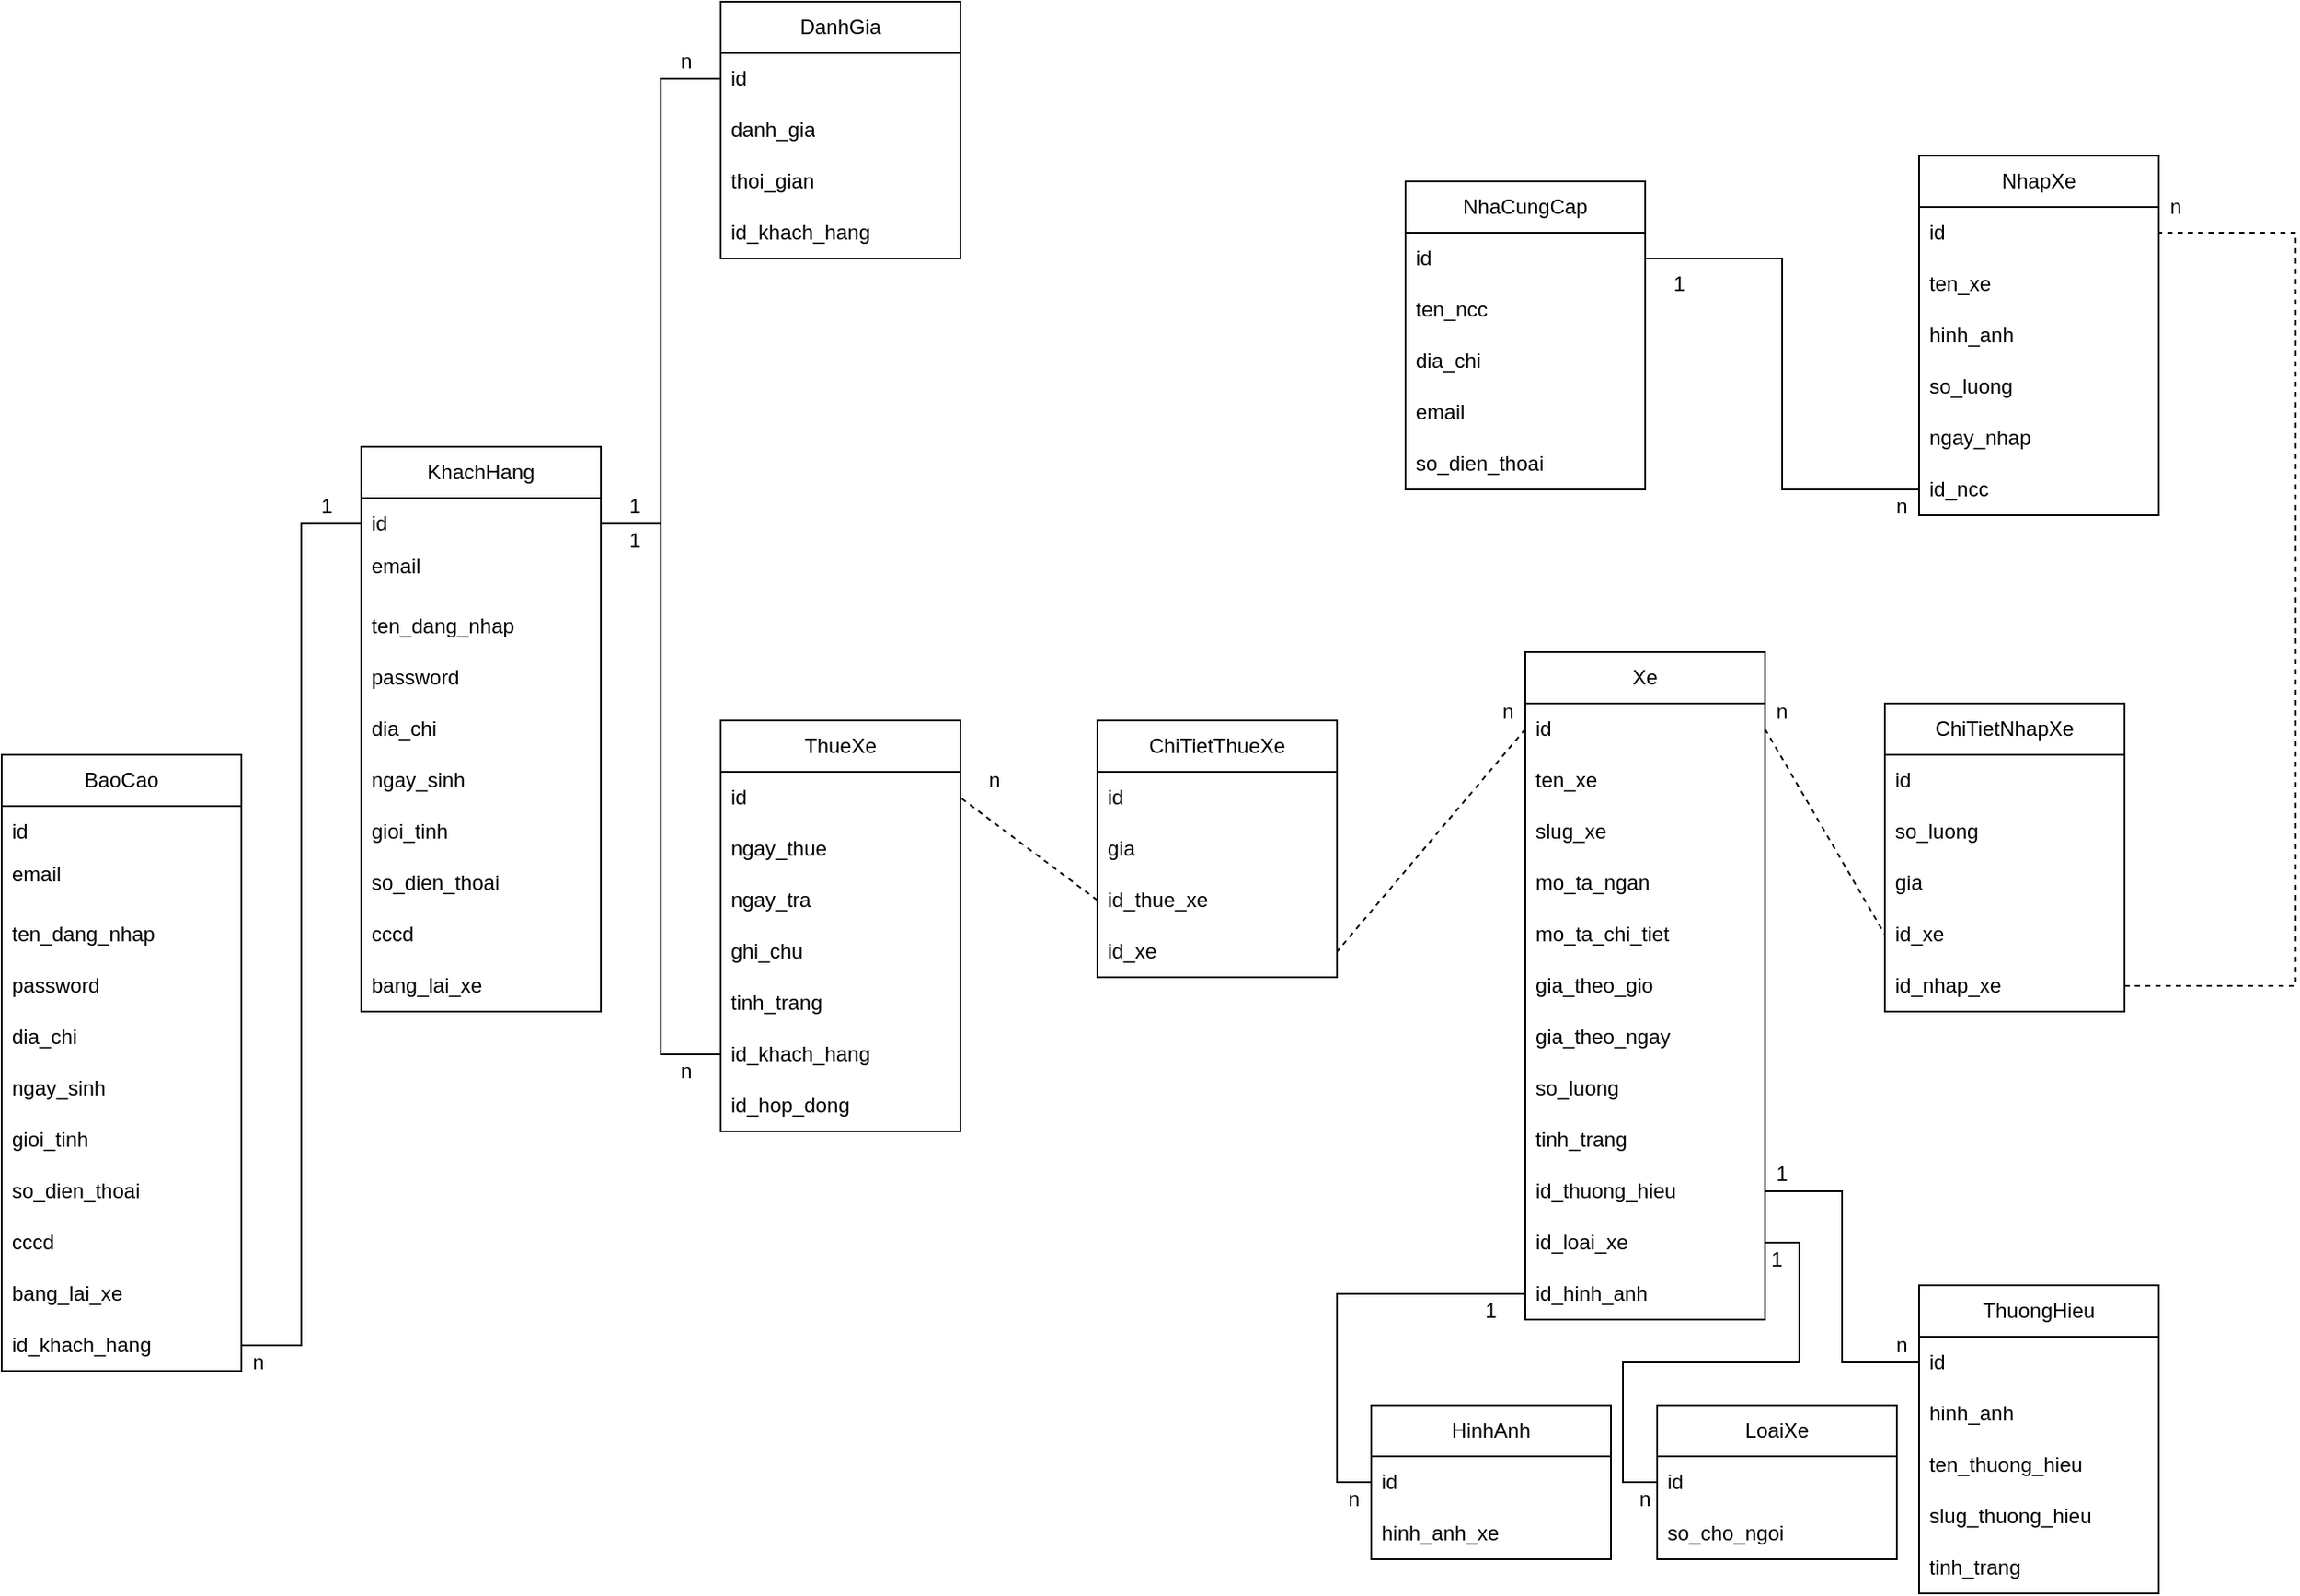 <mxfile version="21.6.9" type="device" pages="4">
  <diagram name="Page-1" id="PThb6om9Ce-DBLPTSB-A">
    <mxGraphModel dx="2736" dy="2174" grid="1" gridSize="10" guides="1" tooltips="1" connect="1" arrows="1" fold="1" page="1" pageScale="1" pageWidth="827" pageHeight="1169" math="0" shadow="0">
      <root>
        <mxCell id="0" />
        <mxCell id="1" parent="0" />
        <mxCell id="SgUlAlZ0Vp_eeC4mZ5EL-1" value="KhachHang" style="swimlane;fontStyle=0;childLayout=stackLayout;horizontal=1;startSize=30;horizontalStack=0;resizeParent=1;resizeParentMax=0;resizeLast=0;collapsible=1;marginBottom=0;whiteSpace=wrap;html=1;" vertex="1" parent="1">
          <mxGeometry x="70" y="80" width="140" height="330" as="geometry" />
        </mxCell>
        <mxCell id="SgUlAlZ0Vp_eeC4mZ5EL-2" value="id" style="text;strokeColor=none;fillColor=none;align=left;verticalAlign=middle;spacingLeft=4;spacingRight=4;overflow=hidden;points=[[0,0.5],[1,0.5]];portConstraint=eastwest;rotatable=0;whiteSpace=wrap;html=1;" vertex="1" parent="SgUlAlZ0Vp_eeC4mZ5EL-1">
          <mxGeometry y="30" width="140" height="30" as="geometry" />
        </mxCell>
        <mxCell id="SgUlAlZ0Vp_eeC4mZ5EL-3" value="email&lt;span style=&quot;white-space: pre;&quot;&gt;&#x9;&lt;/span&gt;&lt;br&gt;&lt;br&gt;" style="text;strokeColor=none;fillColor=none;align=left;verticalAlign=middle;spacingLeft=4;spacingRight=4;overflow=hidden;points=[[0,0.5],[1,0.5]];portConstraint=eastwest;rotatable=0;whiteSpace=wrap;html=1;" vertex="1" parent="SgUlAlZ0Vp_eeC4mZ5EL-1">
          <mxGeometry y="60" width="140" height="30" as="geometry" />
        </mxCell>
        <mxCell id="SgUlAlZ0Vp_eeC4mZ5EL-6" value="ten_dang_nhap" style="text;strokeColor=none;fillColor=none;align=left;verticalAlign=middle;spacingLeft=4;spacingRight=4;overflow=hidden;points=[[0,0.5],[1,0.5]];portConstraint=eastwest;rotatable=0;whiteSpace=wrap;html=1;" vertex="1" parent="SgUlAlZ0Vp_eeC4mZ5EL-1">
          <mxGeometry y="90" width="140" height="30" as="geometry" />
        </mxCell>
        <mxCell id="SgUlAlZ0Vp_eeC4mZ5EL-4" value="password" style="text;strokeColor=none;fillColor=none;align=left;verticalAlign=middle;spacingLeft=4;spacingRight=4;overflow=hidden;points=[[0,0.5],[1,0.5]];portConstraint=eastwest;rotatable=0;whiteSpace=wrap;html=1;" vertex="1" parent="SgUlAlZ0Vp_eeC4mZ5EL-1">
          <mxGeometry y="120" width="140" height="30" as="geometry" />
        </mxCell>
        <mxCell id="SgUlAlZ0Vp_eeC4mZ5EL-13" value="dia_chi" style="text;strokeColor=none;fillColor=none;align=left;verticalAlign=middle;spacingLeft=4;spacingRight=4;overflow=hidden;points=[[0,0.5],[1,0.5]];portConstraint=eastwest;rotatable=0;whiteSpace=wrap;html=1;" vertex="1" parent="SgUlAlZ0Vp_eeC4mZ5EL-1">
          <mxGeometry y="150" width="140" height="30" as="geometry" />
        </mxCell>
        <mxCell id="SgUlAlZ0Vp_eeC4mZ5EL-15" value="ngay_sinh" style="text;strokeColor=none;fillColor=none;align=left;verticalAlign=middle;spacingLeft=4;spacingRight=4;overflow=hidden;points=[[0,0.5],[1,0.5]];portConstraint=eastwest;rotatable=0;whiteSpace=wrap;html=1;" vertex="1" parent="SgUlAlZ0Vp_eeC4mZ5EL-1">
          <mxGeometry y="180" width="140" height="30" as="geometry" />
        </mxCell>
        <mxCell id="SgUlAlZ0Vp_eeC4mZ5EL-14" value="gioi_tinh" style="text;strokeColor=none;fillColor=none;align=left;verticalAlign=middle;spacingLeft=4;spacingRight=4;overflow=hidden;points=[[0,0.5],[1,0.5]];portConstraint=eastwest;rotatable=0;whiteSpace=wrap;html=1;" vertex="1" parent="SgUlAlZ0Vp_eeC4mZ5EL-1">
          <mxGeometry y="210" width="140" height="30" as="geometry" />
        </mxCell>
        <mxCell id="SgUlAlZ0Vp_eeC4mZ5EL-16" value="so_dien_thoai" style="text;strokeColor=none;fillColor=none;align=left;verticalAlign=middle;spacingLeft=4;spacingRight=4;overflow=hidden;points=[[0,0.5],[1,0.5]];portConstraint=eastwest;rotatable=0;whiteSpace=wrap;html=1;" vertex="1" parent="SgUlAlZ0Vp_eeC4mZ5EL-1">
          <mxGeometry y="240" width="140" height="30" as="geometry" />
        </mxCell>
        <mxCell id="SgUlAlZ0Vp_eeC4mZ5EL-17" value="cccd" style="text;strokeColor=none;fillColor=none;align=left;verticalAlign=middle;spacingLeft=4;spacingRight=4;overflow=hidden;points=[[0,0.5],[1,0.5]];portConstraint=eastwest;rotatable=0;whiteSpace=wrap;html=1;" vertex="1" parent="SgUlAlZ0Vp_eeC4mZ5EL-1">
          <mxGeometry y="270" width="140" height="30" as="geometry" />
        </mxCell>
        <mxCell id="SgUlAlZ0Vp_eeC4mZ5EL-18" value="bang_lai_xe" style="text;strokeColor=none;fillColor=none;align=left;verticalAlign=middle;spacingLeft=4;spacingRight=4;overflow=hidden;points=[[0,0.5],[1,0.5]];portConstraint=eastwest;rotatable=0;whiteSpace=wrap;html=1;" vertex="1" parent="SgUlAlZ0Vp_eeC4mZ5EL-1">
          <mxGeometry y="300" width="140" height="30" as="geometry" />
        </mxCell>
        <mxCell id="SgUlAlZ0Vp_eeC4mZ5EL-20" value="ThuongHieu" style="swimlane;fontStyle=0;childLayout=stackLayout;horizontal=1;startSize=30;horizontalStack=0;resizeParent=1;resizeParentMax=0;resizeLast=0;collapsible=1;marginBottom=0;whiteSpace=wrap;html=1;" vertex="1" parent="1">
          <mxGeometry x="980" y="570" width="140" height="180" as="geometry" />
        </mxCell>
        <mxCell id="SgUlAlZ0Vp_eeC4mZ5EL-21" value="id" style="text;strokeColor=none;fillColor=none;align=left;verticalAlign=middle;spacingLeft=4;spacingRight=4;overflow=hidden;points=[[0,0.5],[1,0.5]];portConstraint=eastwest;rotatable=0;whiteSpace=wrap;html=1;" vertex="1" parent="SgUlAlZ0Vp_eeC4mZ5EL-20">
          <mxGeometry y="30" width="140" height="30" as="geometry" />
        </mxCell>
        <mxCell id="SgUlAlZ0Vp_eeC4mZ5EL-54" value="hinh_anh" style="text;strokeColor=none;fillColor=none;align=left;verticalAlign=middle;spacingLeft=4;spacingRight=4;overflow=hidden;points=[[0,0.5],[1,0.5]];portConstraint=eastwest;rotatable=0;whiteSpace=wrap;html=1;" vertex="1" parent="SgUlAlZ0Vp_eeC4mZ5EL-20">
          <mxGeometry y="60" width="140" height="30" as="geometry" />
        </mxCell>
        <mxCell id="SgUlAlZ0Vp_eeC4mZ5EL-22" value="ten_thuong_hieu" style="text;strokeColor=none;fillColor=none;align=left;verticalAlign=middle;spacingLeft=4;spacingRight=4;overflow=hidden;points=[[0,0.5],[1,0.5]];portConstraint=eastwest;rotatable=0;whiteSpace=wrap;html=1;" vertex="1" parent="SgUlAlZ0Vp_eeC4mZ5EL-20">
          <mxGeometry y="90" width="140" height="30" as="geometry" />
        </mxCell>
        <mxCell id="SgUlAlZ0Vp_eeC4mZ5EL-23" value="slug_thuong_hieu" style="text;strokeColor=none;fillColor=none;align=left;verticalAlign=middle;spacingLeft=4;spacingRight=4;overflow=hidden;points=[[0,0.5],[1,0.5]];portConstraint=eastwest;rotatable=0;whiteSpace=wrap;html=1;" vertex="1" parent="SgUlAlZ0Vp_eeC4mZ5EL-20">
          <mxGeometry y="120" width="140" height="30" as="geometry" />
        </mxCell>
        <mxCell id="SgUlAlZ0Vp_eeC4mZ5EL-25" value="tinh_trang" style="text;strokeColor=none;fillColor=none;align=left;verticalAlign=middle;spacingLeft=4;spacingRight=4;overflow=hidden;points=[[0,0.5],[1,0.5]];portConstraint=eastwest;rotatable=0;whiteSpace=wrap;html=1;" vertex="1" parent="SgUlAlZ0Vp_eeC4mZ5EL-20">
          <mxGeometry y="150" width="140" height="30" as="geometry" />
        </mxCell>
        <mxCell id="SgUlAlZ0Vp_eeC4mZ5EL-26" value="LoaiXe" style="swimlane;fontStyle=0;childLayout=stackLayout;horizontal=1;startSize=30;horizontalStack=0;resizeParent=1;resizeParentMax=0;resizeLast=0;collapsible=1;marginBottom=0;whiteSpace=wrap;html=1;" vertex="1" parent="1">
          <mxGeometry x="827" y="640" width="140" height="90" as="geometry" />
        </mxCell>
        <mxCell id="SgUlAlZ0Vp_eeC4mZ5EL-27" value="id" style="text;strokeColor=none;fillColor=none;align=left;verticalAlign=middle;spacingLeft=4;spacingRight=4;overflow=hidden;points=[[0,0.5],[1,0.5]];portConstraint=eastwest;rotatable=0;whiteSpace=wrap;html=1;" vertex="1" parent="SgUlAlZ0Vp_eeC4mZ5EL-26">
          <mxGeometry y="30" width="140" height="30" as="geometry" />
        </mxCell>
        <mxCell id="SgUlAlZ0Vp_eeC4mZ5EL-28" value="so_cho_ngoi" style="text;strokeColor=none;fillColor=none;align=left;verticalAlign=middle;spacingLeft=4;spacingRight=4;overflow=hidden;points=[[0,0.5],[1,0.5]];portConstraint=eastwest;rotatable=0;whiteSpace=wrap;html=1;" vertex="1" parent="SgUlAlZ0Vp_eeC4mZ5EL-26">
          <mxGeometry y="60" width="140" height="30" as="geometry" />
        </mxCell>
        <mxCell id="SgUlAlZ0Vp_eeC4mZ5EL-31" value="Xe" style="swimlane;fontStyle=0;childLayout=stackLayout;horizontal=1;startSize=30;horizontalStack=0;resizeParent=1;resizeParentMax=0;resizeLast=0;collapsible=1;marginBottom=0;whiteSpace=wrap;html=1;" vertex="1" parent="1">
          <mxGeometry x="750" y="200" width="140" height="390" as="geometry" />
        </mxCell>
        <mxCell id="SgUlAlZ0Vp_eeC4mZ5EL-32" value="id" style="text;strokeColor=none;fillColor=none;align=left;verticalAlign=middle;spacingLeft=4;spacingRight=4;overflow=hidden;points=[[0,0.5],[1,0.5]];portConstraint=eastwest;rotatable=0;whiteSpace=wrap;html=1;" vertex="1" parent="SgUlAlZ0Vp_eeC4mZ5EL-31">
          <mxGeometry y="30" width="140" height="30" as="geometry" />
        </mxCell>
        <mxCell id="SgUlAlZ0Vp_eeC4mZ5EL-33" value="ten_xe" style="text;strokeColor=none;fillColor=none;align=left;verticalAlign=middle;spacingLeft=4;spacingRight=4;overflow=hidden;points=[[0,0.5],[1,0.5]];portConstraint=eastwest;rotatable=0;whiteSpace=wrap;html=1;" vertex="1" parent="SgUlAlZ0Vp_eeC4mZ5EL-31">
          <mxGeometry y="60" width="140" height="30" as="geometry" />
        </mxCell>
        <mxCell id="SgUlAlZ0Vp_eeC4mZ5EL-34" value="slug_xe" style="text;strokeColor=none;fillColor=none;align=left;verticalAlign=middle;spacingLeft=4;spacingRight=4;overflow=hidden;points=[[0,0.5],[1,0.5]];portConstraint=eastwest;rotatable=0;whiteSpace=wrap;html=1;" vertex="1" parent="SgUlAlZ0Vp_eeC4mZ5EL-31">
          <mxGeometry y="90" width="140" height="30" as="geometry" />
        </mxCell>
        <mxCell id="SgUlAlZ0Vp_eeC4mZ5EL-36" value="mo_ta_ngan" style="text;strokeColor=none;fillColor=none;align=left;verticalAlign=middle;spacingLeft=4;spacingRight=4;overflow=hidden;points=[[0,0.5],[1,0.5]];portConstraint=eastwest;rotatable=0;whiteSpace=wrap;html=1;" vertex="1" parent="SgUlAlZ0Vp_eeC4mZ5EL-31">
          <mxGeometry y="120" width="140" height="30" as="geometry" />
        </mxCell>
        <mxCell id="SgUlAlZ0Vp_eeC4mZ5EL-37" value="mo_ta_chi_tiet" style="text;strokeColor=none;fillColor=none;align=left;verticalAlign=middle;spacingLeft=4;spacingRight=4;overflow=hidden;points=[[0,0.5],[1,0.5]];portConstraint=eastwest;rotatable=0;whiteSpace=wrap;html=1;" vertex="1" parent="SgUlAlZ0Vp_eeC4mZ5EL-31">
          <mxGeometry y="150" width="140" height="30" as="geometry" />
        </mxCell>
        <mxCell id="SgUlAlZ0Vp_eeC4mZ5EL-38" value="gia_theo_gio" style="text;strokeColor=none;fillColor=none;align=left;verticalAlign=middle;spacingLeft=4;spacingRight=4;overflow=hidden;points=[[0,0.5],[1,0.5]];portConstraint=eastwest;rotatable=0;whiteSpace=wrap;html=1;" vertex="1" parent="SgUlAlZ0Vp_eeC4mZ5EL-31">
          <mxGeometry y="180" width="140" height="30" as="geometry" />
        </mxCell>
        <mxCell id="SgUlAlZ0Vp_eeC4mZ5EL-39" value="gia_theo_ngay" style="text;strokeColor=none;fillColor=none;align=left;verticalAlign=middle;spacingLeft=4;spacingRight=4;overflow=hidden;points=[[0,0.5],[1,0.5]];portConstraint=eastwest;rotatable=0;whiteSpace=wrap;html=1;" vertex="1" parent="SgUlAlZ0Vp_eeC4mZ5EL-31">
          <mxGeometry y="210" width="140" height="30" as="geometry" />
        </mxCell>
        <mxCell id="SgUlAlZ0Vp_eeC4mZ5EL-69" value="so_luong" style="text;strokeColor=none;fillColor=none;align=left;verticalAlign=middle;spacingLeft=4;spacingRight=4;overflow=hidden;points=[[0,0.5],[1,0.5]];portConstraint=eastwest;rotatable=0;whiteSpace=wrap;html=1;" vertex="1" parent="SgUlAlZ0Vp_eeC4mZ5EL-31">
          <mxGeometry y="240" width="140" height="30" as="geometry" />
        </mxCell>
        <mxCell id="SgUlAlZ0Vp_eeC4mZ5EL-40" value="tinh_trang" style="text;strokeColor=none;fillColor=none;align=left;verticalAlign=middle;spacingLeft=4;spacingRight=4;overflow=hidden;points=[[0,0.5],[1,0.5]];portConstraint=eastwest;rotatable=0;whiteSpace=wrap;html=1;" vertex="1" parent="SgUlAlZ0Vp_eeC4mZ5EL-31">
          <mxGeometry y="270" width="140" height="30" as="geometry" />
        </mxCell>
        <mxCell id="SgUlAlZ0Vp_eeC4mZ5EL-41" value="id_thuong_hieu" style="text;strokeColor=none;fillColor=none;align=left;verticalAlign=middle;spacingLeft=4;spacingRight=4;overflow=hidden;points=[[0,0.5],[1,0.5]];portConstraint=eastwest;rotatable=0;whiteSpace=wrap;html=1;" vertex="1" parent="SgUlAlZ0Vp_eeC4mZ5EL-31">
          <mxGeometry y="300" width="140" height="30" as="geometry" />
        </mxCell>
        <mxCell id="SgUlAlZ0Vp_eeC4mZ5EL-42" value="id_loai_xe" style="text;strokeColor=none;fillColor=none;align=left;verticalAlign=middle;spacingLeft=4;spacingRight=4;overflow=hidden;points=[[0,0.5],[1,0.5]];portConstraint=eastwest;rotatable=0;whiteSpace=wrap;html=1;" vertex="1" parent="SgUlAlZ0Vp_eeC4mZ5EL-31">
          <mxGeometry y="330" width="140" height="30" as="geometry" />
        </mxCell>
        <mxCell id="SgUlAlZ0Vp_eeC4mZ5EL-55" value="id_hinh_anh" style="text;strokeColor=none;fillColor=none;align=left;verticalAlign=middle;spacingLeft=4;spacingRight=4;overflow=hidden;points=[[0,0.5],[1,0.5]];portConstraint=eastwest;rotatable=0;whiteSpace=wrap;html=1;" vertex="1" parent="SgUlAlZ0Vp_eeC4mZ5EL-31">
          <mxGeometry y="360" width="140" height="30" as="geometry" />
        </mxCell>
        <mxCell id="SgUlAlZ0Vp_eeC4mZ5EL-47" style="edgeStyle=orthogonalEdgeStyle;rounded=0;orthogonalLoop=1;jettySize=auto;html=1;entryX=0;entryY=0.5;entryDx=0;entryDy=0;endArrow=none;endFill=0;" edge="1" parent="1" source="SgUlAlZ0Vp_eeC4mZ5EL-41" target="SgUlAlZ0Vp_eeC4mZ5EL-21">
          <mxGeometry relative="1" as="geometry" />
        </mxCell>
        <mxCell id="SgUlAlZ0Vp_eeC4mZ5EL-49" style="edgeStyle=orthogonalEdgeStyle;rounded=0;orthogonalLoop=1;jettySize=auto;html=1;entryX=0;entryY=0.5;entryDx=0;entryDy=0;endArrow=none;endFill=0;" edge="1" parent="1" source="SgUlAlZ0Vp_eeC4mZ5EL-42" target="SgUlAlZ0Vp_eeC4mZ5EL-27">
          <mxGeometry relative="1" as="geometry" />
        </mxCell>
        <mxCell id="SgUlAlZ0Vp_eeC4mZ5EL-50" value="HinhAnh" style="swimlane;fontStyle=0;childLayout=stackLayout;horizontal=1;startSize=30;horizontalStack=0;resizeParent=1;resizeParentMax=0;resizeLast=0;collapsible=1;marginBottom=0;whiteSpace=wrap;html=1;" vertex="1" parent="1">
          <mxGeometry x="660" y="640" width="140" height="90" as="geometry" />
        </mxCell>
        <mxCell id="SgUlAlZ0Vp_eeC4mZ5EL-51" value="id" style="text;strokeColor=none;fillColor=none;align=left;verticalAlign=middle;spacingLeft=4;spacingRight=4;overflow=hidden;points=[[0,0.5],[1,0.5]];portConstraint=eastwest;rotatable=0;whiteSpace=wrap;html=1;" vertex="1" parent="SgUlAlZ0Vp_eeC4mZ5EL-50">
          <mxGeometry y="30" width="140" height="30" as="geometry" />
        </mxCell>
        <mxCell id="SgUlAlZ0Vp_eeC4mZ5EL-52" value="hinh_anh_xe" style="text;strokeColor=none;fillColor=none;align=left;verticalAlign=middle;spacingLeft=4;spacingRight=4;overflow=hidden;points=[[0,0.5],[1,0.5]];portConstraint=eastwest;rotatable=0;whiteSpace=wrap;html=1;" vertex="1" parent="SgUlAlZ0Vp_eeC4mZ5EL-50">
          <mxGeometry y="60" width="140" height="30" as="geometry" />
        </mxCell>
        <mxCell id="SgUlAlZ0Vp_eeC4mZ5EL-56" style="edgeStyle=orthogonalEdgeStyle;rounded=0;orthogonalLoop=1;jettySize=auto;html=1;entryX=0;entryY=0.5;entryDx=0;entryDy=0;endArrow=none;endFill=0;" edge="1" parent="1" source="SgUlAlZ0Vp_eeC4mZ5EL-55" target="SgUlAlZ0Vp_eeC4mZ5EL-50">
          <mxGeometry relative="1" as="geometry" />
        </mxCell>
        <mxCell id="SgUlAlZ0Vp_eeC4mZ5EL-70" value="NhaCungCap" style="swimlane;fontStyle=0;childLayout=stackLayout;horizontal=1;startSize=30;horizontalStack=0;resizeParent=1;resizeParentMax=0;resizeLast=0;collapsible=1;marginBottom=0;whiteSpace=wrap;html=1;" vertex="1" parent="1">
          <mxGeometry x="680" y="-75" width="140" height="180" as="geometry" />
        </mxCell>
        <mxCell id="SgUlAlZ0Vp_eeC4mZ5EL-71" value="id" style="text;strokeColor=none;fillColor=none;align=left;verticalAlign=middle;spacingLeft=4;spacingRight=4;overflow=hidden;points=[[0,0.5],[1,0.5]];portConstraint=eastwest;rotatable=0;whiteSpace=wrap;html=1;" vertex="1" parent="SgUlAlZ0Vp_eeC4mZ5EL-70">
          <mxGeometry y="30" width="140" height="30" as="geometry" />
        </mxCell>
        <mxCell id="SgUlAlZ0Vp_eeC4mZ5EL-72" value="ten_ncc" style="text;strokeColor=none;fillColor=none;align=left;verticalAlign=middle;spacingLeft=4;spacingRight=4;overflow=hidden;points=[[0,0.5],[1,0.5]];portConstraint=eastwest;rotatable=0;whiteSpace=wrap;html=1;" vertex="1" parent="SgUlAlZ0Vp_eeC4mZ5EL-70">
          <mxGeometry y="60" width="140" height="30" as="geometry" />
        </mxCell>
        <mxCell id="SgUlAlZ0Vp_eeC4mZ5EL-73" value="dia_chi" style="text;strokeColor=none;fillColor=none;align=left;verticalAlign=middle;spacingLeft=4;spacingRight=4;overflow=hidden;points=[[0,0.5],[1,0.5]];portConstraint=eastwest;rotatable=0;whiteSpace=wrap;html=1;" vertex="1" parent="SgUlAlZ0Vp_eeC4mZ5EL-70">
          <mxGeometry y="90" width="140" height="30" as="geometry" />
        </mxCell>
        <mxCell id="SgUlAlZ0Vp_eeC4mZ5EL-74" value="email" style="text;strokeColor=none;fillColor=none;align=left;verticalAlign=middle;spacingLeft=4;spacingRight=4;overflow=hidden;points=[[0,0.5],[1,0.5]];portConstraint=eastwest;rotatable=0;whiteSpace=wrap;html=1;" vertex="1" parent="SgUlAlZ0Vp_eeC4mZ5EL-70">
          <mxGeometry y="120" width="140" height="30" as="geometry" />
        </mxCell>
        <mxCell id="SgUlAlZ0Vp_eeC4mZ5EL-75" value="so_dien_thoai" style="text;strokeColor=none;fillColor=none;align=left;verticalAlign=middle;spacingLeft=4;spacingRight=4;overflow=hidden;points=[[0,0.5],[1,0.5]];portConstraint=eastwest;rotatable=0;whiteSpace=wrap;html=1;" vertex="1" parent="SgUlAlZ0Vp_eeC4mZ5EL-70">
          <mxGeometry y="150" width="140" height="30" as="geometry" />
        </mxCell>
        <mxCell id="SgUlAlZ0Vp_eeC4mZ5EL-76" value="NhapXe" style="swimlane;fontStyle=0;childLayout=stackLayout;horizontal=1;startSize=30;horizontalStack=0;resizeParent=1;resizeParentMax=0;resizeLast=0;collapsible=1;marginBottom=0;whiteSpace=wrap;html=1;" vertex="1" parent="1">
          <mxGeometry x="980" y="-90" width="140" height="210" as="geometry" />
        </mxCell>
        <mxCell id="SgUlAlZ0Vp_eeC4mZ5EL-77" value="id" style="text;strokeColor=none;fillColor=none;align=left;verticalAlign=middle;spacingLeft=4;spacingRight=4;overflow=hidden;points=[[0,0.5],[1,0.5]];portConstraint=eastwest;rotatable=0;whiteSpace=wrap;html=1;" vertex="1" parent="SgUlAlZ0Vp_eeC4mZ5EL-76">
          <mxGeometry y="30" width="140" height="30" as="geometry" />
        </mxCell>
        <mxCell id="SgUlAlZ0Vp_eeC4mZ5EL-78" value="ten_xe" style="text;strokeColor=none;fillColor=none;align=left;verticalAlign=middle;spacingLeft=4;spacingRight=4;overflow=hidden;points=[[0,0.5],[1,0.5]];portConstraint=eastwest;rotatable=0;whiteSpace=wrap;html=1;" vertex="1" parent="SgUlAlZ0Vp_eeC4mZ5EL-76">
          <mxGeometry y="60" width="140" height="30" as="geometry" />
        </mxCell>
        <mxCell id="SgUlAlZ0Vp_eeC4mZ5EL-79" value="hinh_anh" style="text;strokeColor=none;fillColor=none;align=left;verticalAlign=middle;spacingLeft=4;spacingRight=4;overflow=hidden;points=[[0,0.5],[1,0.5]];portConstraint=eastwest;rotatable=0;whiteSpace=wrap;html=1;" vertex="1" parent="SgUlAlZ0Vp_eeC4mZ5EL-76">
          <mxGeometry y="90" width="140" height="30" as="geometry" />
        </mxCell>
        <mxCell id="SgUlAlZ0Vp_eeC4mZ5EL-80" value="so_luong" style="text;strokeColor=none;fillColor=none;align=left;verticalAlign=middle;spacingLeft=4;spacingRight=4;overflow=hidden;points=[[0,0.5],[1,0.5]];portConstraint=eastwest;rotatable=0;whiteSpace=wrap;html=1;" vertex="1" parent="SgUlAlZ0Vp_eeC4mZ5EL-76">
          <mxGeometry y="120" width="140" height="30" as="geometry" />
        </mxCell>
        <mxCell id="SgUlAlZ0Vp_eeC4mZ5EL-81" value="ngay_nhap" style="text;strokeColor=none;fillColor=none;align=left;verticalAlign=middle;spacingLeft=4;spacingRight=4;overflow=hidden;points=[[0,0.5],[1,0.5]];portConstraint=eastwest;rotatable=0;whiteSpace=wrap;html=1;" vertex="1" parent="SgUlAlZ0Vp_eeC4mZ5EL-76">
          <mxGeometry y="150" width="140" height="30" as="geometry" />
        </mxCell>
        <mxCell id="SgUlAlZ0Vp_eeC4mZ5EL-82" value="id_ncc" style="text;strokeColor=none;fillColor=none;align=left;verticalAlign=middle;spacingLeft=4;spacingRight=4;overflow=hidden;points=[[0,0.5],[1,0.5]];portConstraint=eastwest;rotatable=0;whiteSpace=wrap;html=1;" vertex="1" parent="SgUlAlZ0Vp_eeC4mZ5EL-76">
          <mxGeometry y="180" width="140" height="30" as="geometry" />
        </mxCell>
        <mxCell id="SgUlAlZ0Vp_eeC4mZ5EL-83" style="edgeStyle=orthogonalEdgeStyle;rounded=0;orthogonalLoop=1;jettySize=auto;html=1;entryX=0;entryY=0.5;entryDx=0;entryDy=0;endArrow=none;endFill=0;" edge="1" parent="1" source="SgUlAlZ0Vp_eeC4mZ5EL-71" target="SgUlAlZ0Vp_eeC4mZ5EL-82">
          <mxGeometry relative="1" as="geometry" />
        </mxCell>
        <mxCell id="SgUlAlZ0Vp_eeC4mZ5EL-88" value="ChiTietNhapXe" style="swimlane;fontStyle=0;childLayout=stackLayout;horizontal=1;startSize=30;horizontalStack=0;resizeParent=1;resizeParentMax=0;resizeLast=0;collapsible=1;marginBottom=0;whiteSpace=wrap;html=1;" vertex="1" parent="1">
          <mxGeometry x="960" y="230" width="140" height="180" as="geometry" />
        </mxCell>
        <mxCell id="SgUlAlZ0Vp_eeC4mZ5EL-89" value="id" style="text;strokeColor=none;fillColor=none;align=left;verticalAlign=middle;spacingLeft=4;spacingRight=4;overflow=hidden;points=[[0,0.5],[1,0.5]];portConstraint=eastwest;rotatable=0;whiteSpace=wrap;html=1;" vertex="1" parent="SgUlAlZ0Vp_eeC4mZ5EL-88">
          <mxGeometry y="30" width="140" height="30" as="geometry" />
        </mxCell>
        <mxCell id="SgUlAlZ0Vp_eeC4mZ5EL-92" value="so_luong" style="text;strokeColor=none;fillColor=none;align=left;verticalAlign=middle;spacingLeft=4;spacingRight=4;overflow=hidden;points=[[0,0.5],[1,0.5]];portConstraint=eastwest;rotatable=0;whiteSpace=wrap;html=1;" vertex="1" parent="SgUlAlZ0Vp_eeC4mZ5EL-88">
          <mxGeometry y="60" width="140" height="30" as="geometry" />
        </mxCell>
        <mxCell id="SgUlAlZ0Vp_eeC4mZ5EL-93" value="gia" style="text;strokeColor=none;fillColor=none;align=left;verticalAlign=middle;spacingLeft=4;spacingRight=4;overflow=hidden;points=[[0,0.5],[1,0.5]];portConstraint=eastwest;rotatable=0;whiteSpace=wrap;html=1;" vertex="1" parent="SgUlAlZ0Vp_eeC4mZ5EL-88">
          <mxGeometry y="90" width="140" height="30" as="geometry" />
        </mxCell>
        <mxCell id="SgUlAlZ0Vp_eeC4mZ5EL-91" value="id_xe" style="text;strokeColor=none;fillColor=none;align=left;verticalAlign=middle;spacingLeft=4;spacingRight=4;overflow=hidden;points=[[0,0.5],[1,0.5]];portConstraint=eastwest;rotatable=0;whiteSpace=wrap;html=1;" vertex="1" parent="SgUlAlZ0Vp_eeC4mZ5EL-88">
          <mxGeometry y="120" width="140" height="30" as="geometry" />
        </mxCell>
        <mxCell id="SgUlAlZ0Vp_eeC4mZ5EL-90" value="id_nhap_xe" style="text;strokeColor=none;fillColor=none;align=left;verticalAlign=middle;spacingLeft=4;spacingRight=4;overflow=hidden;points=[[0,0.5],[1,0.5]];portConstraint=eastwest;rotatable=0;whiteSpace=wrap;html=1;" vertex="1" parent="SgUlAlZ0Vp_eeC4mZ5EL-88">
          <mxGeometry y="150" width="140" height="30" as="geometry" />
        </mxCell>
        <mxCell id="SgUlAlZ0Vp_eeC4mZ5EL-116" value="ThueXe" style="swimlane;fontStyle=0;childLayout=stackLayout;horizontal=1;startSize=30;horizontalStack=0;resizeParent=1;resizeParentMax=0;resizeLast=0;collapsible=1;marginBottom=0;whiteSpace=wrap;html=1;" vertex="1" parent="1">
          <mxGeometry x="280" y="240" width="140" height="240" as="geometry" />
        </mxCell>
        <mxCell id="SgUlAlZ0Vp_eeC4mZ5EL-117" value="id" style="text;strokeColor=none;fillColor=none;align=left;verticalAlign=middle;spacingLeft=4;spacingRight=4;overflow=hidden;points=[[0,0.5],[1,0.5]];portConstraint=eastwest;rotatable=0;whiteSpace=wrap;html=1;" vertex="1" parent="SgUlAlZ0Vp_eeC4mZ5EL-116">
          <mxGeometry y="30" width="140" height="30" as="geometry" />
        </mxCell>
        <mxCell id="SgUlAlZ0Vp_eeC4mZ5EL-119" value="ngay_thue" style="text;strokeColor=none;fillColor=none;align=left;verticalAlign=middle;spacingLeft=4;spacingRight=4;overflow=hidden;points=[[0,0.5],[1,0.5]];portConstraint=eastwest;rotatable=0;whiteSpace=wrap;html=1;" vertex="1" parent="SgUlAlZ0Vp_eeC4mZ5EL-116">
          <mxGeometry y="60" width="140" height="30" as="geometry" />
        </mxCell>
        <mxCell id="SgUlAlZ0Vp_eeC4mZ5EL-120" value="ngay_tra" style="text;strokeColor=none;fillColor=none;align=left;verticalAlign=middle;spacingLeft=4;spacingRight=4;overflow=hidden;points=[[0,0.5],[1,0.5]];portConstraint=eastwest;rotatable=0;whiteSpace=wrap;html=1;" vertex="1" parent="SgUlAlZ0Vp_eeC4mZ5EL-116">
          <mxGeometry y="90" width="140" height="30" as="geometry" />
        </mxCell>
        <mxCell id="SgUlAlZ0Vp_eeC4mZ5EL-121" value="ghi_chu" style="text;strokeColor=none;fillColor=none;align=left;verticalAlign=middle;spacingLeft=4;spacingRight=4;overflow=hidden;points=[[0,0.5],[1,0.5]];portConstraint=eastwest;rotatable=0;whiteSpace=wrap;html=1;" vertex="1" parent="SgUlAlZ0Vp_eeC4mZ5EL-116">
          <mxGeometry y="120" width="140" height="30" as="geometry" />
        </mxCell>
        <mxCell id="SgUlAlZ0Vp_eeC4mZ5EL-122" value="tinh_trang" style="text;strokeColor=none;fillColor=none;align=left;verticalAlign=middle;spacingLeft=4;spacingRight=4;overflow=hidden;points=[[0,0.5],[1,0.5]];portConstraint=eastwest;rotatable=0;whiteSpace=wrap;html=1;" vertex="1" parent="SgUlAlZ0Vp_eeC4mZ5EL-116">
          <mxGeometry y="150" width="140" height="30" as="geometry" />
        </mxCell>
        <mxCell id="SgUlAlZ0Vp_eeC4mZ5EL-127" value="id_khach_hang" style="text;strokeColor=none;fillColor=none;align=left;verticalAlign=middle;spacingLeft=4;spacingRight=4;overflow=hidden;points=[[0,0.5],[1,0.5]];portConstraint=eastwest;rotatable=0;whiteSpace=wrap;html=1;" vertex="1" parent="SgUlAlZ0Vp_eeC4mZ5EL-116">
          <mxGeometry y="180" width="140" height="30" as="geometry" />
        </mxCell>
        <mxCell id="SgUlAlZ0Vp_eeC4mZ5EL-141" value="id_hop_dong" style="text;strokeColor=none;fillColor=none;align=left;verticalAlign=middle;spacingLeft=4;spacingRight=4;overflow=hidden;points=[[0,0.5],[1,0.5]];portConstraint=eastwest;rotatable=0;whiteSpace=wrap;html=1;" vertex="1" parent="SgUlAlZ0Vp_eeC4mZ5EL-116">
          <mxGeometry y="210" width="140" height="30" as="geometry" />
        </mxCell>
        <mxCell id="SgUlAlZ0Vp_eeC4mZ5EL-128" style="edgeStyle=orthogonalEdgeStyle;rounded=0;orthogonalLoop=1;jettySize=auto;html=1;entryX=0;entryY=0.5;entryDx=0;entryDy=0;endArrow=none;endFill=0;" edge="1" parent="1" source="SgUlAlZ0Vp_eeC4mZ5EL-2" target="SgUlAlZ0Vp_eeC4mZ5EL-127">
          <mxGeometry relative="1" as="geometry" />
        </mxCell>
        <mxCell id="SgUlAlZ0Vp_eeC4mZ5EL-129" value="ChiTietThueXe" style="swimlane;fontStyle=0;childLayout=stackLayout;horizontal=1;startSize=30;horizontalStack=0;resizeParent=1;resizeParentMax=0;resizeLast=0;collapsible=1;marginBottom=0;whiteSpace=wrap;html=1;" vertex="1" parent="1">
          <mxGeometry x="500" y="240" width="140" height="150" as="geometry" />
        </mxCell>
        <mxCell id="SgUlAlZ0Vp_eeC4mZ5EL-130" value="id" style="text;strokeColor=none;fillColor=none;align=left;verticalAlign=middle;spacingLeft=4;spacingRight=4;overflow=hidden;points=[[0,0.5],[1,0.5]];portConstraint=eastwest;rotatable=0;whiteSpace=wrap;html=1;" vertex="1" parent="SgUlAlZ0Vp_eeC4mZ5EL-129">
          <mxGeometry y="30" width="140" height="30" as="geometry" />
        </mxCell>
        <mxCell id="SgUlAlZ0Vp_eeC4mZ5EL-132" value="gia" style="text;strokeColor=none;fillColor=none;align=left;verticalAlign=middle;spacingLeft=4;spacingRight=4;overflow=hidden;points=[[0,0.5],[1,0.5]];portConstraint=eastwest;rotatable=0;whiteSpace=wrap;html=1;" vertex="1" parent="SgUlAlZ0Vp_eeC4mZ5EL-129">
          <mxGeometry y="60" width="140" height="30" as="geometry" />
        </mxCell>
        <mxCell id="SgUlAlZ0Vp_eeC4mZ5EL-133" value="id_thue_xe" style="text;strokeColor=none;fillColor=none;align=left;verticalAlign=middle;spacingLeft=4;spacingRight=4;overflow=hidden;points=[[0,0.5],[1,0.5]];portConstraint=eastwest;rotatable=0;whiteSpace=wrap;html=1;" vertex="1" parent="SgUlAlZ0Vp_eeC4mZ5EL-129">
          <mxGeometry y="90" width="140" height="30" as="geometry" />
        </mxCell>
        <mxCell id="SgUlAlZ0Vp_eeC4mZ5EL-134" value="id_xe" style="text;strokeColor=none;fillColor=none;align=left;verticalAlign=middle;spacingLeft=4;spacingRight=4;overflow=hidden;points=[[0,0.5],[1,0.5]];portConstraint=eastwest;rotatable=0;whiteSpace=wrap;html=1;" vertex="1" parent="SgUlAlZ0Vp_eeC4mZ5EL-129">
          <mxGeometry y="120" width="140" height="30" as="geometry" />
        </mxCell>
        <mxCell id="SgUlAlZ0Vp_eeC4mZ5EL-145" value="DanhGia" style="swimlane;fontStyle=0;childLayout=stackLayout;horizontal=1;startSize=30;horizontalStack=0;resizeParent=1;resizeParentMax=0;resizeLast=0;collapsible=1;marginBottom=0;whiteSpace=wrap;html=1;" vertex="1" parent="1">
          <mxGeometry x="280" y="-180" width="140" height="150" as="geometry" />
        </mxCell>
        <mxCell id="SgUlAlZ0Vp_eeC4mZ5EL-146" value="id" style="text;strokeColor=none;fillColor=none;align=left;verticalAlign=middle;spacingLeft=4;spacingRight=4;overflow=hidden;points=[[0,0.5],[1,0.5]];portConstraint=eastwest;rotatable=0;whiteSpace=wrap;html=1;" vertex="1" parent="SgUlAlZ0Vp_eeC4mZ5EL-145">
          <mxGeometry y="30" width="140" height="30" as="geometry" />
        </mxCell>
        <mxCell id="SgUlAlZ0Vp_eeC4mZ5EL-150" value="danh_gia" style="text;strokeColor=none;fillColor=none;align=left;verticalAlign=middle;spacingLeft=4;spacingRight=4;overflow=hidden;points=[[0,0.5],[1,0.5]];portConstraint=eastwest;rotatable=0;whiteSpace=wrap;html=1;" vertex="1" parent="SgUlAlZ0Vp_eeC4mZ5EL-145">
          <mxGeometry y="60" width="140" height="30" as="geometry" />
        </mxCell>
        <mxCell id="SgUlAlZ0Vp_eeC4mZ5EL-151" value="thoi_gian" style="text;strokeColor=none;fillColor=none;align=left;verticalAlign=middle;spacingLeft=4;spacingRight=4;overflow=hidden;points=[[0,0.5],[1,0.5]];portConstraint=eastwest;rotatable=0;whiteSpace=wrap;html=1;" vertex="1" parent="SgUlAlZ0Vp_eeC4mZ5EL-145">
          <mxGeometry y="90" width="140" height="30" as="geometry" />
        </mxCell>
        <mxCell id="SgUlAlZ0Vp_eeC4mZ5EL-156" value="id_khach_hang" style="text;strokeColor=none;fillColor=none;align=left;verticalAlign=middle;spacingLeft=4;spacingRight=4;overflow=hidden;points=[[0,0.5],[1,0.5]];portConstraint=eastwest;rotatable=0;whiteSpace=wrap;html=1;" vertex="1" parent="SgUlAlZ0Vp_eeC4mZ5EL-145">
          <mxGeometry y="120" width="140" height="30" as="geometry" />
        </mxCell>
        <mxCell id="SgUlAlZ0Vp_eeC4mZ5EL-157" value="BaoCao" style="swimlane;fontStyle=0;childLayout=stackLayout;horizontal=1;startSize=30;horizontalStack=0;resizeParent=1;resizeParentMax=0;resizeLast=0;collapsible=1;marginBottom=0;whiteSpace=wrap;html=1;" vertex="1" parent="1">
          <mxGeometry x="-140" y="260" width="140" height="360" as="geometry" />
        </mxCell>
        <mxCell id="SgUlAlZ0Vp_eeC4mZ5EL-158" value="id" style="text;strokeColor=none;fillColor=none;align=left;verticalAlign=middle;spacingLeft=4;spacingRight=4;overflow=hidden;points=[[0,0.5],[1,0.5]];portConstraint=eastwest;rotatable=0;whiteSpace=wrap;html=1;" vertex="1" parent="SgUlAlZ0Vp_eeC4mZ5EL-157">
          <mxGeometry y="30" width="140" height="30" as="geometry" />
        </mxCell>
        <mxCell id="SgUlAlZ0Vp_eeC4mZ5EL-159" value="email&lt;span style=&quot;white-space: pre;&quot;&gt;&#x9;&lt;/span&gt;&lt;br&gt;&lt;br&gt;" style="text;strokeColor=none;fillColor=none;align=left;verticalAlign=middle;spacingLeft=4;spacingRight=4;overflow=hidden;points=[[0,0.5],[1,0.5]];portConstraint=eastwest;rotatable=0;whiteSpace=wrap;html=1;" vertex="1" parent="SgUlAlZ0Vp_eeC4mZ5EL-157">
          <mxGeometry y="60" width="140" height="30" as="geometry" />
        </mxCell>
        <mxCell id="SgUlAlZ0Vp_eeC4mZ5EL-160" value="ten_dang_nhap" style="text;strokeColor=none;fillColor=none;align=left;verticalAlign=middle;spacingLeft=4;spacingRight=4;overflow=hidden;points=[[0,0.5],[1,0.5]];portConstraint=eastwest;rotatable=0;whiteSpace=wrap;html=1;" vertex="1" parent="SgUlAlZ0Vp_eeC4mZ5EL-157">
          <mxGeometry y="90" width="140" height="30" as="geometry" />
        </mxCell>
        <mxCell id="SgUlAlZ0Vp_eeC4mZ5EL-161" value="password" style="text;strokeColor=none;fillColor=none;align=left;verticalAlign=middle;spacingLeft=4;spacingRight=4;overflow=hidden;points=[[0,0.5],[1,0.5]];portConstraint=eastwest;rotatable=0;whiteSpace=wrap;html=1;" vertex="1" parent="SgUlAlZ0Vp_eeC4mZ5EL-157">
          <mxGeometry y="120" width="140" height="30" as="geometry" />
        </mxCell>
        <mxCell id="SgUlAlZ0Vp_eeC4mZ5EL-162" value="dia_chi" style="text;strokeColor=none;fillColor=none;align=left;verticalAlign=middle;spacingLeft=4;spacingRight=4;overflow=hidden;points=[[0,0.5],[1,0.5]];portConstraint=eastwest;rotatable=0;whiteSpace=wrap;html=1;" vertex="1" parent="SgUlAlZ0Vp_eeC4mZ5EL-157">
          <mxGeometry y="150" width="140" height="30" as="geometry" />
        </mxCell>
        <mxCell id="SgUlAlZ0Vp_eeC4mZ5EL-163" value="ngay_sinh" style="text;strokeColor=none;fillColor=none;align=left;verticalAlign=middle;spacingLeft=4;spacingRight=4;overflow=hidden;points=[[0,0.5],[1,0.5]];portConstraint=eastwest;rotatable=0;whiteSpace=wrap;html=1;" vertex="1" parent="SgUlAlZ0Vp_eeC4mZ5EL-157">
          <mxGeometry y="180" width="140" height="30" as="geometry" />
        </mxCell>
        <mxCell id="SgUlAlZ0Vp_eeC4mZ5EL-164" value="gioi_tinh" style="text;strokeColor=none;fillColor=none;align=left;verticalAlign=middle;spacingLeft=4;spacingRight=4;overflow=hidden;points=[[0,0.5],[1,0.5]];portConstraint=eastwest;rotatable=0;whiteSpace=wrap;html=1;" vertex="1" parent="SgUlAlZ0Vp_eeC4mZ5EL-157">
          <mxGeometry y="210" width="140" height="30" as="geometry" />
        </mxCell>
        <mxCell id="SgUlAlZ0Vp_eeC4mZ5EL-165" value="so_dien_thoai" style="text;strokeColor=none;fillColor=none;align=left;verticalAlign=middle;spacingLeft=4;spacingRight=4;overflow=hidden;points=[[0,0.5],[1,0.5]];portConstraint=eastwest;rotatable=0;whiteSpace=wrap;html=1;" vertex="1" parent="SgUlAlZ0Vp_eeC4mZ5EL-157">
          <mxGeometry y="240" width="140" height="30" as="geometry" />
        </mxCell>
        <mxCell id="SgUlAlZ0Vp_eeC4mZ5EL-166" value="cccd" style="text;strokeColor=none;fillColor=none;align=left;verticalAlign=middle;spacingLeft=4;spacingRight=4;overflow=hidden;points=[[0,0.5],[1,0.5]];portConstraint=eastwest;rotatable=0;whiteSpace=wrap;html=1;" vertex="1" parent="SgUlAlZ0Vp_eeC4mZ5EL-157">
          <mxGeometry y="270" width="140" height="30" as="geometry" />
        </mxCell>
        <mxCell id="SgUlAlZ0Vp_eeC4mZ5EL-167" value="bang_lai_xe" style="text;strokeColor=none;fillColor=none;align=left;verticalAlign=middle;spacingLeft=4;spacingRight=4;overflow=hidden;points=[[0,0.5],[1,0.5]];portConstraint=eastwest;rotatable=0;whiteSpace=wrap;html=1;" vertex="1" parent="SgUlAlZ0Vp_eeC4mZ5EL-157">
          <mxGeometry y="300" width="140" height="30" as="geometry" />
        </mxCell>
        <mxCell id="SgUlAlZ0Vp_eeC4mZ5EL-170" value="id_khach_hang" style="text;strokeColor=none;fillColor=none;align=left;verticalAlign=middle;spacingLeft=4;spacingRight=4;overflow=hidden;points=[[0,0.5],[1,0.5]];portConstraint=eastwest;rotatable=0;whiteSpace=wrap;html=1;" vertex="1" parent="SgUlAlZ0Vp_eeC4mZ5EL-157">
          <mxGeometry y="330" width="140" height="30" as="geometry" />
        </mxCell>
        <mxCell id="SgUlAlZ0Vp_eeC4mZ5EL-173" style="edgeStyle=orthogonalEdgeStyle;rounded=0;orthogonalLoop=1;jettySize=auto;html=1;entryX=1;entryY=0.5;entryDx=0;entryDy=0;endArrow=none;endFill=0;" edge="1" parent="1" source="SgUlAlZ0Vp_eeC4mZ5EL-2" target="SgUlAlZ0Vp_eeC4mZ5EL-170">
          <mxGeometry relative="1" as="geometry" />
        </mxCell>
        <mxCell id="SgUlAlZ0Vp_eeC4mZ5EL-174" style="edgeStyle=orthogonalEdgeStyle;rounded=0;orthogonalLoop=1;jettySize=auto;html=1;entryX=0;entryY=0.5;entryDx=0;entryDy=0;endArrow=none;endFill=0;" edge="1" parent="1" source="SgUlAlZ0Vp_eeC4mZ5EL-2" target="SgUlAlZ0Vp_eeC4mZ5EL-146">
          <mxGeometry relative="1" as="geometry" />
        </mxCell>
        <mxCell id="SgUlAlZ0Vp_eeC4mZ5EL-175" value="1" style="text;html=1;strokeColor=none;fillColor=none;align=center;verticalAlign=middle;whiteSpace=wrap;rounded=0;" vertex="1" parent="1">
          <mxGeometry x="20" y="100" width="60" height="30" as="geometry" />
        </mxCell>
        <mxCell id="SgUlAlZ0Vp_eeC4mZ5EL-176" value="n" style="text;html=1;strokeColor=none;fillColor=none;align=center;verticalAlign=middle;whiteSpace=wrap;rounded=0;" vertex="1" parent="1">
          <mxGeometry x="-20" y="600" width="60" height="30" as="geometry" />
        </mxCell>
        <mxCell id="SgUlAlZ0Vp_eeC4mZ5EL-177" value="1" style="text;html=1;strokeColor=none;fillColor=none;align=center;verticalAlign=middle;whiteSpace=wrap;rounded=0;" vertex="1" parent="1">
          <mxGeometry x="200" y="100" width="60" height="30" as="geometry" />
        </mxCell>
        <mxCell id="SgUlAlZ0Vp_eeC4mZ5EL-178" value="n" style="text;html=1;strokeColor=none;fillColor=none;align=center;verticalAlign=middle;whiteSpace=wrap;rounded=0;" vertex="1" parent="1">
          <mxGeometry x="230" y="-160" width="60" height="30" as="geometry" />
        </mxCell>
        <mxCell id="SgUlAlZ0Vp_eeC4mZ5EL-179" value="1" style="text;html=1;strokeColor=none;fillColor=none;align=center;verticalAlign=middle;whiteSpace=wrap;rounded=0;" vertex="1" parent="1">
          <mxGeometry x="200" y="120" width="60" height="30" as="geometry" />
        </mxCell>
        <mxCell id="SgUlAlZ0Vp_eeC4mZ5EL-180" value="n" style="text;html=1;strokeColor=none;fillColor=none;align=center;verticalAlign=middle;whiteSpace=wrap;rounded=0;" vertex="1" parent="1">
          <mxGeometry x="230" y="430" width="60" height="30" as="geometry" />
        </mxCell>
        <mxCell id="SgUlAlZ0Vp_eeC4mZ5EL-182" value="" style="endArrow=none;dashed=1;html=1;rounded=0;entryX=1;entryY=0.5;entryDx=0;entryDy=0;exitX=0;exitY=0.5;exitDx=0;exitDy=0;" edge="1" parent="1" source="SgUlAlZ0Vp_eeC4mZ5EL-133" target="SgUlAlZ0Vp_eeC4mZ5EL-117">
          <mxGeometry width="50" height="50" relative="1" as="geometry">
            <mxPoint x="480" y="300" as="sourcePoint" />
            <mxPoint x="530" y="250" as="targetPoint" />
          </mxGeometry>
        </mxCell>
        <mxCell id="SgUlAlZ0Vp_eeC4mZ5EL-184" value="" style="endArrow=none;dashed=1;html=1;rounded=0;entryX=1;entryY=0.5;entryDx=0;entryDy=0;exitX=0;exitY=0.5;exitDx=0;exitDy=0;" edge="1" parent="1" source="SgUlAlZ0Vp_eeC4mZ5EL-32" target="SgUlAlZ0Vp_eeC4mZ5EL-134">
          <mxGeometry width="50" height="50" relative="1" as="geometry">
            <mxPoint x="510" y="355" as="sourcePoint" />
            <mxPoint x="430" y="295" as="targetPoint" />
          </mxGeometry>
        </mxCell>
        <mxCell id="SgUlAlZ0Vp_eeC4mZ5EL-185" value="n" style="text;html=1;strokeColor=none;fillColor=none;align=center;verticalAlign=middle;whiteSpace=wrap;rounded=0;" vertex="1" parent="1">
          <mxGeometry x="410" y="260" width="60" height="30" as="geometry" />
        </mxCell>
        <mxCell id="SgUlAlZ0Vp_eeC4mZ5EL-186" value="n" style="text;html=1;strokeColor=none;fillColor=none;align=center;verticalAlign=middle;whiteSpace=wrap;rounded=0;" vertex="1" parent="1">
          <mxGeometry x="710" y="220" width="60" height="30" as="geometry" />
        </mxCell>
        <mxCell id="SgUlAlZ0Vp_eeC4mZ5EL-187" value="1" style="text;html=1;strokeColor=none;fillColor=none;align=center;verticalAlign=middle;whiteSpace=wrap;rounded=0;" vertex="1" parent="1">
          <mxGeometry x="700" y="570" width="60" height="30" as="geometry" />
        </mxCell>
        <mxCell id="SgUlAlZ0Vp_eeC4mZ5EL-188" value="n" style="text;html=1;strokeColor=none;fillColor=none;align=center;verticalAlign=middle;whiteSpace=wrap;rounded=0;" vertex="1" parent="1">
          <mxGeometry x="620" y="680" width="60" height="30" as="geometry" />
        </mxCell>
        <mxCell id="SgUlAlZ0Vp_eeC4mZ5EL-189" value="1" style="text;html=1;strokeColor=none;fillColor=none;align=center;verticalAlign=middle;whiteSpace=wrap;rounded=0;" vertex="1" parent="1">
          <mxGeometry x="867" y="540" width="60" height="30" as="geometry" />
        </mxCell>
        <mxCell id="SgUlAlZ0Vp_eeC4mZ5EL-190" value="n" style="text;html=1;strokeColor=none;fillColor=none;align=center;verticalAlign=middle;whiteSpace=wrap;rounded=0;" vertex="1" parent="1">
          <mxGeometry x="790" y="680" width="60" height="30" as="geometry" />
        </mxCell>
        <mxCell id="SgUlAlZ0Vp_eeC4mZ5EL-191" value="1" style="text;html=1;strokeColor=none;fillColor=none;align=center;verticalAlign=middle;whiteSpace=wrap;rounded=0;" vertex="1" parent="1">
          <mxGeometry x="870" y="490" width="60" height="30" as="geometry" />
        </mxCell>
        <mxCell id="SgUlAlZ0Vp_eeC4mZ5EL-192" value="n" style="text;html=1;strokeColor=none;fillColor=none;align=center;verticalAlign=middle;whiteSpace=wrap;rounded=0;" vertex="1" parent="1">
          <mxGeometry x="940" y="590" width="60" height="30" as="geometry" />
        </mxCell>
        <mxCell id="SgUlAlZ0Vp_eeC4mZ5EL-193" value="" style="endArrow=none;dashed=1;html=1;rounded=0;exitX=1;exitY=0.5;exitDx=0;exitDy=0;entryX=0;entryY=0.5;entryDx=0;entryDy=0;" edge="1" parent="1" source="SgUlAlZ0Vp_eeC4mZ5EL-32" target="SgUlAlZ0Vp_eeC4mZ5EL-91">
          <mxGeometry width="50" height="50" relative="1" as="geometry">
            <mxPoint x="930" y="190" as="sourcePoint" />
            <mxPoint x="980" y="140" as="targetPoint" />
          </mxGeometry>
        </mxCell>
        <mxCell id="SgUlAlZ0Vp_eeC4mZ5EL-194" value="" style="endArrow=none;dashed=1;html=1;rounded=0;exitX=1;exitY=0.5;exitDx=0;exitDy=0;entryX=1;entryY=0.5;entryDx=0;entryDy=0;" edge="1" parent="1" source="SgUlAlZ0Vp_eeC4mZ5EL-90" target="SgUlAlZ0Vp_eeC4mZ5EL-77">
          <mxGeometry width="50" height="50" relative="1" as="geometry">
            <mxPoint x="1240" y="240" as="sourcePoint" />
            <mxPoint x="1310" y="360" as="targetPoint" />
            <Array as="points">
              <mxPoint x="1200" y="395" />
              <mxPoint x="1200" y="-45" />
            </Array>
          </mxGeometry>
        </mxCell>
        <mxCell id="SgUlAlZ0Vp_eeC4mZ5EL-195" value="1" style="text;html=1;strokeColor=none;fillColor=none;align=center;verticalAlign=middle;whiteSpace=wrap;rounded=0;" vertex="1" parent="1">
          <mxGeometry x="810" y="-30" width="60" height="30" as="geometry" />
        </mxCell>
        <mxCell id="SgUlAlZ0Vp_eeC4mZ5EL-197" value="n" style="text;html=1;strokeColor=none;fillColor=none;align=center;verticalAlign=middle;whiteSpace=wrap;rounded=0;" vertex="1" parent="1">
          <mxGeometry x="940" y="100" width="60" height="30" as="geometry" />
        </mxCell>
        <mxCell id="SgUlAlZ0Vp_eeC4mZ5EL-198" value="n" style="text;html=1;strokeColor=none;fillColor=none;align=center;verticalAlign=middle;whiteSpace=wrap;rounded=0;" vertex="1" parent="1">
          <mxGeometry x="870" y="220" width="60" height="30" as="geometry" />
        </mxCell>
        <mxCell id="SgUlAlZ0Vp_eeC4mZ5EL-199" value="n" style="text;html=1;strokeColor=none;fillColor=none;align=center;verticalAlign=middle;whiteSpace=wrap;rounded=0;" vertex="1" parent="1">
          <mxGeometry x="1100" y="-75" width="60" height="30" as="geometry" />
        </mxCell>
      </root>
    </mxGraphModel>
  </diagram>
  <diagram name="Trang-1" id="ucBCO07KC6-l0XphQxgZ">
    <mxGraphModel dx="2465" dy="2008" grid="1" gridSize="10" guides="1" tooltips="1" connect="1" arrows="1" fold="1" page="1" pageScale="1" pageWidth="850" pageHeight="1100" math="0" shadow="0">
      <root>
        <mxCell id="0" />
        <mxCell id="1" parent="0" />
        <mxCell id="x_3Oywh9cmO43vToSFqo-9" value="chuyen_mucs" style="swimlane;fontStyle=0;childLayout=stackLayout;horizontal=1;startSize=30;horizontalStack=0;resizeParent=1;resizeParentMax=0;resizeLast=0;collapsible=1;marginBottom=0;whiteSpace=wrap;html=1;" parent="1" vertex="1">
          <mxGeometry x="310" y="30" width="140" height="210" as="geometry" />
        </mxCell>
        <mxCell id="x_3Oywh9cmO43vToSFqo-10" value="id" style="text;strokeColor=none;fillColor=none;align=left;verticalAlign=middle;spacingLeft=4;spacingRight=4;overflow=hidden;points=[[0,0.5],[1,0.5]];portConstraint=eastwest;rotatable=0;whiteSpace=wrap;html=1;" parent="x_3Oywh9cmO43vToSFqo-9" vertex="1">
          <mxGeometry y="30" width="140" height="30" as="geometry" />
        </mxCell>
        <mxCell id="x_3Oywh9cmO43vToSFqo-11" value="ten_chuyen_muc" style="text;strokeColor=none;fillColor=none;align=left;verticalAlign=middle;spacingLeft=4;spacingRight=4;overflow=hidden;points=[[0,0.5],[1,0.5]];portConstraint=eastwest;rotatable=0;whiteSpace=wrap;html=1;" parent="x_3Oywh9cmO43vToSFqo-9" vertex="1">
          <mxGeometry y="60" width="140" height="30" as="geometry" />
        </mxCell>
        <mxCell id="x_3Oywh9cmO43vToSFqo-12" value="slug_chuyen_muc" style="text;strokeColor=none;fillColor=none;align=left;verticalAlign=middle;spacingLeft=4;spacingRight=4;overflow=hidden;points=[[0,0.5],[1,0.5]];portConstraint=eastwest;rotatable=0;whiteSpace=wrap;html=1;" parent="x_3Oywh9cmO43vToSFqo-9" vertex="1">
          <mxGeometry y="90" width="140" height="30" as="geometry" />
        </mxCell>
        <mxCell id="x_3Oywh9cmO43vToSFqo-14" value="id_chuyen_muc_cha" style="text;strokeColor=none;fillColor=none;align=left;verticalAlign=middle;spacingLeft=4;spacingRight=4;overflow=hidden;points=[[0,0.5],[1,0.5]];portConstraint=eastwest;rotatable=0;whiteSpace=wrap;html=1;" parent="x_3Oywh9cmO43vToSFqo-9" vertex="1">
          <mxGeometry y="120" width="140" height="30" as="geometry" />
        </mxCell>
        <mxCell id="x_3Oywh9cmO43vToSFqo-13" value="tinh_trang" style="text;strokeColor=none;fillColor=none;align=left;verticalAlign=middle;spacingLeft=4;spacingRight=4;overflow=hidden;points=[[0,0.5],[1,0.5]];portConstraint=eastwest;rotatable=0;whiteSpace=wrap;html=1;" parent="x_3Oywh9cmO43vToSFqo-9" vertex="1">
          <mxGeometry y="150" width="140" height="30" as="geometry" />
        </mxCell>
        <mxCell id="kKlf-YTdxRJIiX_ANP23-1" value="hinh_anh" style="text;strokeColor=none;fillColor=none;align=left;verticalAlign=middle;spacingLeft=4;spacingRight=4;overflow=hidden;points=[[0,0.5],[1,0.5]];portConstraint=eastwest;rotatable=0;whiteSpace=wrap;html=1;" parent="x_3Oywh9cmO43vToSFqo-9" vertex="1">
          <mxGeometry y="180" width="140" height="30" as="geometry" />
        </mxCell>
        <mxCell id="4MQdby3Elv8UiFpHY-uY-1" value="san_phams" style="swimlane;fontStyle=0;childLayout=stackLayout;horizontal=1;startSize=30;horizontalStack=0;resizeParent=1;resizeParentMax=0;resizeLast=0;collapsible=1;marginBottom=0;whiteSpace=wrap;html=1;" parent="1" vertex="1">
          <mxGeometry x="610" y="30" width="180" height="420" as="geometry" />
        </mxCell>
        <mxCell id="4MQdby3Elv8UiFpHY-uY-2" value="id" style="text;strokeColor=none;fillColor=none;align=left;verticalAlign=middle;spacingLeft=4;spacingRight=4;overflow=hidden;points=[[0,0.5],[1,0.5]];portConstraint=eastwest;rotatable=0;whiteSpace=wrap;html=1;" parent="4MQdby3Elv8UiFpHY-uY-1" vertex="1">
          <mxGeometry y="30" width="180" height="30" as="geometry" />
        </mxCell>
        <mxCell id="4MQdby3Elv8UiFpHY-uY-3" value="ten_san_pham (string)" style="text;strokeColor=none;fillColor=none;align=left;verticalAlign=middle;spacingLeft=4;spacingRight=4;overflow=hidden;points=[[0,0.5],[1,0.5]];portConstraint=eastwest;rotatable=0;whiteSpace=wrap;html=1;" parent="4MQdby3Elv8UiFpHY-uY-1" vertex="1">
          <mxGeometry y="60" width="180" height="30" as="geometry" />
        </mxCell>
        <mxCell id="kKlf-YTdxRJIiX_ANP23-3" value="so_luong_nhap" style="text;strokeColor=none;fillColor=none;align=left;verticalAlign=middle;spacingLeft=4;spacingRight=4;overflow=hidden;points=[[0,0.5],[1,0.5]];portConstraint=eastwest;rotatable=0;whiteSpace=wrap;html=1;" parent="4MQdby3Elv8UiFpHY-uY-1" vertex="1">
          <mxGeometry y="90" width="180" height="30" as="geometry" />
        </mxCell>
        <mxCell id="kKlf-YTdxRJIiX_ANP23-2" value="so_luong_ban" style="text;strokeColor=none;fillColor=none;align=left;verticalAlign=middle;spacingLeft=4;spacingRight=4;overflow=hidden;points=[[0,0.5],[1,0.5]];portConstraint=eastwest;rotatable=0;whiteSpace=wrap;html=1;" parent="4MQdby3Elv8UiFpHY-uY-1" vertex="1">
          <mxGeometry y="120" width="180" height="30" as="geometry" />
        </mxCell>
        <mxCell id="4MQdby3Elv8UiFpHY-uY-4" value="slug_san_pham (string)" style="text;strokeColor=none;fillColor=none;align=left;verticalAlign=middle;spacingLeft=4;spacingRight=4;overflow=hidden;points=[[0,0.5],[1,0.5]];portConstraint=eastwest;rotatable=0;whiteSpace=wrap;html=1;" parent="4MQdby3Elv8UiFpHY-uY-1" vertex="1">
          <mxGeometry y="150" width="180" height="30" as="geometry" />
        </mxCell>
        <mxCell id="4MQdby3Elv8UiFpHY-uY-5" value="hinh_anh (string)" style="text;strokeColor=none;fillColor=none;align=left;verticalAlign=middle;spacingLeft=4;spacingRight=4;overflow=hidden;points=[[0,0.5],[1,0.5]];portConstraint=eastwest;rotatable=0;whiteSpace=wrap;html=1;" parent="4MQdby3Elv8UiFpHY-uY-1" vertex="1">
          <mxGeometry y="180" width="180" height="30" as="geometry" />
        </mxCell>
        <mxCell id="4MQdby3Elv8UiFpHY-uY-12" value="tinh_trang (integer)" style="text;strokeColor=none;fillColor=none;align=left;verticalAlign=middle;spacingLeft=4;spacingRight=4;overflow=hidden;points=[[0,0.5],[1,0.5]];portConstraint=eastwest;rotatable=0;whiteSpace=wrap;html=1;" parent="4MQdby3Elv8UiFpHY-uY-1" vertex="1">
          <mxGeometry y="210" width="180" height="30" as="geometry" />
        </mxCell>
        <mxCell id="4MQdby3Elv8UiFpHY-uY-13" value="mo_ta_ngan (text)" style="text;strokeColor=none;fillColor=none;align=left;verticalAlign=middle;spacingLeft=4;spacingRight=4;overflow=hidden;points=[[0,0.5],[1,0.5]];portConstraint=eastwest;rotatable=0;whiteSpace=wrap;html=1;" parent="4MQdby3Elv8UiFpHY-uY-1" vertex="1">
          <mxGeometry y="240" width="180" height="30" as="geometry" />
        </mxCell>
        <mxCell id="kKlf-YTdxRJIiX_ANP23-5" value="mo_ta_chi_tiet" style="text;strokeColor=none;fillColor=none;align=left;verticalAlign=middle;spacingLeft=4;spacingRight=4;overflow=hidden;points=[[0,0.5],[1,0.5]];portConstraint=eastwest;rotatable=0;whiteSpace=wrap;html=1;" parent="4MQdby3Elv8UiFpHY-uY-1" vertex="1">
          <mxGeometry y="270" width="180" height="30" as="geometry" />
        </mxCell>
        <mxCell id="4MQdby3Elv8UiFpHY-uY-6" value="id_chuyen_muc" style="text;strokeColor=none;fillColor=none;align=left;verticalAlign=middle;spacingLeft=4;spacingRight=4;overflow=hidden;points=[[0,0.5],[1,0.5]];portConstraint=eastwest;rotatable=0;whiteSpace=wrap;html=1;" parent="4MQdby3Elv8UiFpHY-uY-1" vertex="1">
          <mxGeometry y="300" width="180" height="30" as="geometry" />
        </mxCell>
        <mxCell id="4MQdby3Elv8UiFpHY-uY-10" value="don_gia_ban (integer)" style="text;strokeColor=none;fillColor=none;align=left;verticalAlign=middle;spacingLeft=4;spacingRight=4;overflow=hidden;points=[[0,0.5],[1,0.5]];portConstraint=eastwest;rotatable=0;whiteSpace=wrap;html=1;" parent="4MQdby3Elv8UiFpHY-uY-1" vertex="1">
          <mxGeometry y="330" width="180" height="30" as="geometry" />
        </mxCell>
        <mxCell id="4MQdby3Elv8UiFpHY-uY-11" value="gia_khuyen_mai (integer)" style="text;strokeColor=none;fillColor=none;align=left;verticalAlign=middle;spacingLeft=4;spacingRight=4;overflow=hidden;points=[[0,0.5],[1,0.5]];portConstraint=eastwest;rotatable=0;whiteSpace=wrap;html=1;" parent="4MQdby3Elv8UiFpHY-uY-1" vertex="1">
          <mxGeometry y="360" width="180" height="30" as="geometry" />
        </mxCell>
        <mxCell id="kKlf-YTdxRJIiX_ANP23-4" value="id_partner" style="text;strokeColor=none;fillColor=none;align=left;verticalAlign=middle;spacingLeft=4;spacingRight=4;overflow=hidden;points=[[0,0.5],[1,0.5]];portConstraint=eastwest;rotatable=0;whiteSpace=wrap;html=1;" parent="4MQdby3Elv8UiFpHY-uY-1" vertex="1">
          <mxGeometry y="390" width="180" height="30" as="geometry" />
        </mxCell>
        <mxCell id="4MQdby3Elv8UiFpHY-uY-7" style="edgeStyle=orthogonalEdgeStyle;rounded=0;orthogonalLoop=1;jettySize=auto;html=1;endArrow=none;endFill=0;" parent="1" source="x_3Oywh9cmO43vToSFqo-10" target="4MQdby3Elv8UiFpHY-uY-6" edge="1">
          <mxGeometry relative="1" as="geometry" />
        </mxCell>
        <mxCell id="4MQdby3Elv8UiFpHY-uY-8" value="1 - n" style="text;html=1;align=center;verticalAlign=middle;resizable=0;points=[];autosize=1;strokeColor=none;fillColor=none;" parent="1" vertex="1">
          <mxGeometry x="550" y="310" width="50" height="30" as="geometry" />
        </mxCell>
        <mxCell id="4MQdby3Elv8UiFpHY-uY-9" value="1 - 1" style="text;html=1;align=center;verticalAlign=middle;resizable=0;points=[];autosize=1;strokeColor=none;fillColor=none;" parent="1" vertex="1">
          <mxGeometry x="440" y="48" width="50" height="30" as="geometry" />
        </mxCell>
        <mxCell id="kKlf-YTdxRJIiX_ANP23-6" value="partner" style="swimlane;fontStyle=0;childLayout=stackLayout;horizontal=1;startSize=30;horizontalStack=0;resizeParent=1;resizeParentMax=0;resizeLast=0;collapsible=1;marginBottom=0;whiteSpace=wrap;html=1;" parent="1" vertex="1">
          <mxGeometry x="960" y="30" width="140" height="540" as="geometry" />
        </mxCell>
        <mxCell id="kKlf-YTdxRJIiX_ANP23-7" value="id" style="text;strokeColor=none;fillColor=none;align=left;verticalAlign=middle;spacingLeft=4;spacingRight=4;overflow=hidden;points=[[0,0.5],[1,0.5]];portConstraint=eastwest;rotatable=0;whiteSpace=wrap;html=1;" parent="kKlf-YTdxRJIiX_ANP23-6" vertex="1">
          <mxGeometry y="30" width="140" height="30" as="geometry" />
        </mxCell>
        <mxCell id="kKlf-YTdxRJIiX_ANP23-8" value="ho_lot" style="text;strokeColor=none;fillColor=none;align=left;verticalAlign=middle;spacingLeft=4;spacingRight=4;overflow=hidden;points=[[0,0.5],[1,0.5]];portConstraint=eastwest;rotatable=0;whiteSpace=wrap;html=1;" parent="kKlf-YTdxRJIiX_ANP23-6" vertex="1">
          <mxGeometry y="60" width="140" height="30" as="geometry" />
        </mxCell>
        <mxCell id="kKlf-YTdxRJIiX_ANP23-9" value="ten" style="text;strokeColor=none;fillColor=none;align=left;verticalAlign=middle;spacingLeft=4;spacingRight=4;overflow=hidden;points=[[0,0.5],[1,0.5]];portConstraint=eastwest;rotatable=0;whiteSpace=wrap;html=1;" parent="kKlf-YTdxRJIiX_ANP23-6" vertex="1">
          <mxGeometry y="90" width="140" height="30" as="geometry" />
        </mxCell>
        <mxCell id="kKlf-YTdxRJIiX_ANP23-10" value="ngay_sinh" style="text;strokeColor=none;fillColor=none;align=left;verticalAlign=middle;spacingLeft=4;spacingRight=4;overflow=hidden;points=[[0,0.5],[1,0.5]];portConstraint=eastwest;rotatable=0;whiteSpace=wrap;html=1;" parent="kKlf-YTdxRJIiX_ANP23-6" vertex="1">
          <mxGeometry y="120" width="140" height="30" as="geometry" />
        </mxCell>
        <mxCell id="kKlf-YTdxRJIiX_ANP23-11" value="so_dien_thoai" style="text;strokeColor=none;fillColor=none;align=left;verticalAlign=middle;spacingLeft=4;spacingRight=4;overflow=hidden;points=[[0,0.5],[1,0.5]];portConstraint=eastwest;rotatable=0;whiteSpace=wrap;html=1;" parent="kKlf-YTdxRJIiX_ANP23-6" vertex="1">
          <mxGeometry y="150" width="140" height="30" as="geometry" />
        </mxCell>
        <mxCell id="kKlf-YTdxRJIiX_ANP23-12" value="dia_chi" style="text;strokeColor=none;fillColor=none;align=left;verticalAlign=middle;spacingLeft=4;spacingRight=4;overflow=hidden;points=[[0,0.5],[1,0.5]];portConstraint=eastwest;rotatable=0;whiteSpace=wrap;html=1;" parent="kKlf-YTdxRJIiX_ANP23-6" vertex="1">
          <mxGeometry y="180" width="140" height="30" as="geometry" />
        </mxCell>
        <mxCell id="kKlf-YTdxRJIiX_ANP23-13" value="ma_so_thue" style="text;strokeColor=none;fillColor=none;align=left;verticalAlign=middle;spacingLeft=4;spacingRight=4;overflow=hidden;points=[[0,0.5],[1,0.5]];portConstraint=eastwest;rotatable=0;whiteSpace=wrap;html=1;" parent="kKlf-YTdxRJIiX_ANP23-6" vertex="1">
          <mxGeometry y="210" width="140" height="30" as="geometry" />
        </mxCell>
        <mxCell id="kKlf-YTdxRJIiX_ANP23-15" value="ten_cong_ty" style="text;strokeColor=none;fillColor=none;align=left;verticalAlign=middle;spacingLeft=4;spacingRight=4;overflow=hidden;points=[[0,0.5],[1,0.5]];portConstraint=eastwest;rotatable=0;whiteSpace=wrap;html=1;" parent="kKlf-YTdxRJIiX_ANP23-6" vertex="1">
          <mxGeometry y="240" width="140" height="30" as="geometry" />
        </mxCell>
        <mxCell id="kKlf-YTdxRJIiX_ANP23-18" value="anh_minh_chung" style="text;strokeColor=none;fillColor=none;align=left;verticalAlign=middle;spacingLeft=4;spacingRight=4;overflow=hidden;points=[[0,0.5],[1,0.5]];portConstraint=eastwest;rotatable=0;whiteSpace=wrap;html=1;" parent="kKlf-YTdxRJIiX_ANP23-6" vertex="1">
          <mxGeometry y="270" width="140" height="30" as="geometry" />
        </mxCell>
        <mxCell id="kKlf-YTdxRJIiX_ANP23-19" value="email" style="text;strokeColor=none;fillColor=none;align=left;verticalAlign=middle;spacingLeft=4;spacingRight=4;overflow=hidden;points=[[0,0.5],[1,0.5]];portConstraint=eastwest;rotatable=0;whiteSpace=wrap;html=1;" parent="kKlf-YTdxRJIiX_ANP23-6" vertex="1">
          <mxGeometry y="300" width="140" height="30" as="geometry" />
        </mxCell>
        <mxCell id="kKlf-YTdxRJIiX_ANP23-17" value="password" style="text;strokeColor=none;fillColor=none;align=left;verticalAlign=middle;spacingLeft=4;spacingRight=4;overflow=hidden;points=[[0,0.5],[1,0.5]];portConstraint=eastwest;rotatable=0;whiteSpace=wrap;html=1;" parent="kKlf-YTdxRJIiX_ANP23-6" vertex="1">
          <mxGeometry y="330" width="140" height="30" as="geometry" />
        </mxCell>
        <mxCell id="kKlf-YTdxRJIiX_ANP23-16" value="tinh_trang" style="text;strokeColor=none;fillColor=none;align=left;verticalAlign=middle;spacingLeft=4;spacingRight=4;overflow=hidden;points=[[0,0.5],[1,0.5]];portConstraint=eastwest;rotatable=0;whiteSpace=wrap;html=1;" parent="kKlf-YTdxRJIiX_ANP23-6" vertex="1">
          <mxGeometry y="360" width="140" height="30" as="geometry" />
        </mxCell>
        <mxCell id="kKlf-YTdxRJIiX_ANP23-14" value="tong_tien_da_ban" style="text;strokeColor=none;fillColor=none;align=left;verticalAlign=middle;spacingLeft=4;spacingRight=4;overflow=hidden;points=[[0,0.5],[1,0.5]];portConstraint=eastwest;rotatable=0;whiteSpace=wrap;html=1;" parent="kKlf-YTdxRJIiX_ANP23-6" vertex="1">
          <mxGeometry y="390" width="140" height="30" as="geometry" />
        </mxCell>
        <mxCell id="kKlf-YTdxRJIiX_ANP23-36" value="tong_don_hang_da_ban" style="text;strokeColor=none;fillColor=none;align=left;verticalAlign=middle;spacingLeft=4;spacingRight=4;overflow=hidden;points=[[0,0.5],[1,0.5]];portConstraint=eastwest;rotatable=0;whiteSpace=wrap;html=1;" parent="kKlf-YTdxRJIiX_ANP23-6" vertex="1">
          <mxGeometry y="420" width="140" height="30" as="geometry" />
        </mxCell>
        <mxCell id="kKlf-YTdxRJIiX_ANP23-37" value="tong_don_hang_doi_tra" style="text;strokeColor=none;fillColor=none;align=left;verticalAlign=middle;spacingLeft=4;spacingRight=4;overflow=hidden;points=[[0,0.5],[1,0.5]];portConstraint=eastwest;rotatable=0;whiteSpace=wrap;html=1;" parent="kKlf-YTdxRJIiX_ANP23-6" vertex="1">
          <mxGeometry y="450" width="140" height="30" as="geometry" />
        </mxCell>
        <mxCell id="kKlf-YTdxRJIiX_ANP23-38" value="hash_reset" style="text;strokeColor=none;fillColor=none;align=left;verticalAlign=middle;spacingLeft=4;spacingRight=4;overflow=hidden;points=[[0,0.5],[1,0.5]];portConstraint=eastwest;rotatable=0;whiteSpace=wrap;html=1;" parent="kKlf-YTdxRJIiX_ANP23-6" vertex="1">
          <mxGeometry y="480" width="140" height="30" as="geometry" />
        </mxCell>
        <mxCell id="kKlf-YTdxRJIiX_ANP23-20" value="hash_active" style="text;strokeColor=none;fillColor=none;align=left;verticalAlign=middle;spacingLeft=4;spacingRight=4;overflow=hidden;points=[[0,0.5],[1,0.5]];portConstraint=eastwest;rotatable=0;whiteSpace=wrap;html=1;" parent="kKlf-YTdxRJIiX_ANP23-6" vertex="1">
          <mxGeometry y="510" width="140" height="30" as="geometry" />
        </mxCell>
        <mxCell id="kKlf-YTdxRJIiX_ANP23-39" style="edgeStyle=orthogonalEdgeStyle;rounded=0;orthogonalLoop=1;jettySize=auto;html=1;endArrow=none;endFill=0;" parent="1" source="kKlf-YTdxRJIiX_ANP23-7" target="kKlf-YTdxRJIiX_ANP23-4" edge="1">
          <mxGeometry relative="1" as="geometry" />
        </mxCell>
        <mxCell id="kKlf-YTdxRJIiX_ANP23-40" value="1 - 1" style="text;html=1;align=center;verticalAlign=middle;resizable=0;points=[];autosize=1;strokeColor=none;fillColor=none;" parent="1" vertex="1">
          <mxGeometry x="910" y="48" width="50" height="30" as="geometry" />
        </mxCell>
        <mxCell id="kKlf-YTdxRJIiX_ANP23-41" value="1 - n" style="text;html=1;align=center;verticalAlign=middle;resizable=0;points=[];autosize=1;strokeColor=none;fillColor=none;" parent="1" vertex="1">
          <mxGeometry x="790" y="410" width="50" height="30" as="geometry" />
        </mxCell>
        <mxCell id="J4LlXd_BmvxNYoGQbvRx-1" value="customers" style="swimlane;fontStyle=0;childLayout=stackLayout;horizontal=1;startSize=30;horizontalStack=0;resizeParent=1;resizeParentMax=0;resizeLast=0;collapsible=1;marginBottom=0;whiteSpace=wrap;html=1;" parent="1" vertex="1">
          <mxGeometry x="20" y="40" width="140" height="420" as="geometry" />
        </mxCell>
        <mxCell id="J4LlXd_BmvxNYoGQbvRx-2" value="id" style="text;strokeColor=none;fillColor=none;align=left;verticalAlign=middle;spacingLeft=4;spacingRight=4;overflow=hidden;points=[[0,0.5],[1,0.5]];portConstraint=eastwest;rotatable=0;whiteSpace=wrap;html=1;" parent="J4LlXd_BmvxNYoGQbvRx-1" vertex="1">
          <mxGeometry y="30" width="140" height="30" as="geometry" />
        </mxCell>
        <mxCell id="J4LlXd_BmvxNYoGQbvRx-3" value="email" style="text;strokeColor=none;fillColor=none;align=left;verticalAlign=middle;spacingLeft=4;spacingRight=4;overflow=hidden;points=[[0,0.5],[1,0.5]];portConstraint=eastwest;rotatable=0;whiteSpace=wrap;html=1;" parent="J4LlXd_BmvxNYoGQbvRx-1" vertex="1">
          <mxGeometry y="60" width="140" height="30" as="geometry" />
        </mxCell>
        <mxCell id="J4LlXd_BmvxNYoGQbvRx-4" value="password" style="text;strokeColor=none;fillColor=none;align=left;verticalAlign=middle;spacingLeft=4;spacingRight=4;overflow=hidden;points=[[0,0.5],[1,0.5]];portConstraint=eastwest;rotatable=0;whiteSpace=wrap;html=1;" parent="J4LlXd_BmvxNYoGQbvRx-1" vertex="1">
          <mxGeometry y="90" width="140" height="30" as="geometry" />
        </mxCell>
        <mxCell id="J4LlXd_BmvxNYoGQbvRx-5" value="so_dien_thoai" style="text;strokeColor=none;fillColor=none;align=left;verticalAlign=middle;spacingLeft=4;spacingRight=4;overflow=hidden;points=[[0,0.5],[1,0.5]];portConstraint=eastwest;rotatable=0;whiteSpace=wrap;html=1;" parent="J4LlXd_BmvxNYoGQbvRx-1" vertex="1">
          <mxGeometry y="120" width="140" height="30" as="geometry" />
        </mxCell>
        <mxCell id="J4LlXd_BmvxNYoGQbvRx-6" value="ho" style="text;strokeColor=none;fillColor=none;align=left;verticalAlign=middle;spacingLeft=4;spacingRight=4;overflow=hidden;points=[[0,0.5],[1,0.5]];portConstraint=eastwest;rotatable=0;whiteSpace=wrap;html=1;" parent="J4LlXd_BmvxNYoGQbvRx-1" vertex="1">
          <mxGeometry y="150" width="140" height="30" as="geometry" />
        </mxCell>
        <mxCell id="J4LlXd_BmvxNYoGQbvRx-7" value="dem" style="text;strokeColor=none;fillColor=none;align=left;verticalAlign=middle;spacingLeft=4;spacingRight=4;overflow=hidden;points=[[0,0.5],[1,0.5]];portConstraint=eastwest;rotatable=0;whiteSpace=wrap;html=1;" parent="J4LlXd_BmvxNYoGQbvRx-1" vertex="1">
          <mxGeometry y="180" width="140" height="30" as="geometry" />
        </mxCell>
        <mxCell id="J4LlXd_BmvxNYoGQbvRx-12" value="ten" style="text;strokeColor=none;fillColor=none;align=left;verticalAlign=middle;spacingLeft=4;spacingRight=4;overflow=hidden;points=[[0,0.5],[1,0.5]];portConstraint=eastwest;rotatable=0;whiteSpace=wrap;html=1;" parent="J4LlXd_BmvxNYoGQbvRx-1" vertex="1">
          <mxGeometry y="210" width="140" height="30" as="geometry" />
        </mxCell>
        <mxCell id="J4LlXd_BmvxNYoGQbvRx-15" value="ngay_sinh" style="text;strokeColor=none;fillColor=none;align=left;verticalAlign=middle;spacingLeft=4;spacingRight=4;overflow=hidden;points=[[0,0.5],[1,0.5]];portConstraint=eastwest;rotatable=0;whiteSpace=wrap;html=1;" parent="J4LlXd_BmvxNYoGQbvRx-1" vertex="1">
          <mxGeometry y="240" width="140" height="30" as="geometry" />
        </mxCell>
        <mxCell id="J4LlXd_BmvxNYoGQbvRx-14" value="is_active" style="text;strokeColor=none;fillColor=none;align=left;verticalAlign=middle;spacingLeft=4;spacingRight=4;overflow=hidden;points=[[0,0.5],[1,0.5]];portConstraint=eastwest;rotatable=0;whiteSpace=wrap;html=1;" parent="J4LlXd_BmvxNYoGQbvRx-1" vertex="1">
          <mxGeometry y="270" width="140" height="30" as="geometry" />
        </mxCell>
        <mxCell id="J4LlXd_BmvxNYoGQbvRx-13" value="is_block" style="text;strokeColor=none;fillColor=none;align=left;verticalAlign=middle;spacingLeft=4;spacingRight=4;overflow=hidden;points=[[0,0.5],[1,0.5]];portConstraint=eastwest;rotatable=0;whiteSpace=wrap;html=1;" parent="J4LlXd_BmvxNYoGQbvRx-1" vertex="1">
          <mxGeometry y="300" width="140" height="30" as="geometry" />
        </mxCell>
        <mxCell id="J4LlXd_BmvxNYoGQbvRx-11" value="hash_reset" style="text;strokeColor=none;fillColor=none;align=left;verticalAlign=middle;spacingLeft=4;spacingRight=4;overflow=hidden;points=[[0,0.5],[1,0.5]];portConstraint=eastwest;rotatable=0;whiteSpace=wrap;html=1;" parent="J4LlXd_BmvxNYoGQbvRx-1" vertex="1">
          <mxGeometry y="330" width="140" height="30" as="geometry" />
        </mxCell>
        <mxCell id="J4LlXd_BmvxNYoGQbvRx-10" value="hash_active" style="text;strokeColor=none;fillColor=none;align=left;verticalAlign=middle;spacingLeft=4;spacingRight=4;overflow=hidden;points=[[0,0.5],[1,0.5]];portConstraint=eastwest;rotatable=0;whiteSpace=wrap;html=1;" parent="J4LlXd_BmvxNYoGQbvRx-1" vertex="1">
          <mxGeometry y="360" width="140" height="30" as="geometry" />
        </mxCell>
        <mxCell id="J4LlXd_BmvxNYoGQbvRx-9" value="ly_do_block" style="text;strokeColor=none;fillColor=none;align=left;verticalAlign=middle;spacingLeft=4;spacingRight=4;overflow=hidden;points=[[0,0.5],[1,0.5]];portConstraint=eastwest;rotatable=0;whiteSpace=wrap;html=1;" parent="J4LlXd_BmvxNYoGQbvRx-1" vertex="1">
          <mxGeometry y="390" width="140" height="30" as="geometry" />
        </mxCell>
        <mxCell id="J4LlXd_BmvxNYoGQbvRx-16" value="nhap_khos" style="swimlane;fontStyle=0;childLayout=stackLayout;horizontal=1;startSize=30;horizontalStack=0;resizeParent=1;resizeParentMax=0;resizeLast=0;collapsible=1;marginBottom=0;whiteSpace=wrap;html=1;" parent="1" vertex="1">
          <mxGeometry x="560" y="-390" width="170" height="330" as="geometry" />
        </mxCell>
        <mxCell id="J4LlXd_BmvxNYoGQbvRx-17" value="id" style="text;strokeColor=none;fillColor=none;align=left;verticalAlign=middle;spacingLeft=4;spacingRight=4;overflow=hidden;points=[[0,0.5],[1,0.5]];portConstraint=eastwest;rotatable=0;whiteSpace=wrap;html=1;" parent="J4LlXd_BmvxNYoGQbvRx-16" vertex="1">
          <mxGeometry y="30" width="170" height="30" as="geometry" />
        </mxCell>
        <mxCell id="J4LlXd_BmvxNYoGQbvRx-18" value="id_partner" style="text;strokeColor=none;fillColor=none;align=left;verticalAlign=middle;spacingLeft=4;spacingRight=4;overflow=hidden;points=[[0,0.5],[1,0.5]];portConstraint=eastwest;rotatable=0;whiteSpace=wrap;html=1;" parent="J4LlXd_BmvxNYoGQbvRx-16" vertex="1">
          <mxGeometry y="60" width="170" height="30" as="geometry" />
        </mxCell>
        <mxCell id="J4LlXd_BmvxNYoGQbvRx-21" value="id_san_pham" style="text;strokeColor=none;fillColor=none;align=left;verticalAlign=middle;spacingLeft=4;spacingRight=4;overflow=hidden;points=[[0,0.5],[1,0.5]];portConstraint=eastwest;rotatable=0;whiteSpace=wrap;html=1;" parent="J4LlXd_BmvxNYoGQbvRx-16" vertex="1">
          <mxGeometry y="90" width="170" height="30" as="geometry" />
        </mxCell>
        <mxCell id="J4LlXd_BmvxNYoGQbvRx-19" value="ma_phieu_nhap" style="text;strokeColor=none;fillColor=none;align=left;verticalAlign=middle;spacingLeft=4;spacingRight=4;overflow=hidden;points=[[0,0.5],[1,0.5]];portConstraint=eastwest;rotatable=0;whiteSpace=wrap;html=1;" parent="J4LlXd_BmvxNYoGQbvRx-16" vertex="1">
          <mxGeometry y="120" width="170" height="30" as="geometry" />
        </mxCell>
        <mxCell id="J4LlXd_BmvxNYoGQbvRx-20" value="ngay_nhap" style="text;strokeColor=none;fillColor=none;align=left;verticalAlign=middle;spacingLeft=4;spacingRight=4;overflow=hidden;points=[[0,0.5],[1,0.5]];portConstraint=eastwest;rotatable=0;whiteSpace=wrap;html=1;" parent="J4LlXd_BmvxNYoGQbvRx-16" vertex="1">
          <mxGeometry y="150" width="170" height="30" as="geometry" />
        </mxCell>
        <mxCell id="J4LlXd_BmvxNYoGQbvRx-22" value="ten_san_pham" style="text;strokeColor=none;fillColor=none;align=left;verticalAlign=middle;spacingLeft=4;spacingRight=4;overflow=hidden;points=[[0,0.5],[1,0.5]];portConstraint=eastwest;rotatable=0;whiteSpace=wrap;html=1;" parent="J4LlXd_BmvxNYoGQbvRx-16" vertex="1">
          <mxGeometry y="180" width="170" height="30" as="geometry" />
        </mxCell>
        <mxCell id="J4LlXd_BmvxNYoGQbvRx-23" value="so_luong_nhap" style="text;strokeColor=none;fillColor=none;align=left;verticalAlign=middle;spacingLeft=4;spacingRight=4;overflow=hidden;points=[[0,0.5],[1,0.5]];portConstraint=eastwest;rotatable=0;whiteSpace=wrap;html=1;" parent="J4LlXd_BmvxNYoGQbvRx-16" vertex="1">
          <mxGeometry y="210" width="170" height="30" as="geometry" />
        </mxCell>
        <mxCell id="J4LlXd_BmvxNYoGQbvRx-24" value="don_gia_nhap" style="text;strokeColor=none;fillColor=none;align=left;verticalAlign=middle;spacingLeft=4;spacingRight=4;overflow=hidden;points=[[0,0.5],[1,0.5]];portConstraint=eastwest;rotatable=0;whiteSpace=wrap;html=1;" parent="J4LlXd_BmvxNYoGQbvRx-16" vertex="1">
          <mxGeometry y="240" width="170" height="30" as="geometry" />
        </mxCell>
        <mxCell id="J4LlXd_BmvxNYoGQbvRx-25" value="thanh_tien_nhap" style="text;strokeColor=none;fillColor=none;align=left;verticalAlign=middle;spacingLeft=4;spacingRight=4;overflow=hidden;points=[[0,0.5],[1,0.5]];portConstraint=eastwest;rotatable=0;whiteSpace=wrap;html=1;" parent="J4LlXd_BmvxNYoGQbvRx-16" vertex="1">
          <mxGeometry y="270" width="170" height="30" as="geometry" />
        </mxCell>
        <mxCell id="J4LlXd_BmvxNYoGQbvRx-26" value="ghi_chu" style="text;strokeColor=none;fillColor=none;align=left;verticalAlign=middle;spacingLeft=4;spacingRight=4;overflow=hidden;points=[[0,0.5],[1,0.5]];portConstraint=eastwest;rotatable=0;whiteSpace=wrap;html=1;" parent="J4LlXd_BmvxNYoGQbvRx-16" vertex="1">
          <mxGeometry y="300" width="170" height="30" as="geometry" />
        </mxCell>
        <mxCell id="J4LlXd_BmvxNYoGQbvRx-30" style="edgeStyle=orthogonalEdgeStyle;rounded=0;orthogonalLoop=1;jettySize=auto;html=1;entryX=1;entryY=0.5;entryDx=0;entryDy=0;endArrow=none;endFill=0;" parent="1" source="4MQdby3Elv8UiFpHY-uY-2" target="J4LlXd_BmvxNYoGQbvRx-21" edge="1">
          <mxGeometry relative="1" as="geometry">
            <Array as="points">
              <mxPoint x="810" y="75" />
              <mxPoint x="810" y="-285" />
            </Array>
          </mxGeometry>
        </mxCell>
        <mxCell id="J4LlXd_BmvxNYoGQbvRx-31" value="1 - 1" style="text;html=1;align=center;verticalAlign=middle;resizable=0;points=[];autosize=1;strokeColor=none;fillColor=none;" parent="1" vertex="1">
          <mxGeometry x="560" y="48" width="50" height="30" as="geometry" />
        </mxCell>
        <mxCell id="J4LlXd_BmvxNYoGQbvRx-33" value="dia_chis" style="swimlane;fontStyle=0;childLayout=stackLayout;horizontal=1;startSize=30;horizontalStack=0;resizeParent=1;resizeParentMax=0;resizeLast=0;collapsible=1;marginBottom=0;whiteSpace=wrap;html=1;" parent="1" vertex="1">
          <mxGeometry x="-240" y="40" width="140" height="210" as="geometry" />
        </mxCell>
        <mxCell id="J4LlXd_BmvxNYoGQbvRx-34" value="id" style="text;strokeColor=none;fillColor=none;align=left;verticalAlign=middle;spacingLeft=4;spacingRight=4;overflow=hidden;points=[[0,0.5],[1,0.5]];portConstraint=eastwest;rotatable=0;whiteSpace=wrap;html=1;" parent="J4LlXd_BmvxNYoGQbvRx-33" vertex="1">
          <mxGeometry y="30" width="140" height="30" as="geometry" />
        </mxCell>
        <mxCell id="J4LlXd_BmvxNYoGQbvRx-35" value="ten_nguoi_nhan" style="text;strokeColor=none;fillColor=none;align=left;verticalAlign=middle;spacingLeft=4;spacingRight=4;overflow=hidden;points=[[0,0.5],[1,0.5]];portConstraint=eastwest;rotatable=0;whiteSpace=wrap;html=1;" parent="J4LlXd_BmvxNYoGQbvRx-33" vertex="1">
          <mxGeometry y="60" width="140" height="30" as="geometry" />
        </mxCell>
        <mxCell id="J4LlXd_BmvxNYoGQbvRx-36" value="dia_chi" style="text;strokeColor=none;fillColor=none;align=left;verticalAlign=middle;spacingLeft=4;spacingRight=4;overflow=hidden;points=[[0,0.5],[1,0.5]];portConstraint=eastwest;rotatable=0;whiteSpace=wrap;html=1;" parent="J4LlXd_BmvxNYoGQbvRx-33" vertex="1">
          <mxGeometry y="90" width="140" height="30" as="geometry" />
        </mxCell>
        <mxCell id="J4LlXd_BmvxNYoGQbvRx-37" value="ghi_chui" style="text;strokeColor=none;fillColor=none;align=left;verticalAlign=middle;spacingLeft=4;spacingRight=4;overflow=hidden;points=[[0,0.5],[1,0.5]];portConstraint=eastwest;rotatable=0;whiteSpace=wrap;html=1;" parent="J4LlXd_BmvxNYoGQbvRx-33" vertex="1">
          <mxGeometry y="120" width="140" height="30" as="geometry" />
        </mxCell>
        <mxCell id="J4LlXd_BmvxNYoGQbvRx-38" value="so_dien_thoai" style="text;strokeColor=none;fillColor=none;align=left;verticalAlign=middle;spacingLeft=4;spacingRight=4;overflow=hidden;points=[[0,0.5],[1,0.5]];portConstraint=eastwest;rotatable=0;whiteSpace=wrap;html=1;" parent="J4LlXd_BmvxNYoGQbvRx-33" vertex="1">
          <mxGeometry y="150" width="140" height="30" as="geometry" />
        </mxCell>
        <mxCell id="J4LlXd_BmvxNYoGQbvRx-46" value="id_customer" style="text;strokeColor=none;fillColor=none;align=left;verticalAlign=middle;spacingLeft=4;spacingRight=4;overflow=hidden;points=[[0,0.5],[1,0.5]];portConstraint=eastwest;rotatable=0;whiteSpace=wrap;html=1;" parent="J4LlXd_BmvxNYoGQbvRx-33" vertex="1">
          <mxGeometry y="180" width="140" height="30" as="geometry" />
        </mxCell>
        <mxCell id="J4LlXd_BmvxNYoGQbvRx-47" style="edgeStyle=orthogonalEdgeStyle;rounded=0;orthogonalLoop=1;jettySize=auto;html=1;endArrow=none;endFill=0;" parent="1" source="J4LlXd_BmvxNYoGQbvRx-2" target="J4LlXd_BmvxNYoGQbvRx-46" edge="1">
          <mxGeometry relative="1" as="geometry" />
        </mxCell>
        <mxCell id="B3RcLVjt1LWvejmpzKUI-1" value="don_hangs" style="swimlane;fontStyle=0;childLayout=stackLayout;horizontal=1;startSize=30;horizontalStack=0;resizeParent=1;resizeParentMax=0;resizeLast=0;collapsible=1;marginBottom=0;whiteSpace=wrap;html=1;" parent="1" vertex="1">
          <mxGeometry x="20" y="560" width="140" height="330" as="geometry" />
        </mxCell>
        <mxCell id="B3RcLVjt1LWvejmpzKUI-2" value="id" style="text;strokeColor=none;fillColor=none;align=left;verticalAlign=middle;spacingLeft=4;spacingRight=4;overflow=hidden;points=[[0,0.5],[1,0.5]];portConstraint=eastwest;rotatable=0;whiteSpace=wrap;html=1;" parent="B3RcLVjt1LWvejmpzKUI-1" vertex="1">
          <mxGeometry y="30" width="140" height="30" as="geometry" />
        </mxCell>
        <mxCell id="B3RcLVjt1LWvejmpzKUI-3" value="id_partner" style="text;strokeColor=none;fillColor=none;align=left;verticalAlign=middle;spacingLeft=4;spacingRight=4;overflow=hidden;points=[[0,0.5],[1,0.5]];portConstraint=eastwest;rotatable=0;whiteSpace=wrap;html=1;" parent="B3RcLVjt1LWvejmpzKUI-1" vertex="1">
          <mxGeometry y="60" width="140" height="30" as="geometry" />
        </mxCell>
        <mxCell id="B3RcLVjt1LWvejmpzKUI-4" value="id_customer" style="text;strokeColor=none;fillColor=none;align=left;verticalAlign=middle;spacingLeft=4;spacingRight=4;overflow=hidden;points=[[0,0.5],[1,0.5]];portConstraint=eastwest;rotatable=0;whiteSpace=wrap;html=1;" parent="B3RcLVjt1LWvejmpzKUI-1" vertex="1">
          <mxGeometry y="90" width="140" height="30" as="geometry" />
        </mxCell>
        <mxCell id="B3RcLVjt1LWvejmpzKUI-5" value="tong_tien" style="text;strokeColor=none;fillColor=none;align=left;verticalAlign=middle;spacingLeft=4;spacingRight=4;overflow=hidden;points=[[0,0.5],[1,0.5]];portConstraint=eastwest;rotatable=0;whiteSpace=wrap;html=1;" parent="B3RcLVjt1LWvejmpzKUI-1" vertex="1">
          <mxGeometry y="120" width="140" height="30" as="geometry" />
        </mxCell>
        <mxCell id="B3RcLVjt1LWvejmpzKUI-6" value="tinh_trang" style="text;strokeColor=none;fillColor=none;align=left;verticalAlign=middle;spacingLeft=4;spacingRight=4;overflow=hidden;points=[[0,0.5],[1,0.5]];portConstraint=eastwest;rotatable=0;whiteSpace=wrap;html=1;" parent="B3RcLVjt1LWvejmpzKUI-1" vertex="1">
          <mxGeometry y="150" width="140" height="30" as="geometry" />
        </mxCell>
        <mxCell id="B3RcLVjt1LWvejmpzKUI-7" value="ten_nguoi_nhan" style="text;strokeColor=none;fillColor=none;align=left;verticalAlign=middle;spacingLeft=4;spacingRight=4;overflow=hidden;points=[[0,0.5],[1,0.5]];portConstraint=eastwest;rotatable=0;whiteSpace=wrap;html=1;" parent="B3RcLVjt1LWvejmpzKUI-1" vertex="1">
          <mxGeometry y="180" width="140" height="30" as="geometry" />
        </mxCell>
        <mxCell id="B3RcLVjt1LWvejmpzKUI-8" value="dia_chi" style="text;strokeColor=none;fillColor=none;align=left;verticalAlign=middle;spacingLeft=4;spacingRight=4;overflow=hidden;points=[[0,0.5],[1,0.5]];portConstraint=eastwest;rotatable=0;whiteSpace=wrap;html=1;" parent="B3RcLVjt1LWvejmpzKUI-1" vertex="1">
          <mxGeometry y="210" width="140" height="30" as="geometry" />
        </mxCell>
        <mxCell id="B3RcLVjt1LWvejmpzKUI-11" value="so_dien_thoai" style="text;strokeColor=none;fillColor=none;align=left;verticalAlign=middle;spacingLeft=4;spacingRight=4;overflow=hidden;points=[[0,0.5],[1,0.5]];portConstraint=eastwest;rotatable=0;whiteSpace=wrap;html=1;" parent="B3RcLVjt1LWvejmpzKUI-1" vertex="1">
          <mxGeometry y="240" width="140" height="30" as="geometry" />
        </mxCell>
        <mxCell id="B3RcLVjt1LWvejmpzKUI-10" value="ghi_chu" style="text;strokeColor=none;fillColor=none;align=left;verticalAlign=middle;spacingLeft=4;spacingRight=4;overflow=hidden;points=[[0,0.5],[1,0.5]];portConstraint=eastwest;rotatable=0;whiteSpace=wrap;html=1;" parent="B3RcLVjt1LWvejmpzKUI-1" vertex="1">
          <mxGeometry y="270" width="140" height="30" as="geometry" />
        </mxCell>
        <mxCell id="B3RcLVjt1LWvejmpzKUI-9" value="ma_don_hang" style="text;strokeColor=none;fillColor=none;align=left;verticalAlign=middle;spacingLeft=4;spacingRight=4;overflow=hidden;points=[[0,0.5],[1,0.5]];portConstraint=eastwest;rotatable=0;whiteSpace=wrap;html=1;" parent="B3RcLVjt1LWvejmpzKUI-1" vertex="1">
          <mxGeometry y="300" width="140" height="30" as="geometry" />
        </mxCell>
        <mxCell id="B3RcLVjt1LWvejmpzKUI-12" value="chi_tiet_don_hang" style="swimlane;fontStyle=0;childLayout=stackLayout;horizontal=1;startSize=30;horizontalStack=0;resizeParent=1;resizeParentMax=0;resizeLast=0;collapsible=1;marginBottom=0;whiteSpace=wrap;html=1;" parent="1" vertex="1">
          <mxGeometry x="340" y="560" width="140" height="300" as="geometry" />
        </mxCell>
        <mxCell id="B3RcLVjt1LWvejmpzKUI-13" value="id" style="text;strokeColor=none;fillColor=none;align=left;verticalAlign=middle;spacingLeft=4;spacingRight=4;overflow=hidden;points=[[0,0.5],[1,0.5]];portConstraint=eastwest;rotatable=0;whiteSpace=wrap;html=1;" parent="B3RcLVjt1LWvejmpzKUI-12" vertex="1">
          <mxGeometry y="30" width="140" height="30" as="geometry" />
        </mxCell>
        <mxCell id="B3RcLVjt1LWvejmpzKUI-14" value="id_partner" style="text;strokeColor=none;fillColor=none;align=left;verticalAlign=middle;spacingLeft=4;spacingRight=4;overflow=hidden;points=[[0,0.5],[1,0.5]];portConstraint=eastwest;rotatable=0;whiteSpace=wrap;html=1;" parent="B3RcLVjt1LWvejmpzKUI-12" vertex="1">
          <mxGeometry y="60" width="140" height="30" as="geometry" />
        </mxCell>
        <mxCell id="B3RcLVjt1LWvejmpzKUI-15" value="id_customer" style="text;strokeColor=none;fillColor=none;align=left;verticalAlign=middle;spacingLeft=4;spacingRight=4;overflow=hidden;points=[[0,0.5],[1,0.5]];portConstraint=eastwest;rotatable=0;whiteSpace=wrap;html=1;" parent="B3RcLVjt1LWvejmpzKUI-12" vertex="1">
          <mxGeometry y="90" width="140" height="30" as="geometry" />
        </mxCell>
        <mxCell id="B3RcLVjt1LWvejmpzKUI-16" value="id_don_hang" style="text;strokeColor=none;fillColor=none;align=left;verticalAlign=middle;spacingLeft=4;spacingRight=4;overflow=hidden;points=[[0,0.5],[1,0.5]];portConstraint=eastwest;rotatable=0;whiteSpace=wrap;html=1;" parent="B3RcLVjt1LWvejmpzKUI-12" vertex="1">
          <mxGeometry y="120" width="140" height="30" as="geometry" />
        </mxCell>
        <mxCell id="B3RcLVjt1LWvejmpzKUI-17" value="id_san_pham" style="text;strokeColor=none;fillColor=none;align=left;verticalAlign=middle;spacingLeft=4;spacingRight=4;overflow=hidden;points=[[0,0.5],[1,0.5]];portConstraint=eastwest;rotatable=0;whiteSpace=wrap;html=1;" parent="B3RcLVjt1LWvejmpzKUI-12" vertex="1">
          <mxGeometry y="150" width="140" height="30" as="geometry" />
        </mxCell>
        <mxCell id="B3RcLVjt1LWvejmpzKUI-18" value="so_luong_mua" style="text;strokeColor=none;fillColor=none;align=left;verticalAlign=middle;spacingLeft=4;spacingRight=4;overflow=hidden;points=[[0,0.5],[1,0.5]];portConstraint=eastwest;rotatable=0;whiteSpace=wrap;html=1;" parent="B3RcLVjt1LWvejmpzKUI-12" vertex="1">
          <mxGeometry y="180" width="140" height="30" as="geometry" />
        </mxCell>
        <mxCell id="B3RcLVjt1LWvejmpzKUI-19" value="don_gia_mua" style="text;strokeColor=none;fillColor=none;align=left;verticalAlign=middle;spacingLeft=4;spacingRight=4;overflow=hidden;points=[[0,0.5],[1,0.5]];portConstraint=eastwest;rotatable=0;whiteSpace=wrap;html=1;" parent="B3RcLVjt1LWvejmpzKUI-12" vertex="1">
          <mxGeometry y="210" width="140" height="30" as="geometry" />
        </mxCell>
        <mxCell id="B3RcLVjt1LWvejmpzKUI-20" value="thanh_tien_mua" style="text;strokeColor=none;fillColor=none;align=left;verticalAlign=middle;spacingLeft=4;spacingRight=4;overflow=hidden;points=[[0,0.5],[1,0.5]];portConstraint=eastwest;rotatable=0;whiteSpace=wrap;html=1;" parent="B3RcLVjt1LWvejmpzKUI-12" vertex="1">
          <mxGeometry y="240" width="140" height="30" as="geometry" />
        </mxCell>
        <mxCell id="B3RcLVjt1LWvejmpzKUI-21" value="ten_san_pham" style="text;strokeColor=none;fillColor=none;align=left;verticalAlign=middle;spacingLeft=4;spacingRight=4;overflow=hidden;points=[[0,0.5],[1,0.5]];portConstraint=eastwest;rotatable=0;whiteSpace=wrap;html=1;" parent="B3RcLVjt1LWvejmpzKUI-12" vertex="1">
          <mxGeometry y="270" width="140" height="30" as="geometry" />
        </mxCell>
        <mxCell id="B3RcLVjt1LWvejmpzKUI-23" style="edgeStyle=orthogonalEdgeStyle;rounded=0;orthogonalLoop=1;jettySize=auto;html=1;entryX=1;entryY=0.5;entryDx=0;entryDy=0;endArrow=none;endFill=0;" parent="1" source="J4LlXd_BmvxNYoGQbvRx-2" target="B3RcLVjt1LWvejmpzKUI-3" edge="1">
          <mxGeometry relative="1" as="geometry">
            <Array as="points">
              <mxPoint x="230" y="85" />
              <mxPoint x="230" y="635" />
            </Array>
          </mxGeometry>
        </mxCell>
        <mxCell id="B3RcLVjt1LWvejmpzKUI-24" style="edgeStyle=orthogonalEdgeStyle;rounded=0;orthogonalLoop=1;jettySize=auto;html=1;exitX=1;exitY=0.5;exitDx=0;exitDy=0;endArrow=none;endFill=0;" parent="1" source="B3RcLVjt1LWvejmpzKUI-2" target="B3RcLVjt1LWvejmpzKUI-16" edge="1">
          <mxGeometry relative="1" as="geometry" />
        </mxCell>
        <mxCell id="B3RcLVjt1LWvejmpzKUI-25" style="edgeStyle=orthogonalEdgeStyle;rounded=0;orthogonalLoop=1;jettySize=auto;html=1;endArrow=none;endFill=0;fillColor=#f8cecc;strokeColor=#b85450;strokeWidth=1;" parent="1" source="4MQdby3Elv8UiFpHY-uY-2" target="B3RcLVjt1LWvejmpzKUI-17" edge="1">
          <mxGeometry relative="1" as="geometry">
            <Array as="points">
              <mxPoint x="570" y="75" />
              <mxPoint x="570" y="725" />
            </Array>
          </mxGeometry>
        </mxCell>
      </root>
    </mxGraphModel>
  </diagram>
  <diagram name="Bản sao của Trang-1" id="cb3YL-1-w8-pOH3ILwaC">
    <mxGraphModel dx="1646" dy="1864" grid="1" gridSize="10" guides="1" tooltips="1" connect="1" arrows="1" fold="1" page="1" pageScale="1" pageWidth="850" pageHeight="1100" math="0" shadow="0">
      <root>
        <mxCell id="M_VsUGshcN8yvhjDr1ba-0" />
        <mxCell id="M_VsUGshcN8yvhjDr1ba-1" parent="M_VsUGshcN8yvhjDr1ba-0" />
        <mxCell id="M_VsUGshcN8yvhjDr1ba-2" value="chuyen_mucs" style="swimlane;fontStyle=0;childLayout=stackLayout;horizontal=1;startSize=30;horizontalStack=0;resizeParent=1;resizeParentMax=0;resizeLast=0;collapsible=1;marginBottom=0;whiteSpace=wrap;html=1;" vertex="1" parent="M_VsUGshcN8yvhjDr1ba-1">
          <mxGeometry x="310" y="30" width="140" height="210" as="geometry" />
        </mxCell>
        <mxCell id="M_VsUGshcN8yvhjDr1ba-3" value="id" style="text;strokeColor=none;fillColor=none;align=left;verticalAlign=middle;spacingLeft=4;spacingRight=4;overflow=hidden;points=[[0,0.5],[1,0.5]];portConstraint=eastwest;rotatable=0;whiteSpace=wrap;html=1;" vertex="1" parent="M_VsUGshcN8yvhjDr1ba-2">
          <mxGeometry y="30" width="140" height="30" as="geometry" />
        </mxCell>
        <mxCell id="M_VsUGshcN8yvhjDr1ba-4" value="ten_chuyen_muc" style="text;strokeColor=none;fillColor=none;align=left;verticalAlign=middle;spacingLeft=4;spacingRight=4;overflow=hidden;points=[[0,0.5],[1,0.5]];portConstraint=eastwest;rotatable=0;whiteSpace=wrap;html=1;" vertex="1" parent="M_VsUGshcN8yvhjDr1ba-2">
          <mxGeometry y="60" width="140" height="30" as="geometry" />
        </mxCell>
        <mxCell id="M_VsUGshcN8yvhjDr1ba-5" value="slug_chuyen_muc" style="text;strokeColor=none;fillColor=none;align=left;verticalAlign=middle;spacingLeft=4;spacingRight=4;overflow=hidden;points=[[0,0.5],[1,0.5]];portConstraint=eastwest;rotatable=0;whiteSpace=wrap;html=1;" vertex="1" parent="M_VsUGshcN8yvhjDr1ba-2">
          <mxGeometry y="90" width="140" height="30" as="geometry" />
        </mxCell>
        <mxCell id="M_VsUGshcN8yvhjDr1ba-6" value="id_chuyen_muc_cha" style="text;strokeColor=none;fillColor=none;align=left;verticalAlign=middle;spacingLeft=4;spacingRight=4;overflow=hidden;points=[[0,0.5],[1,0.5]];portConstraint=eastwest;rotatable=0;whiteSpace=wrap;html=1;" vertex="1" parent="M_VsUGshcN8yvhjDr1ba-2">
          <mxGeometry y="120" width="140" height="30" as="geometry" />
        </mxCell>
        <mxCell id="M_VsUGshcN8yvhjDr1ba-7" value="tinh_trang" style="text;strokeColor=none;fillColor=none;align=left;verticalAlign=middle;spacingLeft=4;spacingRight=4;overflow=hidden;points=[[0,0.5],[1,0.5]];portConstraint=eastwest;rotatable=0;whiteSpace=wrap;html=1;" vertex="1" parent="M_VsUGshcN8yvhjDr1ba-2">
          <mxGeometry y="150" width="140" height="30" as="geometry" />
        </mxCell>
        <mxCell id="M_VsUGshcN8yvhjDr1ba-8" value="hinh_anh" style="text;strokeColor=none;fillColor=none;align=left;verticalAlign=middle;spacingLeft=4;spacingRight=4;overflow=hidden;points=[[0,0.5],[1,0.5]];portConstraint=eastwest;rotatable=0;whiteSpace=wrap;html=1;" vertex="1" parent="M_VsUGshcN8yvhjDr1ba-2">
          <mxGeometry y="180" width="140" height="30" as="geometry" />
        </mxCell>
        <mxCell id="M_VsUGshcN8yvhjDr1ba-9" value="san_phams" style="swimlane;fontStyle=0;childLayout=stackLayout;horizontal=1;startSize=30;horizontalStack=0;resizeParent=1;resizeParentMax=0;resizeLast=0;collapsible=1;marginBottom=0;whiteSpace=wrap;html=1;" vertex="1" parent="M_VsUGshcN8yvhjDr1ba-1">
          <mxGeometry x="610" y="30" width="180" height="420" as="geometry" />
        </mxCell>
        <mxCell id="M_VsUGshcN8yvhjDr1ba-10" value="id" style="text;strokeColor=none;fillColor=none;align=left;verticalAlign=middle;spacingLeft=4;spacingRight=4;overflow=hidden;points=[[0,0.5],[1,0.5]];portConstraint=eastwest;rotatable=0;whiteSpace=wrap;html=1;" vertex="1" parent="M_VsUGshcN8yvhjDr1ba-9">
          <mxGeometry y="30" width="180" height="30" as="geometry" />
        </mxCell>
        <mxCell id="M_VsUGshcN8yvhjDr1ba-11" value="ten_san_pham (string)" style="text;strokeColor=none;fillColor=none;align=left;verticalAlign=middle;spacingLeft=4;spacingRight=4;overflow=hidden;points=[[0,0.5],[1,0.5]];portConstraint=eastwest;rotatable=0;whiteSpace=wrap;html=1;" vertex="1" parent="M_VsUGshcN8yvhjDr1ba-9">
          <mxGeometry y="60" width="180" height="30" as="geometry" />
        </mxCell>
        <mxCell id="M_VsUGshcN8yvhjDr1ba-12" value="so_luong_nhap" style="text;strokeColor=none;fillColor=none;align=left;verticalAlign=middle;spacingLeft=4;spacingRight=4;overflow=hidden;points=[[0,0.5],[1,0.5]];portConstraint=eastwest;rotatable=0;whiteSpace=wrap;html=1;" vertex="1" parent="M_VsUGshcN8yvhjDr1ba-9">
          <mxGeometry y="90" width="180" height="30" as="geometry" />
        </mxCell>
        <mxCell id="M_VsUGshcN8yvhjDr1ba-13" value="so_luong_ban" style="text;strokeColor=none;fillColor=none;align=left;verticalAlign=middle;spacingLeft=4;spacingRight=4;overflow=hidden;points=[[0,0.5],[1,0.5]];portConstraint=eastwest;rotatable=0;whiteSpace=wrap;html=1;" vertex="1" parent="M_VsUGshcN8yvhjDr1ba-9">
          <mxGeometry y="120" width="180" height="30" as="geometry" />
        </mxCell>
        <mxCell id="M_VsUGshcN8yvhjDr1ba-14" value="slug_san_pham (string)" style="text;strokeColor=none;fillColor=none;align=left;verticalAlign=middle;spacingLeft=4;spacingRight=4;overflow=hidden;points=[[0,0.5],[1,0.5]];portConstraint=eastwest;rotatable=0;whiteSpace=wrap;html=1;" vertex="1" parent="M_VsUGshcN8yvhjDr1ba-9">
          <mxGeometry y="150" width="180" height="30" as="geometry" />
        </mxCell>
        <mxCell id="M_VsUGshcN8yvhjDr1ba-15" value="hinh_anh (string)" style="text;strokeColor=none;fillColor=none;align=left;verticalAlign=middle;spacingLeft=4;spacingRight=4;overflow=hidden;points=[[0,0.5],[1,0.5]];portConstraint=eastwest;rotatable=0;whiteSpace=wrap;html=1;" vertex="1" parent="M_VsUGshcN8yvhjDr1ba-9">
          <mxGeometry y="180" width="180" height="30" as="geometry" />
        </mxCell>
        <mxCell id="M_VsUGshcN8yvhjDr1ba-16" value="tinh_trang (integer)" style="text;strokeColor=none;fillColor=none;align=left;verticalAlign=middle;spacingLeft=4;spacingRight=4;overflow=hidden;points=[[0,0.5],[1,0.5]];portConstraint=eastwest;rotatable=0;whiteSpace=wrap;html=1;" vertex="1" parent="M_VsUGshcN8yvhjDr1ba-9">
          <mxGeometry y="210" width="180" height="30" as="geometry" />
        </mxCell>
        <mxCell id="M_VsUGshcN8yvhjDr1ba-17" value="mo_ta_ngan (text)" style="text;strokeColor=none;fillColor=none;align=left;verticalAlign=middle;spacingLeft=4;spacingRight=4;overflow=hidden;points=[[0,0.5],[1,0.5]];portConstraint=eastwest;rotatable=0;whiteSpace=wrap;html=1;" vertex="1" parent="M_VsUGshcN8yvhjDr1ba-9">
          <mxGeometry y="240" width="180" height="30" as="geometry" />
        </mxCell>
        <mxCell id="M_VsUGshcN8yvhjDr1ba-18" value="mo_ta_chi_tiet" style="text;strokeColor=none;fillColor=none;align=left;verticalAlign=middle;spacingLeft=4;spacingRight=4;overflow=hidden;points=[[0,0.5],[1,0.5]];portConstraint=eastwest;rotatable=0;whiteSpace=wrap;html=1;" vertex="1" parent="M_VsUGshcN8yvhjDr1ba-9">
          <mxGeometry y="270" width="180" height="30" as="geometry" />
        </mxCell>
        <mxCell id="M_VsUGshcN8yvhjDr1ba-19" value="id_chuyen_muc" style="text;strokeColor=none;fillColor=none;align=left;verticalAlign=middle;spacingLeft=4;spacingRight=4;overflow=hidden;points=[[0,0.5],[1,0.5]];portConstraint=eastwest;rotatable=0;whiteSpace=wrap;html=1;" vertex="1" parent="M_VsUGshcN8yvhjDr1ba-9">
          <mxGeometry y="300" width="180" height="30" as="geometry" />
        </mxCell>
        <mxCell id="M_VsUGshcN8yvhjDr1ba-20" value="don_gia_ban (integer)" style="text;strokeColor=none;fillColor=none;align=left;verticalAlign=middle;spacingLeft=4;spacingRight=4;overflow=hidden;points=[[0,0.5],[1,0.5]];portConstraint=eastwest;rotatable=0;whiteSpace=wrap;html=1;" vertex="1" parent="M_VsUGshcN8yvhjDr1ba-9">
          <mxGeometry y="330" width="180" height="30" as="geometry" />
        </mxCell>
        <mxCell id="M_VsUGshcN8yvhjDr1ba-21" value="gia_khuyen_mai (integer)" style="text;strokeColor=none;fillColor=none;align=left;verticalAlign=middle;spacingLeft=4;spacingRight=4;overflow=hidden;points=[[0,0.5],[1,0.5]];portConstraint=eastwest;rotatable=0;whiteSpace=wrap;html=1;" vertex="1" parent="M_VsUGshcN8yvhjDr1ba-9">
          <mxGeometry y="360" width="180" height="30" as="geometry" />
        </mxCell>
        <mxCell id="M_VsUGshcN8yvhjDr1ba-22" value="id_partner" style="text;strokeColor=none;fillColor=none;align=left;verticalAlign=middle;spacingLeft=4;spacingRight=4;overflow=hidden;points=[[0,0.5],[1,0.5]];portConstraint=eastwest;rotatable=0;whiteSpace=wrap;html=1;" vertex="1" parent="M_VsUGshcN8yvhjDr1ba-9">
          <mxGeometry y="390" width="180" height="30" as="geometry" />
        </mxCell>
        <mxCell id="M_VsUGshcN8yvhjDr1ba-23" style="edgeStyle=orthogonalEdgeStyle;rounded=0;orthogonalLoop=1;jettySize=auto;html=1;endArrow=none;endFill=0;" edge="1" parent="M_VsUGshcN8yvhjDr1ba-1" source="M_VsUGshcN8yvhjDr1ba-3" target="M_VsUGshcN8yvhjDr1ba-19">
          <mxGeometry relative="1" as="geometry" />
        </mxCell>
        <mxCell id="M_VsUGshcN8yvhjDr1ba-24" value="1 - n" style="text;html=1;align=center;verticalAlign=middle;resizable=0;points=[];autosize=1;strokeColor=none;fillColor=none;" vertex="1" parent="M_VsUGshcN8yvhjDr1ba-1">
          <mxGeometry x="550" y="310" width="50" height="30" as="geometry" />
        </mxCell>
        <mxCell id="M_VsUGshcN8yvhjDr1ba-25" value="1 - 1" style="text;html=1;align=center;verticalAlign=middle;resizable=0;points=[];autosize=1;strokeColor=none;fillColor=none;" vertex="1" parent="M_VsUGshcN8yvhjDr1ba-1">
          <mxGeometry x="440" y="48" width="50" height="30" as="geometry" />
        </mxCell>
        <mxCell id="M_VsUGshcN8yvhjDr1ba-26" value="partner" style="swimlane;fontStyle=0;childLayout=stackLayout;horizontal=1;startSize=30;horizontalStack=0;resizeParent=1;resizeParentMax=0;resizeLast=0;collapsible=1;marginBottom=0;whiteSpace=wrap;html=1;fillColor=#f8cecc;strokeColor=#b85450;" vertex="1" parent="M_VsUGshcN8yvhjDr1ba-1">
          <mxGeometry x="960" y="30" width="140" height="540" as="geometry" />
        </mxCell>
        <mxCell id="M_VsUGshcN8yvhjDr1ba-27" value="id" style="text;strokeColor=none;fillColor=none;align=left;verticalAlign=middle;spacingLeft=4;spacingRight=4;overflow=hidden;points=[[0,0.5],[1,0.5]];portConstraint=eastwest;rotatable=0;whiteSpace=wrap;html=1;" vertex="1" parent="M_VsUGshcN8yvhjDr1ba-26">
          <mxGeometry y="30" width="140" height="30" as="geometry" />
        </mxCell>
        <mxCell id="M_VsUGshcN8yvhjDr1ba-28" value="ho_lot" style="text;strokeColor=none;fillColor=none;align=left;verticalAlign=middle;spacingLeft=4;spacingRight=4;overflow=hidden;points=[[0,0.5],[1,0.5]];portConstraint=eastwest;rotatable=0;whiteSpace=wrap;html=1;" vertex="1" parent="M_VsUGshcN8yvhjDr1ba-26">
          <mxGeometry y="60" width="140" height="30" as="geometry" />
        </mxCell>
        <mxCell id="M_VsUGshcN8yvhjDr1ba-29" value="ten" style="text;strokeColor=none;fillColor=none;align=left;verticalAlign=middle;spacingLeft=4;spacingRight=4;overflow=hidden;points=[[0,0.5],[1,0.5]];portConstraint=eastwest;rotatable=0;whiteSpace=wrap;html=1;" vertex="1" parent="M_VsUGshcN8yvhjDr1ba-26">
          <mxGeometry y="90" width="140" height="30" as="geometry" />
        </mxCell>
        <mxCell id="M_VsUGshcN8yvhjDr1ba-30" value="ngay_sinh" style="text;strokeColor=none;fillColor=none;align=left;verticalAlign=middle;spacingLeft=4;spacingRight=4;overflow=hidden;points=[[0,0.5],[1,0.5]];portConstraint=eastwest;rotatable=0;whiteSpace=wrap;html=1;" vertex="1" parent="M_VsUGshcN8yvhjDr1ba-26">
          <mxGeometry y="120" width="140" height="30" as="geometry" />
        </mxCell>
        <mxCell id="M_VsUGshcN8yvhjDr1ba-31" value="so_dien_thoai" style="text;strokeColor=none;fillColor=none;align=left;verticalAlign=middle;spacingLeft=4;spacingRight=4;overflow=hidden;points=[[0,0.5],[1,0.5]];portConstraint=eastwest;rotatable=0;whiteSpace=wrap;html=1;" vertex="1" parent="M_VsUGshcN8yvhjDr1ba-26">
          <mxGeometry y="150" width="140" height="30" as="geometry" />
        </mxCell>
        <mxCell id="M_VsUGshcN8yvhjDr1ba-32" value="dia_chi" style="text;strokeColor=none;fillColor=none;align=left;verticalAlign=middle;spacingLeft=4;spacingRight=4;overflow=hidden;points=[[0,0.5],[1,0.5]];portConstraint=eastwest;rotatable=0;whiteSpace=wrap;html=1;" vertex="1" parent="M_VsUGshcN8yvhjDr1ba-26">
          <mxGeometry y="180" width="140" height="30" as="geometry" />
        </mxCell>
        <mxCell id="M_VsUGshcN8yvhjDr1ba-33" value="ma_so_thue" style="text;strokeColor=none;fillColor=none;align=left;verticalAlign=middle;spacingLeft=4;spacingRight=4;overflow=hidden;points=[[0,0.5],[1,0.5]];portConstraint=eastwest;rotatable=0;whiteSpace=wrap;html=1;" vertex="1" parent="M_VsUGshcN8yvhjDr1ba-26">
          <mxGeometry y="210" width="140" height="30" as="geometry" />
        </mxCell>
        <mxCell id="M_VsUGshcN8yvhjDr1ba-34" value="ten_cong_ty" style="text;strokeColor=none;fillColor=none;align=left;verticalAlign=middle;spacingLeft=4;spacingRight=4;overflow=hidden;points=[[0,0.5],[1,0.5]];portConstraint=eastwest;rotatable=0;whiteSpace=wrap;html=1;" vertex="1" parent="M_VsUGshcN8yvhjDr1ba-26">
          <mxGeometry y="240" width="140" height="30" as="geometry" />
        </mxCell>
        <mxCell id="M_VsUGshcN8yvhjDr1ba-35" value="anh_minh_chung" style="text;strokeColor=none;fillColor=none;align=left;verticalAlign=middle;spacingLeft=4;spacingRight=4;overflow=hidden;points=[[0,0.5],[1,0.5]];portConstraint=eastwest;rotatable=0;whiteSpace=wrap;html=1;" vertex="1" parent="M_VsUGshcN8yvhjDr1ba-26">
          <mxGeometry y="270" width="140" height="30" as="geometry" />
        </mxCell>
        <mxCell id="M_VsUGshcN8yvhjDr1ba-36" value="email" style="text;strokeColor=none;fillColor=none;align=left;verticalAlign=middle;spacingLeft=4;spacingRight=4;overflow=hidden;points=[[0,0.5],[1,0.5]];portConstraint=eastwest;rotatable=0;whiteSpace=wrap;html=1;" vertex="1" parent="M_VsUGshcN8yvhjDr1ba-26">
          <mxGeometry y="300" width="140" height="30" as="geometry" />
        </mxCell>
        <mxCell id="M_VsUGshcN8yvhjDr1ba-37" value="password" style="text;strokeColor=none;fillColor=none;align=left;verticalAlign=middle;spacingLeft=4;spacingRight=4;overflow=hidden;points=[[0,0.5],[1,0.5]];portConstraint=eastwest;rotatable=0;whiteSpace=wrap;html=1;" vertex="1" parent="M_VsUGshcN8yvhjDr1ba-26">
          <mxGeometry y="330" width="140" height="30" as="geometry" />
        </mxCell>
        <mxCell id="M_VsUGshcN8yvhjDr1ba-38" value="tinh_trang" style="text;strokeColor=none;fillColor=none;align=left;verticalAlign=middle;spacingLeft=4;spacingRight=4;overflow=hidden;points=[[0,0.5],[1,0.5]];portConstraint=eastwest;rotatable=0;whiteSpace=wrap;html=1;" vertex="1" parent="M_VsUGshcN8yvhjDr1ba-26">
          <mxGeometry y="360" width="140" height="30" as="geometry" />
        </mxCell>
        <mxCell id="M_VsUGshcN8yvhjDr1ba-39" value="tong_tien_da_ban" style="text;strokeColor=none;fillColor=none;align=left;verticalAlign=middle;spacingLeft=4;spacingRight=4;overflow=hidden;points=[[0,0.5],[1,0.5]];portConstraint=eastwest;rotatable=0;whiteSpace=wrap;html=1;" vertex="1" parent="M_VsUGshcN8yvhjDr1ba-26">
          <mxGeometry y="390" width="140" height="30" as="geometry" />
        </mxCell>
        <mxCell id="M_VsUGshcN8yvhjDr1ba-40" value="tong_don_hang_da_ban" style="text;strokeColor=none;fillColor=none;align=left;verticalAlign=middle;spacingLeft=4;spacingRight=4;overflow=hidden;points=[[0,0.5],[1,0.5]];portConstraint=eastwest;rotatable=0;whiteSpace=wrap;html=1;" vertex="1" parent="M_VsUGshcN8yvhjDr1ba-26">
          <mxGeometry y="420" width="140" height="30" as="geometry" />
        </mxCell>
        <mxCell id="M_VsUGshcN8yvhjDr1ba-41" value="tong_don_hang_doi_tra" style="text;strokeColor=none;fillColor=none;align=left;verticalAlign=middle;spacingLeft=4;spacingRight=4;overflow=hidden;points=[[0,0.5],[1,0.5]];portConstraint=eastwest;rotatable=0;whiteSpace=wrap;html=1;" vertex="1" parent="M_VsUGshcN8yvhjDr1ba-26">
          <mxGeometry y="450" width="140" height="30" as="geometry" />
        </mxCell>
        <mxCell id="M_VsUGshcN8yvhjDr1ba-42" value="hash_reset" style="text;strokeColor=none;fillColor=none;align=left;verticalAlign=middle;spacingLeft=4;spacingRight=4;overflow=hidden;points=[[0,0.5],[1,0.5]];portConstraint=eastwest;rotatable=0;whiteSpace=wrap;html=1;" vertex="1" parent="M_VsUGshcN8yvhjDr1ba-26">
          <mxGeometry y="480" width="140" height="30" as="geometry" />
        </mxCell>
        <mxCell id="M_VsUGshcN8yvhjDr1ba-43" value="hash_active" style="text;strokeColor=none;fillColor=none;align=left;verticalAlign=middle;spacingLeft=4;spacingRight=4;overflow=hidden;points=[[0,0.5],[1,0.5]];portConstraint=eastwest;rotatable=0;whiteSpace=wrap;html=1;" vertex="1" parent="M_VsUGshcN8yvhjDr1ba-26">
          <mxGeometry y="510" width="140" height="30" as="geometry" />
        </mxCell>
        <mxCell id="M_VsUGshcN8yvhjDr1ba-44" style="edgeStyle=orthogonalEdgeStyle;rounded=0;orthogonalLoop=1;jettySize=auto;html=1;endArrow=none;endFill=0;" edge="1" parent="M_VsUGshcN8yvhjDr1ba-1" source="M_VsUGshcN8yvhjDr1ba-27" target="M_VsUGshcN8yvhjDr1ba-22">
          <mxGeometry relative="1" as="geometry" />
        </mxCell>
        <mxCell id="M_VsUGshcN8yvhjDr1ba-45" value="1 - 1" style="text;html=1;align=center;verticalAlign=middle;resizable=0;points=[];autosize=1;strokeColor=none;fillColor=none;" vertex="1" parent="M_VsUGshcN8yvhjDr1ba-1">
          <mxGeometry x="910" y="48" width="50" height="30" as="geometry" />
        </mxCell>
        <mxCell id="M_VsUGshcN8yvhjDr1ba-46" value="1 - n" style="text;html=1;align=center;verticalAlign=middle;resizable=0;points=[];autosize=1;strokeColor=none;fillColor=none;" vertex="1" parent="M_VsUGshcN8yvhjDr1ba-1">
          <mxGeometry x="790" y="410" width="50" height="30" as="geometry" />
        </mxCell>
        <mxCell id="M_VsUGshcN8yvhjDr1ba-61" value="nhap_khos" style="swimlane;fontStyle=0;childLayout=stackLayout;horizontal=1;startSize=30;horizontalStack=0;resizeParent=1;resizeParentMax=0;resizeLast=0;collapsible=1;marginBottom=0;whiteSpace=wrap;html=1;" vertex="1" parent="M_VsUGshcN8yvhjDr1ba-1">
          <mxGeometry x="560" y="-390" width="170" height="330" as="geometry" />
        </mxCell>
        <mxCell id="M_VsUGshcN8yvhjDr1ba-62" value="id" style="text;strokeColor=none;fillColor=none;align=left;verticalAlign=middle;spacingLeft=4;spacingRight=4;overflow=hidden;points=[[0,0.5],[1,0.5]];portConstraint=eastwest;rotatable=0;whiteSpace=wrap;html=1;" vertex="1" parent="M_VsUGshcN8yvhjDr1ba-61">
          <mxGeometry y="30" width="170" height="30" as="geometry" />
        </mxCell>
        <mxCell id="M_VsUGshcN8yvhjDr1ba-63" value="id_partner" style="text;strokeColor=none;fillColor=none;align=left;verticalAlign=middle;spacingLeft=4;spacingRight=4;overflow=hidden;points=[[0,0.5],[1,0.5]];portConstraint=eastwest;rotatable=0;whiteSpace=wrap;html=1;" vertex="1" parent="M_VsUGshcN8yvhjDr1ba-61">
          <mxGeometry y="60" width="170" height="30" as="geometry" />
        </mxCell>
        <mxCell id="M_VsUGshcN8yvhjDr1ba-64" value="id_san_pham" style="text;strokeColor=none;fillColor=none;align=left;verticalAlign=middle;spacingLeft=4;spacingRight=4;overflow=hidden;points=[[0,0.5],[1,0.5]];portConstraint=eastwest;rotatable=0;whiteSpace=wrap;html=1;" vertex="1" parent="M_VsUGshcN8yvhjDr1ba-61">
          <mxGeometry y="90" width="170" height="30" as="geometry" />
        </mxCell>
        <mxCell id="M_VsUGshcN8yvhjDr1ba-65" value="ma_phieu_nhap" style="text;strokeColor=none;fillColor=none;align=left;verticalAlign=middle;spacingLeft=4;spacingRight=4;overflow=hidden;points=[[0,0.5],[1,0.5]];portConstraint=eastwest;rotatable=0;whiteSpace=wrap;html=1;" vertex="1" parent="M_VsUGshcN8yvhjDr1ba-61">
          <mxGeometry y="120" width="170" height="30" as="geometry" />
        </mxCell>
        <mxCell id="M_VsUGshcN8yvhjDr1ba-66" value="ngay_nhap" style="text;strokeColor=none;fillColor=none;align=left;verticalAlign=middle;spacingLeft=4;spacingRight=4;overflow=hidden;points=[[0,0.5],[1,0.5]];portConstraint=eastwest;rotatable=0;whiteSpace=wrap;html=1;" vertex="1" parent="M_VsUGshcN8yvhjDr1ba-61">
          <mxGeometry y="150" width="170" height="30" as="geometry" />
        </mxCell>
        <mxCell id="M_VsUGshcN8yvhjDr1ba-67" value="ten_san_pham" style="text;strokeColor=none;fillColor=none;align=left;verticalAlign=middle;spacingLeft=4;spacingRight=4;overflow=hidden;points=[[0,0.5],[1,0.5]];portConstraint=eastwest;rotatable=0;whiteSpace=wrap;html=1;" vertex="1" parent="M_VsUGshcN8yvhjDr1ba-61">
          <mxGeometry y="180" width="170" height="30" as="geometry" />
        </mxCell>
        <mxCell id="M_VsUGshcN8yvhjDr1ba-68" value="so_luong_nhap" style="text;strokeColor=none;fillColor=none;align=left;verticalAlign=middle;spacingLeft=4;spacingRight=4;overflow=hidden;points=[[0,0.5],[1,0.5]];portConstraint=eastwest;rotatable=0;whiteSpace=wrap;html=1;" vertex="1" parent="M_VsUGshcN8yvhjDr1ba-61">
          <mxGeometry y="210" width="170" height="30" as="geometry" />
        </mxCell>
        <mxCell id="M_VsUGshcN8yvhjDr1ba-69" value="don_gia_nhap" style="text;strokeColor=none;fillColor=none;align=left;verticalAlign=middle;spacingLeft=4;spacingRight=4;overflow=hidden;points=[[0,0.5],[1,0.5]];portConstraint=eastwest;rotatable=0;whiteSpace=wrap;html=1;" vertex="1" parent="M_VsUGshcN8yvhjDr1ba-61">
          <mxGeometry y="240" width="170" height="30" as="geometry" />
        </mxCell>
        <mxCell id="M_VsUGshcN8yvhjDr1ba-70" value="thanh_tien_nhap" style="text;strokeColor=none;fillColor=none;align=left;verticalAlign=middle;spacingLeft=4;spacingRight=4;overflow=hidden;points=[[0,0.5],[1,0.5]];portConstraint=eastwest;rotatable=0;whiteSpace=wrap;html=1;" vertex="1" parent="M_VsUGshcN8yvhjDr1ba-61">
          <mxGeometry y="270" width="170" height="30" as="geometry" />
        </mxCell>
        <mxCell id="M_VsUGshcN8yvhjDr1ba-71" value="ghi_chu" style="text;strokeColor=none;fillColor=none;align=left;verticalAlign=middle;spacingLeft=4;spacingRight=4;overflow=hidden;points=[[0,0.5],[1,0.5]];portConstraint=eastwest;rotatable=0;whiteSpace=wrap;html=1;" vertex="1" parent="M_VsUGshcN8yvhjDr1ba-61">
          <mxGeometry y="300" width="170" height="30" as="geometry" />
        </mxCell>
        <mxCell id="M_VsUGshcN8yvhjDr1ba-72" style="edgeStyle=orthogonalEdgeStyle;rounded=0;orthogonalLoop=1;jettySize=auto;html=1;entryX=1;entryY=0.5;entryDx=0;entryDy=0;endArrow=none;endFill=0;" edge="1" parent="M_VsUGshcN8yvhjDr1ba-1" source="M_VsUGshcN8yvhjDr1ba-10" target="M_VsUGshcN8yvhjDr1ba-64">
          <mxGeometry relative="1" as="geometry">
            <Array as="points">
              <mxPoint x="810" y="75" />
              <mxPoint x="810" y="-285" />
            </Array>
          </mxGeometry>
        </mxCell>
        <mxCell id="M_VsUGshcN8yvhjDr1ba-73" value="1 - 1" style="text;html=1;align=center;verticalAlign=middle;resizable=0;points=[];autosize=1;strokeColor=none;fillColor=none;" vertex="1" parent="M_VsUGshcN8yvhjDr1ba-1">
          <mxGeometry x="560" y="48" width="50" height="30" as="geometry" />
        </mxCell>
        <mxCell id="M_VsUGshcN8yvhjDr1ba-82" value="don_hangs" style="swimlane;fontStyle=0;childLayout=stackLayout;horizontal=1;startSize=30;horizontalStack=0;resizeParent=1;resizeParentMax=0;resizeLast=0;collapsible=1;marginBottom=0;whiteSpace=wrap;html=1;fillColor=#f8cecc;strokeColor=#b85450;" vertex="1" parent="M_VsUGshcN8yvhjDr1ba-1">
          <mxGeometry x="110" y="170" width="140" height="330" as="geometry" />
        </mxCell>
        <mxCell id="M_VsUGshcN8yvhjDr1ba-83" value="id" style="text;strokeColor=none;fillColor=none;align=left;verticalAlign=middle;spacingLeft=4;spacingRight=4;overflow=hidden;points=[[0,0.5],[1,0.5]];portConstraint=eastwest;rotatable=0;whiteSpace=wrap;html=1;" vertex="1" parent="M_VsUGshcN8yvhjDr1ba-82">
          <mxGeometry y="30" width="140" height="30" as="geometry" />
        </mxCell>
        <mxCell id="M_VsUGshcN8yvhjDr1ba-84" value="id_partner" style="text;strokeColor=none;fillColor=none;align=left;verticalAlign=middle;spacingLeft=4;spacingRight=4;overflow=hidden;points=[[0,0.5],[1,0.5]];portConstraint=eastwest;rotatable=0;whiteSpace=wrap;html=1;" vertex="1" parent="M_VsUGshcN8yvhjDr1ba-82">
          <mxGeometry y="60" width="140" height="30" as="geometry" />
        </mxCell>
        <mxCell id="M_VsUGshcN8yvhjDr1ba-85" value="id_customer" style="text;strokeColor=none;fillColor=none;align=left;verticalAlign=middle;spacingLeft=4;spacingRight=4;overflow=hidden;points=[[0,0.5],[1,0.5]];portConstraint=eastwest;rotatable=0;whiteSpace=wrap;html=1;" vertex="1" parent="M_VsUGshcN8yvhjDr1ba-82">
          <mxGeometry y="90" width="140" height="30" as="geometry" />
        </mxCell>
        <mxCell id="M_VsUGshcN8yvhjDr1ba-86" value="tong_tien" style="text;strokeColor=#d79b00;fillColor=#ffe6cc;align=left;verticalAlign=middle;spacingLeft=4;spacingRight=4;overflow=hidden;points=[[0,0.5],[1,0.5]];portConstraint=eastwest;rotatable=0;whiteSpace=wrap;html=1;" vertex="1" parent="M_VsUGshcN8yvhjDr1ba-82">
          <mxGeometry y="120" width="140" height="30" as="geometry" />
        </mxCell>
        <mxCell id="M_VsUGshcN8yvhjDr1ba-87" value="tinh_trang" style="text;strokeColor=none;fillColor=none;align=left;verticalAlign=middle;spacingLeft=4;spacingRight=4;overflow=hidden;points=[[0,0.5],[1,0.5]];portConstraint=eastwest;rotatable=0;whiteSpace=wrap;html=1;" vertex="1" parent="M_VsUGshcN8yvhjDr1ba-82">
          <mxGeometry y="150" width="140" height="30" as="geometry" />
        </mxCell>
        <mxCell id="M_VsUGshcN8yvhjDr1ba-88" value="ten_nguoi_nhan" style="text;strokeColor=none;fillColor=none;align=left;verticalAlign=middle;spacingLeft=4;spacingRight=4;overflow=hidden;points=[[0,0.5],[1,0.5]];portConstraint=eastwest;rotatable=0;whiteSpace=wrap;html=1;" vertex="1" parent="M_VsUGshcN8yvhjDr1ba-82">
          <mxGeometry y="180" width="140" height="30" as="geometry" />
        </mxCell>
        <mxCell id="M_VsUGshcN8yvhjDr1ba-89" value="dia_chi" style="text;strokeColor=none;fillColor=none;align=left;verticalAlign=middle;spacingLeft=4;spacingRight=4;overflow=hidden;points=[[0,0.5],[1,0.5]];portConstraint=eastwest;rotatable=0;whiteSpace=wrap;html=1;" vertex="1" parent="M_VsUGshcN8yvhjDr1ba-82">
          <mxGeometry y="210" width="140" height="30" as="geometry" />
        </mxCell>
        <mxCell id="M_VsUGshcN8yvhjDr1ba-90" value="so_dien_thoai" style="text;strokeColor=none;fillColor=none;align=left;verticalAlign=middle;spacingLeft=4;spacingRight=4;overflow=hidden;points=[[0,0.5],[1,0.5]];portConstraint=eastwest;rotatable=0;whiteSpace=wrap;html=1;" vertex="1" parent="M_VsUGshcN8yvhjDr1ba-82">
          <mxGeometry y="240" width="140" height="30" as="geometry" />
        </mxCell>
        <mxCell id="M_VsUGshcN8yvhjDr1ba-91" value="ghi_chu" style="text;strokeColor=none;fillColor=none;align=left;verticalAlign=middle;spacingLeft=4;spacingRight=4;overflow=hidden;points=[[0,0.5],[1,0.5]];portConstraint=eastwest;rotatable=0;whiteSpace=wrap;html=1;" vertex="1" parent="M_VsUGshcN8yvhjDr1ba-82">
          <mxGeometry y="270" width="140" height="30" as="geometry" />
        </mxCell>
        <mxCell id="M_VsUGshcN8yvhjDr1ba-92" value="ma_don_hang" style="text;strokeColor=none;fillColor=none;align=left;verticalAlign=middle;spacingLeft=4;spacingRight=4;overflow=hidden;points=[[0,0.5],[1,0.5]];portConstraint=eastwest;rotatable=0;whiteSpace=wrap;html=1;" vertex="1" parent="M_VsUGshcN8yvhjDr1ba-82">
          <mxGeometry y="300" width="140" height="30" as="geometry" />
        </mxCell>
        <mxCell id="M_VsUGshcN8yvhjDr1ba-93" value="chi_tiet_don_hang" style="swimlane;fontStyle=0;childLayout=stackLayout;horizontal=1;startSize=30;horizontalStack=0;resizeParent=1;resizeParentMax=0;resizeLast=0;collapsible=1;marginBottom=0;whiteSpace=wrap;html=1;" vertex="1" parent="M_VsUGshcN8yvhjDr1ba-1">
          <mxGeometry x="340" y="310" width="140" height="300" as="geometry" />
        </mxCell>
        <mxCell id="M_VsUGshcN8yvhjDr1ba-94" value="id" style="text;strokeColor=none;fillColor=none;align=left;verticalAlign=middle;spacingLeft=4;spacingRight=4;overflow=hidden;points=[[0,0.5],[1,0.5]];portConstraint=eastwest;rotatable=0;whiteSpace=wrap;html=1;" vertex="1" parent="M_VsUGshcN8yvhjDr1ba-93">
          <mxGeometry y="30" width="140" height="30" as="geometry" />
        </mxCell>
        <mxCell id="M_VsUGshcN8yvhjDr1ba-95" value="id_partner" style="text;strokeColor=none;fillColor=none;align=left;verticalAlign=middle;spacingLeft=4;spacingRight=4;overflow=hidden;points=[[0,0.5],[1,0.5]];portConstraint=eastwest;rotatable=0;whiteSpace=wrap;html=1;" vertex="1" parent="M_VsUGshcN8yvhjDr1ba-93">
          <mxGeometry y="60" width="140" height="30" as="geometry" />
        </mxCell>
        <mxCell id="M_VsUGshcN8yvhjDr1ba-96" value="id_customer" style="text;strokeColor=none;fillColor=none;align=left;verticalAlign=middle;spacingLeft=4;spacingRight=4;overflow=hidden;points=[[0,0.5],[1,0.5]];portConstraint=eastwest;rotatable=0;whiteSpace=wrap;html=1;" vertex="1" parent="M_VsUGshcN8yvhjDr1ba-93">
          <mxGeometry y="90" width="140" height="30" as="geometry" />
        </mxCell>
        <mxCell id="M_VsUGshcN8yvhjDr1ba-97" value="id_don_hang" style="text;strokeColor=none;fillColor=none;align=left;verticalAlign=middle;spacingLeft=4;spacingRight=4;overflow=hidden;points=[[0,0.5],[1,0.5]];portConstraint=eastwest;rotatable=0;whiteSpace=wrap;html=1;" vertex="1" parent="M_VsUGshcN8yvhjDr1ba-93">
          <mxGeometry y="120" width="140" height="30" as="geometry" />
        </mxCell>
        <mxCell id="M_VsUGshcN8yvhjDr1ba-98" value="id_san_pham" style="text;strokeColor=none;fillColor=none;align=left;verticalAlign=middle;spacingLeft=4;spacingRight=4;overflow=hidden;points=[[0,0.5],[1,0.5]];portConstraint=eastwest;rotatable=0;whiteSpace=wrap;html=1;" vertex="1" parent="M_VsUGshcN8yvhjDr1ba-93">
          <mxGeometry y="150" width="140" height="30" as="geometry" />
        </mxCell>
        <mxCell id="M_VsUGshcN8yvhjDr1ba-99" value="so_luong_mua" style="text;strokeColor=none;fillColor=none;align=left;verticalAlign=middle;spacingLeft=4;spacingRight=4;overflow=hidden;points=[[0,0.5],[1,0.5]];portConstraint=eastwest;rotatable=0;whiteSpace=wrap;html=1;" vertex="1" parent="M_VsUGshcN8yvhjDr1ba-93">
          <mxGeometry y="180" width="140" height="30" as="geometry" />
        </mxCell>
        <mxCell id="M_VsUGshcN8yvhjDr1ba-100" value="don_gia_mua" style="text;strokeColor=none;fillColor=none;align=left;verticalAlign=middle;spacingLeft=4;spacingRight=4;overflow=hidden;points=[[0,0.5],[1,0.5]];portConstraint=eastwest;rotatable=0;whiteSpace=wrap;html=1;" vertex="1" parent="M_VsUGshcN8yvhjDr1ba-93">
          <mxGeometry y="210" width="140" height="30" as="geometry" />
        </mxCell>
        <mxCell id="M_VsUGshcN8yvhjDr1ba-101" value="thanh_tien_mua" style="text;strokeColor=none;fillColor=none;align=left;verticalAlign=middle;spacingLeft=4;spacingRight=4;overflow=hidden;points=[[0,0.5],[1,0.5]];portConstraint=eastwest;rotatable=0;whiteSpace=wrap;html=1;" vertex="1" parent="M_VsUGshcN8yvhjDr1ba-93">
          <mxGeometry y="240" width="140" height="30" as="geometry" />
        </mxCell>
        <mxCell id="M_VsUGshcN8yvhjDr1ba-102" value="ten_san_pham" style="text;strokeColor=none;fillColor=none;align=left;verticalAlign=middle;spacingLeft=4;spacingRight=4;overflow=hidden;points=[[0,0.5],[1,0.5]];portConstraint=eastwest;rotatable=0;whiteSpace=wrap;html=1;" vertex="1" parent="M_VsUGshcN8yvhjDr1ba-93">
          <mxGeometry y="270" width="140" height="30" as="geometry" />
        </mxCell>
        <mxCell id="M_VsUGshcN8yvhjDr1ba-104" style="edgeStyle=orthogonalEdgeStyle;rounded=0;orthogonalLoop=1;jettySize=auto;html=1;exitX=1;exitY=0.5;exitDx=0;exitDy=0;endArrow=none;endFill=0;" edge="1" parent="M_VsUGshcN8yvhjDr1ba-1" source="M_VsUGshcN8yvhjDr1ba-83" target="M_VsUGshcN8yvhjDr1ba-97">
          <mxGeometry relative="1" as="geometry" />
        </mxCell>
        <mxCell id="gK-RMdw0xKb1-1vFU-9f-0" value="&lt;font color=&quot;#ff3333&quot; style=&quot;font-size: 49px;&quot;&gt;select&amp;nbsp;&lt;br&gt;&lt;div style=&quot;&quot;&gt;&lt;span style=&quot;background-color: initial;&quot;&gt;from partner join san_phams on partner.id = san_pham.id_partner&lt;/span&gt;&lt;/div&gt;&lt;/font&gt;" style="text;html=1;align=left;verticalAlign=middle;resizable=0;points=[];autosize=1;strokeColor=none;fillColor=none;" vertex="1" parent="M_VsUGshcN8yvhjDr1ba-1">
          <mxGeometry x="1020" y="-140" width="1450" height="130" as="geometry" />
        </mxCell>
      </root>
    </mxGraphModel>
  </diagram>
  <diagram name="Bản sao của Trang-1" id="pliTmAR-BjXgihlROnpD">
    <mxGraphModel dx="2045" dy="1737" grid="1" gridSize="10" guides="1" tooltips="1" connect="1" arrows="1" fold="1" page="1" pageScale="1" pageWidth="850" pageHeight="1100" math="0" shadow="0">
      <root>
        <mxCell id="X67Yx6r-BeGYSesKkhIt-0" />
        <mxCell id="X67Yx6r-BeGYSesKkhIt-1" parent="X67Yx6r-BeGYSesKkhIt-0" />
        <mxCell id="X67Yx6r-BeGYSesKkhIt-2" value="chuyen_mucs" style="swimlane;fontStyle=0;childLayout=stackLayout;horizontal=1;startSize=30;horizontalStack=0;resizeParent=1;resizeParentMax=0;resizeLast=0;collapsible=1;marginBottom=0;whiteSpace=wrap;html=1;" vertex="1" parent="X67Yx6r-BeGYSesKkhIt-1">
          <mxGeometry x="310" y="30" width="140" height="210" as="geometry" />
        </mxCell>
        <mxCell id="X67Yx6r-BeGYSesKkhIt-3" value="id" style="text;strokeColor=none;fillColor=none;align=left;verticalAlign=middle;spacingLeft=4;spacingRight=4;overflow=hidden;points=[[0,0.5],[1,0.5]];portConstraint=eastwest;rotatable=0;whiteSpace=wrap;html=1;" vertex="1" parent="X67Yx6r-BeGYSesKkhIt-2">
          <mxGeometry y="30" width="140" height="30" as="geometry" />
        </mxCell>
        <mxCell id="X67Yx6r-BeGYSesKkhIt-4" value="ten_chuyen_muc" style="text;strokeColor=none;fillColor=none;align=left;verticalAlign=middle;spacingLeft=4;spacingRight=4;overflow=hidden;points=[[0,0.5],[1,0.5]];portConstraint=eastwest;rotatable=0;whiteSpace=wrap;html=1;" vertex="1" parent="X67Yx6r-BeGYSesKkhIt-2">
          <mxGeometry y="60" width="140" height="30" as="geometry" />
        </mxCell>
        <mxCell id="X67Yx6r-BeGYSesKkhIt-5" value="slug_chuyen_muc" style="text;strokeColor=none;fillColor=none;align=left;verticalAlign=middle;spacingLeft=4;spacingRight=4;overflow=hidden;points=[[0,0.5],[1,0.5]];portConstraint=eastwest;rotatable=0;whiteSpace=wrap;html=1;" vertex="1" parent="X67Yx6r-BeGYSesKkhIt-2">
          <mxGeometry y="90" width="140" height="30" as="geometry" />
        </mxCell>
        <mxCell id="X67Yx6r-BeGYSesKkhIt-6" value="id_chuyen_muc_cha" style="text;strokeColor=none;fillColor=none;align=left;verticalAlign=middle;spacingLeft=4;spacingRight=4;overflow=hidden;points=[[0,0.5],[1,0.5]];portConstraint=eastwest;rotatable=0;whiteSpace=wrap;html=1;" vertex="1" parent="X67Yx6r-BeGYSesKkhIt-2">
          <mxGeometry y="120" width="140" height="30" as="geometry" />
        </mxCell>
        <mxCell id="X67Yx6r-BeGYSesKkhIt-7" value="tinh_trang" style="text;strokeColor=none;fillColor=none;align=left;verticalAlign=middle;spacingLeft=4;spacingRight=4;overflow=hidden;points=[[0,0.5],[1,0.5]];portConstraint=eastwest;rotatable=0;whiteSpace=wrap;html=1;" vertex="1" parent="X67Yx6r-BeGYSesKkhIt-2">
          <mxGeometry y="150" width="140" height="30" as="geometry" />
        </mxCell>
        <mxCell id="X67Yx6r-BeGYSesKkhIt-8" value="hinh_anh" style="text;strokeColor=none;fillColor=none;align=left;verticalAlign=middle;spacingLeft=4;spacingRight=4;overflow=hidden;points=[[0,0.5],[1,0.5]];portConstraint=eastwest;rotatable=0;whiteSpace=wrap;html=1;" vertex="1" parent="X67Yx6r-BeGYSesKkhIt-2">
          <mxGeometry y="180" width="140" height="30" as="geometry" />
        </mxCell>
        <mxCell id="X67Yx6r-BeGYSesKkhIt-9" value="san_phams" style="swimlane;fontStyle=0;childLayout=stackLayout;horizontal=1;startSize=30;horizontalStack=0;resizeParent=1;resizeParentMax=0;resizeLast=0;collapsible=1;marginBottom=0;whiteSpace=wrap;html=1;fillColor=#f8cecc;strokeColor=#b85450;" vertex="1" parent="X67Yx6r-BeGYSesKkhIt-1">
          <mxGeometry x="610" y="30" width="180" height="420" as="geometry" />
        </mxCell>
        <mxCell id="X67Yx6r-BeGYSesKkhIt-10" value="id" style="text;strokeColor=none;fillColor=none;align=left;verticalAlign=middle;spacingLeft=4;spacingRight=4;overflow=hidden;points=[[0,0.5],[1,0.5]];portConstraint=eastwest;rotatable=0;whiteSpace=wrap;html=1;" vertex="1" parent="X67Yx6r-BeGYSesKkhIt-9">
          <mxGeometry y="30" width="180" height="30" as="geometry" />
        </mxCell>
        <mxCell id="X67Yx6r-BeGYSesKkhIt-11" value="ten_san_pham (string)" style="text;strokeColor=none;fillColor=none;align=left;verticalAlign=middle;spacingLeft=4;spacingRight=4;overflow=hidden;points=[[0,0.5],[1,0.5]];portConstraint=eastwest;rotatable=0;whiteSpace=wrap;html=1;" vertex="1" parent="X67Yx6r-BeGYSesKkhIt-9">
          <mxGeometry y="60" width="180" height="30" as="geometry" />
        </mxCell>
        <mxCell id="X67Yx6r-BeGYSesKkhIt-12" value="so_luong_nhap" style="text;strokeColor=none;fillColor=none;align=left;verticalAlign=middle;spacingLeft=4;spacingRight=4;overflow=hidden;points=[[0,0.5],[1,0.5]];portConstraint=eastwest;rotatable=0;whiteSpace=wrap;html=1;" vertex="1" parent="X67Yx6r-BeGYSesKkhIt-9">
          <mxGeometry y="90" width="180" height="30" as="geometry" />
        </mxCell>
        <mxCell id="X67Yx6r-BeGYSesKkhIt-13" value="so_luong_ban" style="text;strokeColor=none;fillColor=none;align=left;verticalAlign=middle;spacingLeft=4;spacingRight=4;overflow=hidden;points=[[0,0.5],[1,0.5]];portConstraint=eastwest;rotatable=0;whiteSpace=wrap;html=1;" vertex="1" parent="X67Yx6r-BeGYSesKkhIt-9">
          <mxGeometry y="120" width="180" height="30" as="geometry" />
        </mxCell>
        <mxCell id="X67Yx6r-BeGYSesKkhIt-14" value="slug_san_pham (string)" style="text;strokeColor=none;fillColor=none;align=left;verticalAlign=middle;spacingLeft=4;spacingRight=4;overflow=hidden;points=[[0,0.5],[1,0.5]];portConstraint=eastwest;rotatable=0;whiteSpace=wrap;html=1;" vertex="1" parent="X67Yx6r-BeGYSesKkhIt-9">
          <mxGeometry y="150" width="180" height="30" as="geometry" />
        </mxCell>
        <mxCell id="X67Yx6r-BeGYSesKkhIt-15" value="hinh_anh (string)" style="text;strokeColor=none;fillColor=none;align=left;verticalAlign=middle;spacingLeft=4;spacingRight=4;overflow=hidden;points=[[0,0.5],[1,0.5]];portConstraint=eastwest;rotatable=0;whiteSpace=wrap;html=1;" vertex="1" parent="X67Yx6r-BeGYSesKkhIt-9">
          <mxGeometry y="180" width="180" height="30" as="geometry" />
        </mxCell>
        <mxCell id="X67Yx6r-BeGYSesKkhIt-16" value="tinh_trang (integer)" style="text;strokeColor=none;fillColor=none;align=left;verticalAlign=middle;spacingLeft=4;spacingRight=4;overflow=hidden;points=[[0,0.5],[1,0.5]];portConstraint=eastwest;rotatable=0;whiteSpace=wrap;html=1;" vertex="1" parent="X67Yx6r-BeGYSesKkhIt-9">
          <mxGeometry y="210" width="180" height="30" as="geometry" />
        </mxCell>
        <mxCell id="X67Yx6r-BeGYSesKkhIt-17" value="mo_ta_ngan (text)" style="text;strokeColor=none;fillColor=none;align=left;verticalAlign=middle;spacingLeft=4;spacingRight=4;overflow=hidden;points=[[0,0.5],[1,0.5]];portConstraint=eastwest;rotatable=0;whiteSpace=wrap;html=1;" vertex="1" parent="X67Yx6r-BeGYSesKkhIt-9">
          <mxGeometry y="240" width="180" height="30" as="geometry" />
        </mxCell>
        <mxCell id="X67Yx6r-BeGYSesKkhIt-18" value="mo_ta_chi_tiet" style="text;strokeColor=none;fillColor=none;align=left;verticalAlign=middle;spacingLeft=4;spacingRight=4;overflow=hidden;points=[[0,0.5],[1,0.5]];portConstraint=eastwest;rotatable=0;whiteSpace=wrap;html=1;" vertex="1" parent="X67Yx6r-BeGYSesKkhIt-9">
          <mxGeometry y="270" width="180" height="30" as="geometry" />
        </mxCell>
        <mxCell id="X67Yx6r-BeGYSesKkhIt-19" value="id_chuyen_muc" style="text;strokeColor=none;fillColor=none;align=left;verticalAlign=middle;spacingLeft=4;spacingRight=4;overflow=hidden;points=[[0,0.5],[1,0.5]];portConstraint=eastwest;rotatable=0;whiteSpace=wrap;html=1;" vertex="1" parent="X67Yx6r-BeGYSesKkhIt-9">
          <mxGeometry y="300" width="180" height="30" as="geometry" />
        </mxCell>
        <mxCell id="X67Yx6r-BeGYSesKkhIt-20" value="don_gia_ban (integer)" style="text;strokeColor=none;fillColor=none;align=left;verticalAlign=middle;spacingLeft=4;spacingRight=4;overflow=hidden;points=[[0,0.5],[1,0.5]];portConstraint=eastwest;rotatable=0;whiteSpace=wrap;html=1;" vertex="1" parent="X67Yx6r-BeGYSesKkhIt-9">
          <mxGeometry y="330" width="180" height="30" as="geometry" />
        </mxCell>
        <mxCell id="X67Yx6r-BeGYSesKkhIt-21" value="gia_khuyen_mai (integer)" style="text;strokeColor=none;fillColor=none;align=left;verticalAlign=middle;spacingLeft=4;spacingRight=4;overflow=hidden;points=[[0,0.5],[1,0.5]];portConstraint=eastwest;rotatable=0;whiteSpace=wrap;html=1;" vertex="1" parent="X67Yx6r-BeGYSesKkhIt-9">
          <mxGeometry y="360" width="180" height="30" as="geometry" />
        </mxCell>
        <mxCell id="X67Yx6r-BeGYSesKkhIt-22" value="id_partner" style="text;strokeColor=none;fillColor=none;align=left;verticalAlign=middle;spacingLeft=4;spacingRight=4;overflow=hidden;points=[[0,0.5],[1,0.5]];portConstraint=eastwest;rotatable=0;whiteSpace=wrap;html=1;" vertex="1" parent="X67Yx6r-BeGYSesKkhIt-9">
          <mxGeometry y="390" width="180" height="30" as="geometry" />
        </mxCell>
        <mxCell id="X67Yx6r-BeGYSesKkhIt-23" style="edgeStyle=orthogonalEdgeStyle;rounded=0;orthogonalLoop=1;jettySize=auto;html=1;endArrow=none;endFill=0;" edge="1" parent="X67Yx6r-BeGYSesKkhIt-1" source="X67Yx6r-BeGYSesKkhIt-3" target="X67Yx6r-BeGYSesKkhIt-19">
          <mxGeometry relative="1" as="geometry" />
        </mxCell>
        <mxCell id="X67Yx6r-BeGYSesKkhIt-24" value="1 - n" style="text;html=1;align=center;verticalAlign=middle;resizable=0;points=[];autosize=1;strokeColor=none;fillColor=none;" vertex="1" parent="X67Yx6r-BeGYSesKkhIt-1">
          <mxGeometry x="550" y="310" width="50" height="30" as="geometry" />
        </mxCell>
        <mxCell id="X67Yx6r-BeGYSesKkhIt-25" value="1 - 1" style="text;html=1;align=center;verticalAlign=middle;resizable=0;points=[];autosize=1;strokeColor=none;fillColor=none;" vertex="1" parent="X67Yx6r-BeGYSesKkhIt-1">
          <mxGeometry x="440" y="48" width="50" height="30" as="geometry" />
        </mxCell>
        <mxCell id="X67Yx6r-BeGYSesKkhIt-26" value="partner" style="swimlane;fontStyle=0;childLayout=stackLayout;horizontal=1;startSize=30;horizontalStack=0;resizeParent=1;resizeParentMax=0;resizeLast=0;collapsible=1;marginBottom=0;whiteSpace=wrap;html=1;" vertex="1" parent="X67Yx6r-BeGYSesKkhIt-1">
          <mxGeometry x="960" y="30" width="140" height="540" as="geometry" />
        </mxCell>
        <mxCell id="X67Yx6r-BeGYSesKkhIt-27" value="id" style="text;strokeColor=none;fillColor=none;align=left;verticalAlign=middle;spacingLeft=4;spacingRight=4;overflow=hidden;points=[[0,0.5],[1,0.5]];portConstraint=eastwest;rotatable=0;whiteSpace=wrap;html=1;" vertex="1" parent="X67Yx6r-BeGYSesKkhIt-26">
          <mxGeometry y="30" width="140" height="30" as="geometry" />
        </mxCell>
        <mxCell id="X67Yx6r-BeGYSesKkhIt-28" value="ho_lot" style="text;strokeColor=none;fillColor=none;align=left;verticalAlign=middle;spacingLeft=4;spacingRight=4;overflow=hidden;points=[[0,0.5],[1,0.5]];portConstraint=eastwest;rotatable=0;whiteSpace=wrap;html=1;" vertex="1" parent="X67Yx6r-BeGYSesKkhIt-26">
          <mxGeometry y="60" width="140" height="30" as="geometry" />
        </mxCell>
        <mxCell id="X67Yx6r-BeGYSesKkhIt-29" value="ten" style="text;strokeColor=none;fillColor=none;align=left;verticalAlign=middle;spacingLeft=4;spacingRight=4;overflow=hidden;points=[[0,0.5],[1,0.5]];portConstraint=eastwest;rotatable=0;whiteSpace=wrap;html=1;" vertex="1" parent="X67Yx6r-BeGYSesKkhIt-26">
          <mxGeometry y="90" width="140" height="30" as="geometry" />
        </mxCell>
        <mxCell id="X67Yx6r-BeGYSesKkhIt-30" value="ngay_sinh" style="text;strokeColor=none;fillColor=none;align=left;verticalAlign=middle;spacingLeft=4;spacingRight=4;overflow=hidden;points=[[0,0.5],[1,0.5]];portConstraint=eastwest;rotatable=0;whiteSpace=wrap;html=1;" vertex="1" parent="X67Yx6r-BeGYSesKkhIt-26">
          <mxGeometry y="120" width="140" height="30" as="geometry" />
        </mxCell>
        <mxCell id="X67Yx6r-BeGYSesKkhIt-31" value="so_dien_thoai" style="text;strokeColor=none;fillColor=none;align=left;verticalAlign=middle;spacingLeft=4;spacingRight=4;overflow=hidden;points=[[0,0.5],[1,0.5]];portConstraint=eastwest;rotatable=0;whiteSpace=wrap;html=1;" vertex="1" parent="X67Yx6r-BeGYSesKkhIt-26">
          <mxGeometry y="150" width="140" height="30" as="geometry" />
        </mxCell>
        <mxCell id="X67Yx6r-BeGYSesKkhIt-32" value="dia_chi" style="text;strokeColor=none;fillColor=none;align=left;verticalAlign=middle;spacingLeft=4;spacingRight=4;overflow=hidden;points=[[0,0.5],[1,0.5]];portConstraint=eastwest;rotatable=0;whiteSpace=wrap;html=1;" vertex="1" parent="X67Yx6r-BeGYSesKkhIt-26">
          <mxGeometry y="180" width="140" height="30" as="geometry" />
        </mxCell>
        <mxCell id="X67Yx6r-BeGYSesKkhIt-33" value="ma_so_thue" style="text;strokeColor=none;fillColor=none;align=left;verticalAlign=middle;spacingLeft=4;spacingRight=4;overflow=hidden;points=[[0,0.5],[1,0.5]];portConstraint=eastwest;rotatable=0;whiteSpace=wrap;html=1;" vertex="1" parent="X67Yx6r-BeGYSesKkhIt-26">
          <mxGeometry y="210" width="140" height="30" as="geometry" />
        </mxCell>
        <mxCell id="X67Yx6r-BeGYSesKkhIt-34" value="ten_cong_ty" style="text;strokeColor=none;fillColor=none;align=left;verticalAlign=middle;spacingLeft=4;spacingRight=4;overflow=hidden;points=[[0,0.5],[1,0.5]];portConstraint=eastwest;rotatable=0;whiteSpace=wrap;html=1;" vertex="1" parent="X67Yx6r-BeGYSesKkhIt-26">
          <mxGeometry y="240" width="140" height="30" as="geometry" />
        </mxCell>
        <mxCell id="X67Yx6r-BeGYSesKkhIt-35" value="anh_minh_chung" style="text;strokeColor=none;fillColor=none;align=left;verticalAlign=middle;spacingLeft=4;spacingRight=4;overflow=hidden;points=[[0,0.5],[1,0.5]];portConstraint=eastwest;rotatable=0;whiteSpace=wrap;html=1;" vertex="1" parent="X67Yx6r-BeGYSesKkhIt-26">
          <mxGeometry y="270" width="140" height="30" as="geometry" />
        </mxCell>
        <mxCell id="X67Yx6r-BeGYSesKkhIt-36" value="email" style="text;strokeColor=none;fillColor=none;align=left;verticalAlign=middle;spacingLeft=4;spacingRight=4;overflow=hidden;points=[[0,0.5],[1,0.5]];portConstraint=eastwest;rotatable=0;whiteSpace=wrap;html=1;" vertex="1" parent="X67Yx6r-BeGYSesKkhIt-26">
          <mxGeometry y="300" width="140" height="30" as="geometry" />
        </mxCell>
        <mxCell id="X67Yx6r-BeGYSesKkhIt-37" value="password" style="text;strokeColor=none;fillColor=none;align=left;verticalAlign=middle;spacingLeft=4;spacingRight=4;overflow=hidden;points=[[0,0.5],[1,0.5]];portConstraint=eastwest;rotatable=0;whiteSpace=wrap;html=1;" vertex="1" parent="X67Yx6r-BeGYSesKkhIt-26">
          <mxGeometry y="330" width="140" height="30" as="geometry" />
        </mxCell>
        <mxCell id="X67Yx6r-BeGYSesKkhIt-38" value="tinh_trang" style="text;strokeColor=none;fillColor=none;align=left;verticalAlign=middle;spacingLeft=4;spacingRight=4;overflow=hidden;points=[[0,0.5],[1,0.5]];portConstraint=eastwest;rotatable=0;whiteSpace=wrap;html=1;" vertex="1" parent="X67Yx6r-BeGYSesKkhIt-26">
          <mxGeometry y="360" width="140" height="30" as="geometry" />
        </mxCell>
        <mxCell id="X67Yx6r-BeGYSesKkhIt-39" value="tong_tien_da_ban" style="text;strokeColor=none;fillColor=none;align=left;verticalAlign=middle;spacingLeft=4;spacingRight=4;overflow=hidden;points=[[0,0.5],[1,0.5]];portConstraint=eastwest;rotatable=0;whiteSpace=wrap;html=1;" vertex="1" parent="X67Yx6r-BeGYSesKkhIt-26">
          <mxGeometry y="390" width="140" height="30" as="geometry" />
        </mxCell>
        <mxCell id="X67Yx6r-BeGYSesKkhIt-40" value="tong_don_hang_da_ban" style="text;strokeColor=none;fillColor=none;align=left;verticalAlign=middle;spacingLeft=4;spacingRight=4;overflow=hidden;points=[[0,0.5],[1,0.5]];portConstraint=eastwest;rotatable=0;whiteSpace=wrap;html=1;" vertex="1" parent="X67Yx6r-BeGYSesKkhIt-26">
          <mxGeometry y="420" width="140" height="30" as="geometry" />
        </mxCell>
        <mxCell id="X67Yx6r-BeGYSesKkhIt-41" value="tong_don_hang_doi_tra" style="text;strokeColor=none;fillColor=none;align=left;verticalAlign=middle;spacingLeft=4;spacingRight=4;overflow=hidden;points=[[0,0.5],[1,0.5]];portConstraint=eastwest;rotatable=0;whiteSpace=wrap;html=1;" vertex="1" parent="X67Yx6r-BeGYSesKkhIt-26">
          <mxGeometry y="450" width="140" height="30" as="geometry" />
        </mxCell>
        <mxCell id="X67Yx6r-BeGYSesKkhIt-42" value="hash_reset" style="text;strokeColor=none;fillColor=none;align=left;verticalAlign=middle;spacingLeft=4;spacingRight=4;overflow=hidden;points=[[0,0.5],[1,0.5]];portConstraint=eastwest;rotatable=0;whiteSpace=wrap;html=1;" vertex="1" parent="X67Yx6r-BeGYSesKkhIt-26">
          <mxGeometry y="480" width="140" height="30" as="geometry" />
        </mxCell>
        <mxCell id="X67Yx6r-BeGYSesKkhIt-43" value="hash_active" style="text;strokeColor=none;fillColor=none;align=left;verticalAlign=middle;spacingLeft=4;spacingRight=4;overflow=hidden;points=[[0,0.5],[1,0.5]];portConstraint=eastwest;rotatable=0;whiteSpace=wrap;html=1;" vertex="1" parent="X67Yx6r-BeGYSesKkhIt-26">
          <mxGeometry y="510" width="140" height="30" as="geometry" />
        </mxCell>
        <mxCell id="X67Yx6r-BeGYSesKkhIt-44" style="edgeStyle=orthogonalEdgeStyle;rounded=0;orthogonalLoop=1;jettySize=auto;html=1;endArrow=none;endFill=0;" edge="1" parent="X67Yx6r-BeGYSesKkhIt-1" source="X67Yx6r-BeGYSesKkhIt-27" target="X67Yx6r-BeGYSesKkhIt-22">
          <mxGeometry relative="1" as="geometry" />
        </mxCell>
        <mxCell id="X67Yx6r-BeGYSesKkhIt-45" value="1 - 1" style="text;html=1;align=center;verticalAlign=middle;resizable=0;points=[];autosize=1;strokeColor=none;fillColor=none;" vertex="1" parent="X67Yx6r-BeGYSesKkhIt-1">
          <mxGeometry x="910" y="48" width="50" height="30" as="geometry" />
        </mxCell>
        <mxCell id="X67Yx6r-BeGYSesKkhIt-46" value="1 - n" style="text;html=1;align=center;verticalAlign=middle;resizable=0;points=[];autosize=1;strokeColor=none;fillColor=none;" vertex="1" parent="X67Yx6r-BeGYSesKkhIt-1">
          <mxGeometry x="790" y="410" width="50" height="30" as="geometry" />
        </mxCell>
        <mxCell id="X67Yx6r-BeGYSesKkhIt-47" value="customers" style="swimlane;fontStyle=0;childLayout=stackLayout;horizontal=1;startSize=30;horizontalStack=0;resizeParent=1;resizeParentMax=0;resizeLast=0;collapsible=1;marginBottom=0;whiteSpace=wrap;html=1;" vertex="1" parent="X67Yx6r-BeGYSesKkhIt-1">
          <mxGeometry x="20" y="40" width="140" height="420" as="geometry" />
        </mxCell>
        <mxCell id="X67Yx6r-BeGYSesKkhIt-48" value="id" style="text;strokeColor=none;fillColor=none;align=left;verticalAlign=middle;spacingLeft=4;spacingRight=4;overflow=hidden;points=[[0,0.5],[1,0.5]];portConstraint=eastwest;rotatable=0;whiteSpace=wrap;html=1;" vertex="1" parent="X67Yx6r-BeGYSesKkhIt-47">
          <mxGeometry y="30" width="140" height="30" as="geometry" />
        </mxCell>
        <mxCell id="X67Yx6r-BeGYSesKkhIt-49" value="email" style="text;strokeColor=none;fillColor=none;align=left;verticalAlign=middle;spacingLeft=4;spacingRight=4;overflow=hidden;points=[[0,0.5],[1,0.5]];portConstraint=eastwest;rotatable=0;whiteSpace=wrap;html=1;" vertex="1" parent="X67Yx6r-BeGYSesKkhIt-47">
          <mxGeometry y="60" width="140" height="30" as="geometry" />
        </mxCell>
        <mxCell id="X67Yx6r-BeGYSesKkhIt-50" value="password" style="text;strokeColor=none;fillColor=none;align=left;verticalAlign=middle;spacingLeft=4;spacingRight=4;overflow=hidden;points=[[0,0.5],[1,0.5]];portConstraint=eastwest;rotatable=0;whiteSpace=wrap;html=1;" vertex="1" parent="X67Yx6r-BeGYSesKkhIt-47">
          <mxGeometry y="90" width="140" height="30" as="geometry" />
        </mxCell>
        <mxCell id="X67Yx6r-BeGYSesKkhIt-51" value="so_dien_thoai" style="text;strokeColor=none;fillColor=none;align=left;verticalAlign=middle;spacingLeft=4;spacingRight=4;overflow=hidden;points=[[0,0.5],[1,0.5]];portConstraint=eastwest;rotatable=0;whiteSpace=wrap;html=1;" vertex="1" parent="X67Yx6r-BeGYSesKkhIt-47">
          <mxGeometry y="120" width="140" height="30" as="geometry" />
        </mxCell>
        <mxCell id="X67Yx6r-BeGYSesKkhIt-52" value="ho" style="text;strokeColor=none;fillColor=none;align=left;verticalAlign=middle;spacingLeft=4;spacingRight=4;overflow=hidden;points=[[0,0.5],[1,0.5]];portConstraint=eastwest;rotatable=0;whiteSpace=wrap;html=1;" vertex="1" parent="X67Yx6r-BeGYSesKkhIt-47">
          <mxGeometry y="150" width="140" height="30" as="geometry" />
        </mxCell>
        <mxCell id="X67Yx6r-BeGYSesKkhIt-53" value="dem" style="text;strokeColor=none;fillColor=none;align=left;verticalAlign=middle;spacingLeft=4;spacingRight=4;overflow=hidden;points=[[0,0.5],[1,0.5]];portConstraint=eastwest;rotatable=0;whiteSpace=wrap;html=1;" vertex="1" parent="X67Yx6r-BeGYSesKkhIt-47">
          <mxGeometry y="180" width="140" height="30" as="geometry" />
        </mxCell>
        <mxCell id="X67Yx6r-BeGYSesKkhIt-54" value="ten" style="text;strokeColor=none;fillColor=none;align=left;verticalAlign=middle;spacingLeft=4;spacingRight=4;overflow=hidden;points=[[0,0.5],[1,0.5]];portConstraint=eastwest;rotatable=0;whiteSpace=wrap;html=1;" vertex="1" parent="X67Yx6r-BeGYSesKkhIt-47">
          <mxGeometry y="210" width="140" height="30" as="geometry" />
        </mxCell>
        <mxCell id="X67Yx6r-BeGYSesKkhIt-55" value="ngay_sinh" style="text;strokeColor=none;fillColor=none;align=left;verticalAlign=middle;spacingLeft=4;spacingRight=4;overflow=hidden;points=[[0,0.5],[1,0.5]];portConstraint=eastwest;rotatable=0;whiteSpace=wrap;html=1;" vertex="1" parent="X67Yx6r-BeGYSesKkhIt-47">
          <mxGeometry y="240" width="140" height="30" as="geometry" />
        </mxCell>
        <mxCell id="X67Yx6r-BeGYSesKkhIt-56" value="is_active" style="text;strokeColor=none;fillColor=none;align=left;verticalAlign=middle;spacingLeft=4;spacingRight=4;overflow=hidden;points=[[0,0.5],[1,0.5]];portConstraint=eastwest;rotatable=0;whiteSpace=wrap;html=1;" vertex="1" parent="X67Yx6r-BeGYSesKkhIt-47">
          <mxGeometry y="270" width="140" height="30" as="geometry" />
        </mxCell>
        <mxCell id="X67Yx6r-BeGYSesKkhIt-57" value="is_block" style="text;strokeColor=none;fillColor=none;align=left;verticalAlign=middle;spacingLeft=4;spacingRight=4;overflow=hidden;points=[[0,0.5],[1,0.5]];portConstraint=eastwest;rotatable=0;whiteSpace=wrap;html=1;" vertex="1" parent="X67Yx6r-BeGYSesKkhIt-47">
          <mxGeometry y="300" width="140" height="30" as="geometry" />
        </mxCell>
        <mxCell id="X67Yx6r-BeGYSesKkhIt-58" value="hash_reset" style="text;strokeColor=none;fillColor=none;align=left;verticalAlign=middle;spacingLeft=4;spacingRight=4;overflow=hidden;points=[[0,0.5],[1,0.5]];portConstraint=eastwest;rotatable=0;whiteSpace=wrap;html=1;" vertex="1" parent="X67Yx6r-BeGYSesKkhIt-47">
          <mxGeometry y="330" width="140" height="30" as="geometry" />
        </mxCell>
        <mxCell id="X67Yx6r-BeGYSesKkhIt-59" value="hash_active" style="text;strokeColor=none;fillColor=none;align=left;verticalAlign=middle;spacingLeft=4;spacingRight=4;overflow=hidden;points=[[0,0.5],[1,0.5]];portConstraint=eastwest;rotatable=0;whiteSpace=wrap;html=1;" vertex="1" parent="X67Yx6r-BeGYSesKkhIt-47">
          <mxGeometry y="360" width="140" height="30" as="geometry" />
        </mxCell>
        <mxCell id="X67Yx6r-BeGYSesKkhIt-60" value="ly_do_block" style="text;strokeColor=none;fillColor=none;align=left;verticalAlign=middle;spacingLeft=4;spacingRight=4;overflow=hidden;points=[[0,0.5],[1,0.5]];portConstraint=eastwest;rotatable=0;whiteSpace=wrap;html=1;" vertex="1" parent="X67Yx6r-BeGYSesKkhIt-47">
          <mxGeometry y="390" width="140" height="30" as="geometry" />
        </mxCell>
        <mxCell id="X67Yx6r-BeGYSesKkhIt-61" value="nhap_khos" style="swimlane;fontStyle=0;childLayout=stackLayout;horizontal=1;startSize=30;horizontalStack=0;resizeParent=1;resizeParentMax=0;resizeLast=0;collapsible=1;marginBottom=0;whiteSpace=wrap;html=1;" vertex="1" parent="X67Yx6r-BeGYSesKkhIt-1">
          <mxGeometry x="560" y="-390" width="170" height="330" as="geometry" />
        </mxCell>
        <mxCell id="X67Yx6r-BeGYSesKkhIt-62" value="id" style="text;strokeColor=none;fillColor=none;align=left;verticalAlign=middle;spacingLeft=4;spacingRight=4;overflow=hidden;points=[[0,0.5],[1,0.5]];portConstraint=eastwest;rotatable=0;whiteSpace=wrap;html=1;" vertex="1" parent="X67Yx6r-BeGYSesKkhIt-61">
          <mxGeometry y="30" width="170" height="30" as="geometry" />
        </mxCell>
        <mxCell id="X67Yx6r-BeGYSesKkhIt-63" value="id_partner" style="text;strokeColor=none;fillColor=none;align=left;verticalAlign=middle;spacingLeft=4;spacingRight=4;overflow=hidden;points=[[0,0.5],[1,0.5]];portConstraint=eastwest;rotatable=0;whiteSpace=wrap;html=1;" vertex="1" parent="X67Yx6r-BeGYSesKkhIt-61">
          <mxGeometry y="60" width="170" height="30" as="geometry" />
        </mxCell>
        <mxCell id="X67Yx6r-BeGYSesKkhIt-64" value="id_san_pham" style="text;strokeColor=none;fillColor=none;align=left;verticalAlign=middle;spacingLeft=4;spacingRight=4;overflow=hidden;points=[[0,0.5],[1,0.5]];portConstraint=eastwest;rotatable=0;whiteSpace=wrap;html=1;" vertex="1" parent="X67Yx6r-BeGYSesKkhIt-61">
          <mxGeometry y="90" width="170" height="30" as="geometry" />
        </mxCell>
        <mxCell id="X67Yx6r-BeGYSesKkhIt-65" value="ma_phieu_nhap" style="text;strokeColor=none;fillColor=none;align=left;verticalAlign=middle;spacingLeft=4;spacingRight=4;overflow=hidden;points=[[0,0.5],[1,0.5]];portConstraint=eastwest;rotatable=0;whiteSpace=wrap;html=1;" vertex="1" parent="X67Yx6r-BeGYSesKkhIt-61">
          <mxGeometry y="120" width="170" height="30" as="geometry" />
        </mxCell>
        <mxCell id="X67Yx6r-BeGYSesKkhIt-66" value="ngay_nhap" style="text;strokeColor=none;fillColor=none;align=left;verticalAlign=middle;spacingLeft=4;spacingRight=4;overflow=hidden;points=[[0,0.5],[1,0.5]];portConstraint=eastwest;rotatable=0;whiteSpace=wrap;html=1;" vertex="1" parent="X67Yx6r-BeGYSesKkhIt-61">
          <mxGeometry y="150" width="170" height="30" as="geometry" />
        </mxCell>
        <mxCell id="X67Yx6r-BeGYSesKkhIt-67" value="ten_san_pham" style="text;strokeColor=none;fillColor=none;align=left;verticalAlign=middle;spacingLeft=4;spacingRight=4;overflow=hidden;points=[[0,0.5],[1,0.5]];portConstraint=eastwest;rotatable=0;whiteSpace=wrap;html=1;" vertex="1" parent="X67Yx6r-BeGYSesKkhIt-61">
          <mxGeometry y="180" width="170" height="30" as="geometry" />
        </mxCell>
        <mxCell id="X67Yx6r-BeGYSesKkhIt-68" value="so_luong_nhap" style="text;strokeColor=none;fillColor=none;align=left;verticalAlign=middle;spacingLeft=4;spacingRight=4;overflow=hidden;points=[[0,0.5],[1,0.5]];portConstraint=eastwest;rotatable=0;whiteSpace=wrap;html=1;" vertex="1" parent="X67Yx6r-BeGYSesKkhIt-61">
          <mxGeometry y="210" width="170" height="30" as="geometry" />
        </mxCell>
        <mxCell id="X67Yx6r-BeGYSesKkhIt-69" value="don_gia_nhap" style="text;strokeColor=none;fillColor=none;align=left;verticalAlign=middle;spacingLeft=4;spacingRight=4;overflow=hidden;points=[[0,0.5],[1,0.5]];portConstraint=eastwest;rotatable=0;whiteSpace=wrap;html=1;" vertex="1" parent="X67Yx6r-BeGYSesKkhIt-61">
          <mxGeometry y="240" width="170" height="30" as="geometry" />
        </mxCell>
        <mxCell id="X67Yx6r-BeGYSesKkhIt-70" value="thanh_tien_nhap" style="text;strokeColor=none;fillColor=none;align=left;verticalAlign=middle;spacingLeft=4;spacingRight=4;overflow=hidden;points=[[0,0.5],[1,0.5]];portConstraint=eastwest;rotatable=0;whiteSpace=wrap;html=1;" vertex="1" parent="X67Yx6r-BeGYSesKkhIt-61">
          <mxGeometry y="270" width="170" height="30" as="geometry" />
        </mxCell>
        <mxCell id="X67Yx6r-BeGYSesKkhIt-71" value="ghi_chu" style="text;strokeColor=none;fillColor=none;align=left;verticalAlign=middle;spacingLeft=4;spacingRight=4;overflow=hidden;points=[[0,0.5],[1,0.5]];portConstraint=eastwest;rotatable=0;whiteSpace=wrap;html=1;" vertex="1" parent="X67Yx6r-BeGYSesKkhIt-61">
          <mxGeometry y="300" width="170" height="30" as="geometry" />
        </mxCell>
        <mxCell id="X67Yx6r-BeGYSesKkhIt-72" style="edgeStyle=orthogonalEdgeStyle;rounded=0;orthogonalLoop=1;jettySize=auto;html=1;entryX=1;entryY=0.5;entryDx=0;entryDy=0;endArrow=none;endFill=0;" edge="1" parent="X67Yx6r-BeGYSesKkhIt-1" source="X67Yx6r-BeGYSesKkhIt-10" target="X67Yx6r-BeGYSesKkhIt-64">
          <mxGeometry relative="1" as="geometry">
            <Array as="points">
              <mxPoint x="810" y="75" />
              <mxPoint x="810" y="-285" />
            </Array>
          </mxGeometry>
        </mxCell>
        <mxCell id="X67Yx6r-BeGYSesKkhIt-73" value="1 - 1" style="text;html=1;align=center;verticalAlign=middle;resizable=0;points=[];autosize=1;strokeColor=none;fillColor=none;" vertex="1" parent="X67Yx6r-BeGYSesKkhIt-1">
          <mxGeometry x="560" y="48" width="50" height="30" as="geometry" />
        </mxCell>
        <mxCell id="X67Yx6r-BeGYSesKkhIt-74" value="dia_chis" style="swimlane;fontStyle=0;childLayout=stackLayout;horizontal=1;startSize=30;horizontalStack=0;resizeParent=1;resizeParentMax=0;resizeLast=0;collapsible=1;marginBottom=0;whiteSpace=wrap;html=1;" vertex="1" parent="X67Yx6r-BeGYSesKkhIt-1">
          <mxGeometry x="-240" y="40" width="140" height="210" as="geometry" />
        </mxCell>
        <mxCell id="X67Yx6r-BeGYSesKkhIt-75" value="id" style="text;strokeColor=none;fillColor=none;align=left;verticalAlign=middle;spacingLeft=4;spacingRight=4;overflow=hidden;points=[[0,0.5],[1,0.5]];portConstraint=eastwest;rotatable=0;whiteSpace=wrap;html=1;" vertex="1" parent="X67Yx6r-BeGYSesKkhIt-74">
          <mxGeometry y="30" width="140" height="30" as="geometry" />
        </mxCell>
        <mxCell id="X67Yx6r-BeGYSesKkhIt-76" value="ten_nguoi_nhan" style="text;strokeColor=none;fillColor=none;align=left;verticalAlign=middle;spacingLeft=4;spacingRight=4;overflow=hidden;points=[[0,0.5],[1,0.5]];portConstraint=eastwest;rotatable=0;whiteSpace=wrap;html=1;" vertex="1" parent="X67Yx6r-BeGYSesKkhIt-74">
          <mxGeometry y="60" width="140" height="30" as="geometry" />
        </mxCell>
        <mxCell id="X67Yx6r-BeGYSesKkhIt-77" value="dia_chi" style="text;strokeColor=none;fillColor=none;align=left;verticalAlign=middle;spacingLeft=4;spacingRight=4;overflow=hidden;points=[[0,0.5],[1,0.5]];portConstraint=eastwest;rotatable=0;whiteSpace=wrap;html=1;" vertex="1" parent="X67Yx6r-BeGYSesKkhIt-74">
          <mxGeometry y="90" width="140" height="30" as="geometry" />
        </mxCell>
        <mxCell id="X67Yx6r-BeGYSesKkhIt-78" value="ghi_chui" style="text;strokeColor=none;fillColor=none;align=left;verticalAlign=middle;spacingLeft=4;spacingRight=4;overflow=hidden;points=[[0,0.5],[1,0.5]];portConstraint=eastwest;rotatable=0;whiteSpace=wrap;html=1;" vertex="1" parent="X67Yx6r-BeGYSesKkhIt-74">
          <mxGeometry y="120" width="140" height="30" as="geometry" />
        </mxCell>
        <mxCell id="X67Yx6r-BeGYSesKkhIt-79" value="so_dien_thoai" style="text;strokeColor=none;fillColor=none;align=left;verticalAlign=middle;spacingLeft=4;spacingRight=4;overflow=hidden;points=[[0,0.5],[1,0.5]];portConstraint=eastwest;rotatable=0;whiteSpace=wrap;html=1;" vertex="1" parent="X67Yx6r-BeGYSesKkhIt-74">
          <mxGeometry y="150" width="140" height="30" as="geometry" />
        </mxCell>
        <mxCell id="X67Yx6r-BeGYSesKkhIt-80" value="id_customer" style="text;strokeColor=none;fillColor=none;align=left;verticalAlign=middle;spacingLeft=4;spacingRight=4;overflow=hidden;points=[[0,0.5],[1,0.5]];portConstraint=eastwest;rotatable=0;whiteSpace=wrap;html=1;" vertex="1" parent="X67Yx6r-BeGYSesKkhIt-74">
          <mxGeometry y="180" width="140" height="30" as="geometry" />
        </mxCell>
        <mxCell id="X67Yx6r-BeGYSesKkhIt-81" style="edgeStyle=orthogonalEdgeStyle;rounded=0;orthogonalLoop=1;jettySize=auto;html=1;endArrow=none;endFill=0;" edge="1" parent="X67Yx6r-BeGYSesKkhIt-1" source="X67Yx6r-BeGYSesKkhIt-48" target="X67Yx6r-BeGYSesKkhIt-80">
          <mxGeometry relative="1" as="geometry" />
        </mxCell>
        <mxCell id="X67Yx6r-BeGYSesKkhIt-82" value="don_hangs" style="swimlane;fontStyle=0;childLayout=stackLayout;horizontal=1;startSize=30;horizontalStack=0;resizeParent=1;resizeParentMax=0;resizeLast=0;collapsible=1;marginBottom=0;whiteSpace=wrap;html=1;fillColor=#f8cecc;strokeColor=#b85450;" vertex="1" parent="X67Yx6r-BeGYSesKkhIt-1">
          <mxGeometry x="20" y="560" width="140" height="330" as="geometry" />
        </mxCell>
        <mxCell id="X67Yx6r-BeGYSesKkhIt-83" value="id" style="text;strokeColor=none;fillColor=none;align=left;verticalAlign=middle;spacingLeft=4;spacingRight=4;overflow=hidden;points=[[0,0.5],[1,0.5]];portConstraint=eastwest;rotatable=0;whiteSpace=wrap;html=1;" vertex="1" parent="X67Yx6r-BeGYSesKkhIt-82">
          <mxGeometry y="30" width="140" height="30" as="geometry" />
        </mxCell>
        <mxCell id="X67Yx6r-BeGYSesKkhIt-84" value="id_partner" style="text;strokeColor=none;fillColor=none;align=left;verticalAlign=middle;spacingLeft=4;spacingRight=4;overflow=hidden;points=[[0,0.5],[1,0.5]];portConstraint=eastwest;rotatable=0;whiteSpace=wrap;html=1;" vertex="1" parent="X67Yx6r-BeGYSesKkhIt-82">
          <mxGeometry y="60" width="140" height="30" as="geometry" />
        </mxCell>
        <mxCell id="X67Yx6r-BeGYSesKkhIt-85" value="id_customer" style="text;strokeColor=none;fillColor=none;align=left;verticalAlign=middle;spacingLeft=4;spacingRight=4;overflow=hidden;points=[[0,0.5],[1,0.5]];portConstraint=eastwest;rotatable=0;whiteSpace=wrap;html=1;" vertex="1" parent="X67Yx6r-BeGYSesKkhIt-82">
          <mxGeometry y="90" width="140" height="30" as="geometry" />
        </mxCell>
        <mxCell id="X67Yx6r-BeGYSesKkhIt-86" value="tong_tien" style="text;strokeColor=none;fillColor=none;align=left;verticalAlign=middle;spacingLeft=4;spacingRight=4;overflow=hidden;points=[[0,0.5],[1,0.5]];portConstraint=eastwest;rotatable=0;whiteSpace=wrap;html=1;" vertex="1" parent="X67Yx6r-BeGYSesKkhIt-82">
          <mxGeometry y="120" width="140" height="30" as="geometry" />
        </mxCell>
        <mxCell id="X67Yx6r-BeGYSesKkhIt-87" value="tinh_trang" style="text;strokeColor=none;fillColor=none;align=left;verticalAlign=middle;spacingLeft=4;spacingRight=4;overflow=hidden;points=[[0,0.5],[1,0.5]];portConstraint=eastwest;rotatable=0;whiteSpace=wrap;html=1;" vertex="1" parent="X67Yx6r-BeGYSesKkhIt-82">
          <mxGeometry y="150" width="140" height="30" as="geometry" />
        </mxCell>
        <mxCell id="X67Yx6r-BeGYSesKkhIt-88" value="ten_nguoi_nhan" style="text;strokeColor=none;fillColor=none;align=left;verticalAlign=middle;spacingLeft=4;spacingRight=4;overflow=hidden;points=[[0,0.5],[1,0.5]];portConstraint=eastwest;rotatable=0;whiteSpace=wrap;html=1;" vertex="1" parent="X67Yx6r-BeGYSesKkhIt-82">
          <mxGeometry y="180" width="140" height="30" as="geometry" />
        </mxCell>
        <mxCell id="X67Yx6r-BeGYSesKkhIt-89" value="dia_chi" style="text;strokeColor=none;fillColor=none;align=left;verticalAlign=middle;spacingLeft=4;spacingRight=4;overflow=hidden;points=[[0,0.5],[1,0.5]];portConstraint=eastwest;rotatable=0;whiteSpace=wrap;html=1;" vertex="1" parent="X67Yx6r-BeGYSesKkhIt-82">
          <mxGeometry y="210" width="140" height="30" as="geometry" />
        </mxCell>
        <mxCell id="X67Yx6r-BeGYSesKkhIt-90" value="so_dien_thoai" style="text;strokeColor=none;fillColor=none;align=left;verticalAlign=middle;spacingLeft=4;spacingRight=4;overflow=hidden;points=[[0,0.5],[1,0.5]];portConstraint=eastwest;rotatable=0;whiteSpace=wrap;html=1;" vertex="1" parent="X67Yx6r-BeGYSesKkhIt-82">
          <mxGeometry y="240" width="140" height="30" as="geometry" />
        </mxCell>
        <mxCell id="X67Yx6r-BeGYSesKkhIt-91" value="ghi_chu" style="text;strokeColor=none;fillColor=none;align=left;verticalAlign=middle;spacingLeft=4;spacingRight=4;overflow=hidden;points=[[0,0.5],[1,0.5]];portConstraint=eastwest;rotatable=0;whiteSpace=wrap;html=1;" vertex="1" parent="X67Yx6r-BeGYSesKkhIt-82">
          <mxGeometry y="270" width="140" height="30" as="geometry" />
        </mxCell>
        <mxCell id="X67Yx6r-BeGYSesKkhIt-92" value="ma_don_hang" style="text;strokeColor=none;fillColor=none;align=left;verticalAlign=middle;spacingLeft=4;spacingRight=4;overflow=hidden;points=[[0,0.5],[1,0.5]];portConstraint=eastwest;rotatable=0;whiteSpace=wrap;html=1;" vertex="1" parent="X67Yx6r-BeGYSesKkhIt-82">
          <mxGeometry y="300" width="140" height="30" as="geometry" />
        </mxCell>
        <mxCell id="X67Yx6r-BeGYSesKkhIt-93" value="chi_tiet_don_hang" style="swimlane;fontStyle=0;childLayout=stackLayout;horizontal=1;startSize=30;horizontalStack=0;resizeParent=1;resizeParentMax=0;resizeLast=0;collapsible=1;marginBottom=0;whiteSpace=wrap;html=1;fillColor=#f8cecc;strokeColor=#b85450;" vertex="1" parent="X67Yx6r-BeGYSesKkhIt-1">
          <mxGeometry x="340" y="560" width="140" height="300" as="geometry" />
        </mxCell>
        <mxCell id="X67Yx6r-BeGYSesKkhIt-94" value="id" style="text;strokeColor=none;fillColor=none;align=left;verticalAlign=middle;spacingLeft=4;spacingRight=4;overflow=hidden;points=[[0,0.5],[1,0.5]];portConstraint=eastwest;rotatable=0;whiteSpace=wrap;html=1;" vertex="1" parent="X67Yx6r-BeGYSesKkhIt-93">
          <mxGeometry y="30" width="140" height="30" as="geometry" />
        </mxCell>
        <mxCell id="X67Yx6r-BeGYSesKkhIt-95" value="id_partner" style="text;strokeColor=none;fillColor=none;align=left;verticalAlign=middle;spacingLeft=4;spacingRight=4;overflow=hidden;points=[[0,0.5],[1,0.5]];portConstraint=eastwest;rotatable=0;whiteSpace=wrap;html=1;" vertex="1" parent="X67Yx6r-BeGYSesKkhIt-93">
          <mxGeometry y="60" width="140" height="30" as="geometry" />
        </mxCell>
        <mxCell id="X67Yx6r-BeGYSesKkhIt-96" value="id_customer" style="text;strokeColor=none;fillColor=none;align=left;verticalAlign=middle;spacingLeft=4;spacingRight=4;overflow=hidden;points=[[0,0.5],[1,0.5]];portConstraint=eastwest;rotatable=0;whiteSpace=wrap;html=1;" vertex="1" parent="X67Yx6r-BeGYSesKkhIt-93">
          <mxGeometry y="90" width="140" height="30" as="geometry" />
        </mxCell>
        <mxCell id="X67Yx6r-BeGYSesKkhIt-97" value="id_don_hang" style="text;strokeColor=none;fillColor=none;align=left;verticalAlign=middle;spacingLeft=4;spacingRight=4;overflow=hidden;points=[[0,0.5],[1,0.5]];portConstraint=eastwest;rotatable=0;whiteSpace=wrap;html=1;" vertex="1" parent="X67Yx6r-BeGYSesKkhIt-93">
          <mxGeometry y="120" width="140" height="30" as="geometry" />
        </mxCell>
        <mxCell id="X67Yx6r-BeGYSesKkhIt-98" value="id_san_pham" style="text;strokeColor=none;fillColor=none;align=left;verticalAlign=middle;spacingLeft=4;spacingRight=4;overflow=hidden;points=[[0,0.5],[1,0.5]];portConstraint=eastwest;rotatable=0;whiteSpace=wrap;html=1;" vertex="1" parent="X67Yx6r-BeGYSesKkhIt-93">
          <mxGeometry y="150" width="140" height="30" as="geometry" />
        </mxCell>
        <mxCell id="X67Yx6r-BeGYSesKkhIt-99" value="so_luong_mua" style="text;strokeColor=none;fillColor=none;align=left;verticalAlign=middle;spacingLeft=4;spacingRight=4;overflow=hidden;points=[[0,0.5],[1,0.5]];portConstraint=eastwest;rotatable=0;whiteSpace=wrap;html=1;" vertex="1" parent="X67Yx6r-BeGYSesKkhIt-93">
          <mxGeometry y="180" width="140" height="30" as="geometry" />
        </mxCell>
        <mxCell id="X67Yx6r-BeGYSesKkhIt-100" value="don_gia_mua" style="text;strokeColor=none;fillColor=none;align=left;verticalAlign=middle;spacingLeft=4;spacingRight=4;overflow=hidden;points=[[0,0.5],[1,0.5]];portConstraint=eastwest;rotatable=0;whiteSpace=wrap;html=1;" vertex="1" parent="X67Yx6r-BeGYSesKkhIt-93">
          <mxGeometry y="210" width="140" height="30" as="geometry" />
        </mxCell>
        <mxCell id="X67Yx6r-BeGYSesKkhIt-101" value="thanh_tien_mua" style="text;strokeColor=none;fillColor=none;align=left;verticalAlign=middle;spacingLeft=4;spacingRight=4;overflow=hidden;points=[[0,0.5],[1,0.5]];portConstraint=eastwest;rotatable=0;whiteSpace=wrap;html=1;" vertex="1" parent="X67Yx6r-BeGYSesKkhIt-93">
          <mxGeometry y="240" width="140" height="30" as="geometry" />
        </mxCell>
        <mxCell id="X67Yx6r-BeGYSesKkhIt-102" value="ten_san_pham" style="text;strokeColor=none;fillColor=none;align=left;verticalAlign=middle;spacingLeft=4;spacingRight=4;overflow=hidden;points=[[0,0.5],[1,0.5]];portConstraint=eastwest;rotatable=0;whiteSpace=wrap;html=1;" vertex="1" parent="X67Yx6r-BeGYSesKkhIt-93">
          <mxGeometry y="270" width="140" height="30" as="geometry" />
        </mxCell>
        <mxCell id="X67Yx6r-BeGYSesKkhIt-103" style="edgeStyle=orthogonalEdgeStyle;rounded=0;orthogonalLoop=1;jettySize=auto;html=1;entryX=1;entryY=0.5;entryDx=0;entryDy=0;endArrow=none;endFill=0;" edge="1" parent="X67Yx6r-BeGYSesKkhIt-1" source="X67Yx6r-BeGYSesKkhIt-48" target="X67Yx6r-BeGYSesKkhIt-84">
          <mxGeometry relative="1" as="geometry">
            <Array as="points">
              <mxPoint x="230" y="85" />
              <mxPoint x="230" y="635" />
            </Array>
          </mxGeometry>
        </mxCell>
        <mxCell id="X67Yx6r-BeGYSesKkhIt-104" style="edgeStyle=orthogonalEdgeStyle;rounded=0;orthogonalLoop=1;jettySize=auto;html=1;exitX=1;exitY=0.5;exitDx=0;exitDy=0;endArrow=none;endFill=0;" edge="1" parent="X67Yx6r-BeGYSesKkhIt-1" source="X67Yx6r-BeGYSesKkhIt-83" target="X67Yx6r-BeGYSesKkhIt-97">
          <mxGeometry relative="1" as="geometry" />
        </mxCell>
        <mxCell id="X67Yx6r-BeGYSesKkhIt-105" style="edgeStyle=orthogonalEdgeStyle;rounded=0;orthogonalLoop=1;jettySize=auto;html=1;endArrow=none;endFill=0;fillColor=#f8cecc;strokeColor=#b85450;strokeWidth=1;" edge="1" parent="X67Yx6r-BeGYSesKkhIt-1" source="X67Yx6r-BeGYSesKkhIt-10" target="X67Yx6r-BeGYSesKkhIt-98">
          <mxGeometry relative="1" as="geometry">
            <Array as="points">
              <mxPoint x="570" y="75" />
              <mxPoint x="570" y="725" />
            </Array>
          </mxGeometry>
        </mxCell>
      </root>
    </mxGraphModel>
  </diagram>
</mxfile>
